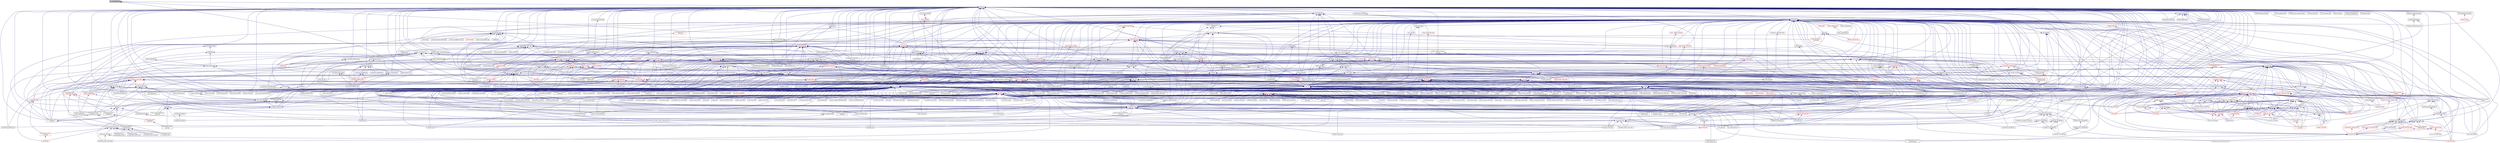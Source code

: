 digraph "is_placeholder.hpp"
{
  edge [fontname="Helvetica",fontsize="10",labelfontname="Helvetica",labelfontsize="10"];
  node [fontname="Helvetica",fontsize="10",shape=record];
  Node18 [label="is_placeholder.hpp",height=0.2,width=0.4,color="black", fillcolor="grey75", style="filled", fontcolor="black"];
  Node18 -> Node19 [dir="back",color="midnightblue",fontsize="10",style="solid",fontname="Helvetica"];
  Node19 [label="traits.hpp",height=0.2,width=0.4,color="black", fillcolor="white", style="filled",URL="$d7/db8/include_2traits_8hpp.html"];
  Node19 -> Node20 [dir="back",color="midnightblue",fontsize="10",style="solid",fontname="Helvetica"];
  Node20 [label="future_range_ambiguity\l_2032.cpp",height=0.2,width=0.4,color="black", fillcolor="white", style="filled",URL="$dc/d4e/future__range__ambiguity__2032_8cpp.html"];
  Node19 -> Node21 [dir="back",color="midnightblue",fontsize="10",style="solid",fontname="Helvetica"];
  Node21 [label="unordered_map.cpp",height=0.2,width=0.4,color="black", fillcolor="white", style="filled",URL="$d1/d75/unordered__map_8cpp.html"];
  Node19 -> Node22 [dir="back",color="midnightblue",fontsize="10",style="solid",fontname="Helvetica"];
  Node22 [label="async_cb_colocated.cpp",height=0.2,width=0.4,color="black", fillcolor="white", style="filled",URL="$d7/d7f/async__cb__colocated_8cpp.html"];
  Node19 -> Node23 [dir="back",color="midnightblue",fontsize="10",style="solid",fontname="Helvetica"];
  Node23 [label="partitioned_vector\l_iter.cpp",height=0.2,width=0.4,color="black", fillcolor="white", style="filled",URL="$dc/ddf/partitioned__vector__iter_8cpp.html"];
  Node18 -> Node24 [dir="back",color="midnightblue",fontsize="10",style="solid",fontname="Helvetica"];
  Node24 [label="bind.hpp",height=0.2,width=0.4,color="black", fillcolor="white", style="filled",URL="$d3/df8/util_2bind_8hpp.html"];
  Node24 -> Node25 [dir="back",color="midnightblue",fontsize="10",style="solid",fontname="Helvetica"];
  Node25 [label="hpx_thread_phase.cpp",height=0.2,width=0.4,color="black", fillcolor="white", style="filled",URL="$d5/dca/hpx__thread__phase_8cpp.html"];
  Node24 -> Node26 [dir="back",color="midnightblue",fontsize="10",style="solid",fontname="Helvetica"];
  Node26 [label="os_thread_num.cpp",height=0.2,width=0.4,color="black", fillcolor="white", style="filled",URL="$d2/dfb/os__thread__num_8cpp.html"];
  Node24 -> Node27 [dir="back",color="midnightblue",fontsize="10",style="solid",fontname="Helvetica"];
  Node27 [label="sine.cpp",height=0.2,width=0.4,color="black", fillcolor="white", style="filled",URL="$d3/d0d/server_2sine_8cpp.html"];
  Node24 -> Node28 [dir="back",color="midnightblue",fontsize="10",style="solid",fontname="Helvetica"];
  Node28 [label="sine.cpp",height=0.2,width=0.4,color="black", fillcolor="white", style="filled",URL="$d5/dd8/sine_8cpp.html"];
  Node24 -> Node29 [dir="back",color="midnightblue",fontsize="10",style="solid",fontname="Helvetica"];
  Node29 [label="qt.cpp",height=0.2,width=0.4,color="black", fillcolor="white", style="filled",URL="$df/d90/qt_8cpp.html"];
  Node24 -> Node30 [dir="back",color="midnightblue",fontsize="10",style="solid",fontname="Helvetica"];
  Node30 [label="throttle.cpp",height=0.2,width=0.4,color="black", fillcolor="white", style="filled",URL="$de/d56/server_2throttle_8cpp.html"];
  Node24 -> Node31 [dir="back",color="midnightblue",fontsize="10",style="solid",fontname="Helvetica"];
  Node31 [label="migrate_from_storage.hpp",height=0.2,width=0.4,color="black", fillcolor="white", style="filled",URL="$d3/d9f/server_2migrate__from__storage_8hpp.html"];
  Node31 -> Node32 [dir="back",color="midnightblue",fontsize="10",style="solid",fontname="Helvetica"];
  Node32 [label="migrate_from_storage.hpp",height=0.2,width=0.4,color="black", fillcolor="white", style="filled",URL="$db/d0f/migrate__from__storage_8hpp.html"];
  Node32 -> Node33 [dir="back",color="midnightblue",fontsize="10",style="solid",fontname="Helvetica"];
  Node33 [label="component_storage.hpp",height=0.2,width=0.4,color="red", fillcolor="white", style="filled",URL="$d4/dfe/include_2component__storage_8hpp.html"];
  Node24 -> Node35 [dir="back",color="midnightblue",fontsize="10",style="solid",fontname="Helvetica"];
  Node35 [label="migrate_to_storage.hpp",height=0.2,width=0.4,color="black", fillcolor="white", style="filled",URL="$d4/d4c/server_2migrate__to__storage_8hpp.html"];
  Node35 -> Node36 [dir="back",color="midnightblue",fontsize="10",style="solid",fontname="Helvetica"];
  Node36 [label="migrate_to_storage.hpp",height=0.2,width=0.4,color="black", fillcolor="white", style="filled",URL="$da/d18/migrate__to__storage_8hpp.html"];
  Node36 -> Node33 [dir="back",color="midnightblue",fontsize="10",style="solid",fontname="Helvetica"];
  Node35 -> Node37 [dir="back",color="midnightblue",fontsize="10",style="solid",fontname="Helvetica"];
  Node37 [label="component_module.cpp",height=0.2,width=0.4,color="black", fillcolor="white", style="filled",URL="$de/dc1/component__storage_2component__module_8cpp.html"];
  Node24 -> Node38 [dir="back",color="midnightblue",fontsize="10",style="solid",fontname="Helvetica"];
  Node38 [label="partitioned_vector\l_decl.hpp",height=0.2,width=0.4,color="black", fillcolor="white", style="filled",URL="$d2/d77/partitioned__vector__decl_8hpp.html"];
  Node38 -> Node39 [dir="back",color="midnightblue",fontsize="10",style="solid",fontname="Helvetica"];
  Node39 [label="partitioned_vector.hpp",height=0.2,width=0.4,color="black", fillcolor="white", style="filled",URL="$dc/d76/components_2containers_2partitioned__vector_2partitioned__vector_8hpp.html"];
  Node39 -> Node40 [dir="back",color="midnightblue",fontsize="10",style="solid",fontname="Helvetica"];
  Node40 [label="coarray.hpp",height=0.2,width=0.4,color="red", fillcolor="white", style="filled",URL="$d0/da7/coarray_8hpp.html"];
  Node39 -> Node43 [dir="back",color="midnightblue",fontsize="10",style="solid",fontname="Helvetica"];
  Node43 [label="partitioned_vector\l_view.hpp",height=0.2,width=0.4,color="red", fillcolor="white", style="filled",URL="$da/dc2/components_2containers_2partitioned__vector_2partitioned__vector__view_8hpp.html"];
  Node43 -> Node40 [dir="back",color="midnightblue",fontsize="10",style="solid",fontname="Helvetica"];
  Node39 -> Node49 [dir="back",color="midnightblue",fontsize="10",style="solid",fontname="Helvetica"];
  Node49 [label="partitioned_vector.hpp",height=0.2,width=0.4,color="red", fillcolor="white", style="filled",URL="$d5/d83/include_2partitioned__vector_8hpp.html"];
  Node49 -> Node50 [dir="back",color="midnightblue",fontsize="10",style="solid",fontname="Helvetica"];
  Node50 [label="partitioned_vector\l_spmd_foreach.cpp",height=0.2,width=0.4,color="black", fillcolor="white", style="filled",URL="$db/d7c/partitioned__vector__spmd__foreach_8cpp.html"];
  Node49 -> Node51 [dir="back",color="midnightblue",fontsize="10",style="solid",fontname="Helvetica"];
  Node51 [label="transpose_serial_vector.cpp",height=0.2,width=0.4,color="black", fillcolor="white", style="filled",URL="$d4/d04/transpose__serial__vector_8cpp.html"];
  Node39 -> Node60 [dir="back",color="midnightblue",fontsize="10",style="solid",fontname="Helvetica"];
  Node60 [label="partitioned_vector\l_component.cpp",height=0.2,width=0.4,color="black", fillcolor="white", style="filled",URL="$dc/db9/partitioned__vector__component_8cpp.html"];
  Node39 -> Node61 [dir="back",color="midnightblue",fontsize="10",style="solid",fontname="Helvetica"];
  Node61 [label="partitioned_vector\l_component_double.cpp",height=0.2,width=0.4,color="black", fillcolor="white", style="filled",URL="$d7/d93/partitioned__vector__component__double_8cpp.html"];
  Node39 -> Node62 [dir="back",color="midnightblue",fontsize="10",style="solid",fontname="Helvetica"];
  Node62 [label="partitioned_vector\l_component_int.cpp",height=0.2,width=0.4,color="black", fillcolor="white", style="filled",URL="$d6/d01/partitioned__vector__component__int_8cpp.html"];
  Node39 -> Node63 [dir="back",color="midnightblue",fontsize="10",style="solid",fontname="Helvetica"];
  Node63 [label="partitioned_vector\l_component_std_string.cpp",height=0.2,width=0.4,color="black", fillcolor="white", style="filled",URL="$d8/df2/partitioned__vector__component__std__string_8cpp.html"];
  Node38 -> Node64 [dir="back",color="midnightblue",fontsize="10",style="solid",fontname="Helvetica"];
  Node64 [label="partitioned_vector\l_component_impl.hpp",height=0.2,width=0.4,color="black", fillcolor="white", style="filled",URL="$d1/d79/partitioned__vector__component__impl_8hpp.html"];
  Node64 -> Node65 [dir="back",color="midnightblue",fontsize="10",style="solid",fontname="Helvetica"];
  Node65 [label="partitioned_vector\l_component.hpp",height=0.2,width=0.4,color="black", fillcolor="white", style="filled",URL="$d6/d38/partitioned__vector__component_8hpp.html"];
  Node65 -> Node60 [dir="back",color="midnightblue",fontsize="10",style="solid",fontname="Helvetica"];
  Node65 -> Node61 [dir="back",color="midnightblue",fontsize="10",style="solid",fontname="Helvetica"];
  Node65 -> Node62 [dir="back",color="midnightblue",fontsize="10",style="solid",fontname="Helvetica"];
  Node65 -> Node63 [dir="back",color="midnightblue",fontsize="10",style="solid",fontname="Helvetica"];
  Node64 -> Node66 [dir="back",color="midnightblue",fontsize="10",style="solid",fontname="Helvetica"];
  Node66 [label="partitioned_vector\l_impl.hpp",height=0.2,width=0.4,color="black", fillcolor="white", style="filled",URL="$d0/db1/partitioned__vector__impl_8hpp.html"];
  Node66 -> Node39 [dir="back",color="midnightblue",fontsize="10",style="solid",fontname="Helvetica"];
  Node38 -> Node66 [dir="back",color="midnightblue",fontsize="10",style="solid",fontname="Helvetica"];
  Node38 -> Node67 [dir="back",color="midnightblue",fontsize="10",style="solid",fontname="Helvetica"];
  Node67 [label="partitioned_vector\l_predef.hpp",height=0.2,width=0.4,color="black", fillcolor="white", style="filled",URL="$d4/dc4/components_2containers_2partitioned__vector_2partitioned__vector__predef_8hpp.html"];
  Node67 -> Node68 [dir="back",color="midnightblue",fontsize="10",style="solid",fontname="Helvetica"];
  Node68 [label="partitioned_vector\l_predef.hpp",height=0.2,width=0.4,color="red", fillcolor="white", style="filled",URL="$db/dea/include_2partitioned__vector__predef_8hpp.html"];
  Node68 -> Node23 [dir="back",color="midnightblue",fontsize="10",style="solid",fontname="Helvetica"];
  Node38 -> Node80 [dir="back",color="midnightblue",fontsize="10",style="solid",fontname="Helvetica"];
  Node80 [label="partitioned_vector.hpp",height=0.2,width=0.4,color="black", fillcolor="white", style="filled",URL="$de/d3e/runtime_2serialization_2partitioned__vector_8hpp.html"];
  Node80 -> Node81 [dir="back",color="midnightblue",fontsize="10",style="solid",fontname="Helvetica"];
  Node81 [label="serialization.hpp",height=0.2,width=0.4,color="red", fillcolor="white", style="filled",URL="$d8/d21/serialization_8hpp.html"];
  Node81 -> Node95 [dir="back",color="midnightblue",fontsize="10",style="solid",fontname="Helvetica"];
  Node95 [label="fractals_struct.cpp",height=0.2,width=0.4,color="black", fillcolor="white", style="filled",URL="$d8/d2f/fractals__struct_8cpp.html"];
  Node81 -> Node96 [dir="back",color="midnightblue",fontsize="10",style="solid",fontname="Helvetica"];
  Node96 [label="pingpong.cpp",height=0.2,width=0.4,color="black", fillcolor="white", style="filled",URL="$dd/d4d/pingpong_8cpp.html"];
  Node81 -> Node97 [dir="back",color="midnightblue",fontsize="10",style="solid",fontname="Helvetica"];
  Node97 [label="sierpinski.cpp",height=0.2,width=0.4,color="black", fillcolor="white", style="filled",URL="$d3/d7e/sierpinski_8cpp.html"];
  Node81 -> Node100 [dir="back",color="midnightblue",fontsize="10",style="solid",fontname="Helvetica"];
  Node100 [label="transpose_block_numa.cpp",height=0.2,width=0.4,color="black", fillcolor="white", style="filled",URL="$dd/d3b/transpose__block__numa_8cpp.html"];
  Node81 -> Node103 [dir="back",color="midnightblue",fontsize="10",style="solid",fontname="Helvetica"];
  Node103 [label="osu_bw.cpp",height=0.2,width=0.4,color="black", fillcolor="white", style="filled",URL="$d4/d20/osu__bw_8cpp.html"];
  Node81 -> Node105 [dir="back",color="midnightblue",fontsize="10",style="solid",fontname="Helvetica"];
  Node105 [label="osu_multi_lat.cpp",height=0.2,width=0.4,color="black", fillcolor="white", style="filled",URL="$d7/d91/osu__multi__lat_8cpp.html"];
  Node81 -> Node110 [dir="back",color="midnightblue",fontsize="10",style="solid",fontname="Helvetica"];
  Node110 [label="zero_copy_parcels_1001.cpp",height=0.2,width=0.4,color="black", fillcolor="white", style="filled",URL="$da/dfd/zero__copy__parcels__1001_8cpp.html"];
  Node24 -> Node66 [dir="back",color="midnightblue",fontsize="10",style="solid",fontname="Helvetica"];
  Node24 -> Node117 [dir="back",color="midnightblue",fontsize="10",style="solid",fontname="Helvetica"];
  Node117 [label="unordered_map.hpp",height=0.2,width=0.4,color="black", fillcolor="white", style="filled",URL="$d9/ddf/hpx_2components_2containers_2unordered_2unordered__map_8hpp.html"];
  Node117 -> Node118 [dir="back",color="midnightblue",fontsize="10",style="solid",fontname="Helvetica"];
  Node118 [label="component_storage.hpp",height=0.2,width=0.4,color="black", fillcolor="white", style="filled",URL="$d6/d36/components_2component__storage_2server_2component__storage_8hpp.html"];
  Node118 -> Node119 [dir="back",color="midnightblue",fontsize="10",style="solid",fontname="Helvetica"];
  Node119 [label="component_storage.hpp",height=0.2,width=0.4,color="black", fillcolor="white", style="filled",URL="$d0/dd6/components_2component__storage_2component__storage_8hpp.html"];
  Node119 -> Node36 [dir="back",color="midnightblue",fontsize="10",style="solid",fontname="Helvetica"];
  Node119 -> Node33 [dir="back",color="midnightblue",fontsize="10",style="solid",fontname="Helvetica"];
  Node119 -> Node120 [dir="back",color="midnightblue",fontsize="10",style="solid",fontname="Helvetica"];
  Node120 [label="component_storage.cpp",height=0.2,width=0.4,color="black", fillcolor="white", style="filled",URL="$d4/ddf/component__storage_8cpp.html"];
  Node118 -> Node31 [dir="back",color="midnightblue",fontsize="10",style="solid",fontname="Helvetica"];
  Node118 -> Node35 [dir="back",color="midnightblue",fontsize="10",style="solid",fontname="Helvetica"];
  Node118 -> Node121 [dir="back",color="midnightblue",fontsize="10",style="solid",fontname="Helvetica"];
  Node121 [label="component_storage_server.cpp",height=0.2,width=0.4,color="black", fillcolor="white", style="filled",URL="$d4/dcb/component__storage__server_8cpp.html"];
  Node117 -> Node122 [dir="back",color="midnightblue",fontsize="10",style="solid",fontname="Helvetica"];
  Node122 [label="unordered_map.hpp",height=0.2,width=0.4,color="black", fillcolor="white", style="filled",URL="$d6/d06/hpx_2include_2unordered__map_8hpp.html"];
  Node122 -> Node21 [dir="back",color="midnightblue",fontsize="10",style="solid",fontname="Helvetica"];
  Node117 -> Node123 [dir="back",color="midnightblue",fontsize="10",style="solid",fontname="Helvetica"];
  Node123 [label="partition_unordered\l_map_component.cpp",height=0.2,width=0.4,color="black", fillcolor="white", style="filled",URL="$d5/d34/partition__unordered__map__component_8cpp.html"];
  Node24 -> Node124 [dir="back",color="midnightblue",fontsize="10",style="solid",fontname="Helvetica"];
  Node124 [label="write_functions.hpp",height=0.2,width=0.4,color="black", fillcolor="white", style="filled",URL="$dd/dad/write__functions_8hpp.html"];
  Node124 -> Node125 [dir="back",color="midnightblue",fontsize="10",style="solid",fontname="Helvetica"];
  Node125 [label="buffer.hpp",height=0.2,width=0.4,color="black", fillcolor="white", style="filled",URL="$da/d1d/buffer_8hpp.html"];
  Node125 -> Node126 [dir="back",color="midnightblue",fontsize="10",style="solid",fontname="Helvetica"];
  Node126 [label="order_output.hpp",height=0.2,width=0.4,color="black", fillcolor="white", style="filled",URL="$da/d4f/order__output_8hpp.html"];
  Node126 -> Node127 [dir="back",color="midnightblue",fontsize="10",style="solid",fontname="Helvetica"];
  Node127 [label="output_stream.hpp",height=0.2,width=0.4,color="black", fillcolor="white", style="filled",URL="$d6/db5/output__stream_8hpp.html"];
  Node127 -> Node128 [dir="back",color="midnightblue",fontsize="10",style="solid",fontname="Helvetica"];
  Node128 [label="ostream.hpp",height=0.2,width=0.4,color="red", fillcolor="white", style="filled",URL="$d1/d38/ostream_8hpp.html"];
  Node128 -> Node228 [dir="back",color="midnightblue",fontsize="10",style="solid",fontname="Helvetica"];
  Node228 [label="component_module.cpp",height=0.2,width=0.4,color="black", fillcolor="white", style="filled",URL="$da/d41/iostreams_2component__module_8cpp.html"];
  Node128 -> Node229 [dir="back",color="midnightblue",fontsize="10",style="solid",fontname="Helvetica"];
  Node229 [label="standard_streams.cpp",height=0.2,width=0.4,color="black", fillcolor="white", style="filled",URL="$da/d60/standard__streams_8cpp.html"];
  Node127 -> Node228 [dir="back",color="midnightblue",fontsize="10",style="solid",fontname="Helvetica"];
  Node127 -> Node232 [dir="back",color="midnightblue",fontsize="10",style="solid",fontname="Helvetica"];
  Node232 [label="output_stream.cpp",height=0.2,width=0.4,color="black", fillcolor="white", style="filled",URL="$d9/d9b/output__stream_8cpp.html"];
  Node125 -> Node127 [dir="back",color="midnightblue",fontsize="10",style="solid",fontname="Helvetica"];
  Node125 -> Node232 [dir="back",color="midnightblue",fontsize="10",style="solid",fontname="Helvetica"];
  Node124 -> Node127 [dir="back",color="midnightblue",fontsize="10",style="solid",fontname="Helvetica"];
  Node24 -> Node233 [dir="back",color="midnightblue",fontsize="10",style="solid",fontname="Helvetica"];
  Node233 [label="hpx_init_impl.hpp",height=0.2,width=0.4,color="black", fillcolor="white", style="filled",URL="$d3/d6b/hpx__init__impl_8hpp.html"];
  Node233 -> Node234 [dir="back",color="midnightblue",fontsize="10",style="solid",fontname="Helvetica"];
  Node234 [label="hpx_init.hpp",height=0.2,width=0.4,color="red", fillcolor="white", style="filled",URL="$d5/df5/hpx__init_8hpp.html"];
  Node234 -> Node235 [dir="back",color="midnightblue",fontsize="10",style="solid",fontname="Helvetica"];
  Node235 [label="1d_stencil_1.cpp",height=0.2,width=0.4,color="black", fillcolor="white", style="filled",URL="$d2/db1/1d__stencil__1_8cpp.html"];
  Node234 -> Node236 [dir="back",color="midnightblue",fontsize="10",style="solid",fontname="Helvetica"];
  Node236 [label="1d_stencil_2.cpp",height=0.2,width=0.4,color="black", fillcolor="white", style="filled",URL="$d3/dd1/1d__stencil__2_8cpp.html"];
  Node234 -> Node237 [dir="back",color="midnightblue",fontsize="10",style="solid",fontname="Helvetica"];
  Node237 [label="1d_stencil_3.cpp",height=0.2,width=0.4,color="black", fillcolor="white", style="filled",URL="$db/d19/1d__stencil__3_8cpp.html"];
  Node234 -> Node238 [dir="back",color="midnightblue",fontsize="10",style="solid",fontname="Helvetica"];
  Node238 [label="1d_stencil_4.cpp",height=0.2,width=0.4,color="black", fillcolor="white", style="filled",URL="$d1/d7d/1d__stencil__4_8cpp.html"];
  Node234 -> Node239 [dir="back",color="midnightblue",fontsize="10",style="solid",fontname="Helvetica"];
  Node239 [label="1d_stencil_4_parallel.cpp",height=0.2,width=0.4,color="black", fillcolor="white", style="filled",URL="$d6/d05/1d__stencil__4__parallel_8cpp.html"];
  Node234 -> Node240 [dir="back",color="midnightblue",fontsize="10",style="solid",fontname="Helvetica"];
  Node240 [label="1d_stencil_4_repart.cpp",height=0.2,width=0.4,color="black", fillcolor="white", style="filled",URL="$d0/d6b/1d__stencil__4__repart_8cpp.html"];
  Node234 -> Node241 [dir="back",color="midnightblue",fontsize="10",style="solid",fontname="Helvetica"];
  Node241 [label="1d_stencil_4_throttle.cpp",height=0.2,width=0.4,color="black", fillcolor="white", style="filled",URL="$d6/de5/1d__stencil__4__throttle_8cpp.html"];
  Node234 -> Node242 [dir="back",color="midnightblue",fontsize="10",style="solid",fontname="Helvetica"];
  Node242 [label="1d_stencil_5.cpp",height=0.2,width=0.4,color="black", fillcolor="white", style="filled",URL="$d7/d2a/1d__stencil__5_8cpp.html"];
  Node234 -> Node243 [dir="back",color="midnightblue",fontsize="10",style="solid",fontname="Helvetica"];
  Node243 [label="1d_stencil_6.cpp",height=0.2,width=0.4,color="black", fillcolor="white", style="filled",URL="$db/de7/1d__stencil__6_8cpp.html"];
  Node234 -> Node244 [dir="back",color="midnightblue",fontsize="10",style="solid",fontname="Helvetica"];
  Node244 [label="1d_stencil_7.cpp",height=0.2,width=0.4,color="black", fillcolor="white", style="filled",URL="$d4/d5a/1d__stencil__7_8cpp.html"];
  Node234 -> Node245 [dir="back",color="midnightblue",fontsize="10",style="solid",fontname="Helvetica"];
  Node245 [label="1d_stencil_8.cpp",height=0.2,width=0.4,color="black", fillcolor="white", style="filled",URL="$df/de0/1d__stencil__8_8cpp.html"];
  Node234 -> Node246 [dir="back",color="midnightblue",fontsize="10",style="solid",fontname="Helvetica"];
  Node246 [label="accumulator_client.cpp",height=0.2,width=0.4,color="black", fillcolor="white", style="filled",URL="$d7/dd0/accumulator__client_8cpp.html"];
  Node234 -> Node247 [dir="back",color="midnightblue",fontsize="10",style="solid",fontname="Helvetica"];
  Node247 [label="template_accumulator\l_client.cpp",height=0.2,width=0.4,color="black", fillcolor="white", style="filled",URL="$df/d93/template__accumulator__client_8cpp.html"];
  Node234 -> Node248 [dir="back",color="midnightblue",fontsize="10",style="solid",fontname="Helvetica"];
  Node248 [label="template_function_accumulator\l_client.cpp",height=0.2,width=0.4,color="black", fillcolor="white", style="filled",URL="$d0/dc6/template__function__accumulator__client_8cpp.html"];
  Node234 -> Node249 [dir="back",color="midnightblue",fontsize="10",style="solid",fontname="Helvetica"];
  Node249 [label="ag_client.cpp",height=0.2,width=0.4,color="black", fillcolor="white", style="filled",URL="$d4/d5d/ag__client_8cpp.html"];
  Node234 -> Node250 [dir="back",color="midnightblue",fontsize="10",style="solid",fontname="Helvetica"];
  Node250 [label="apex_balance.cpp",height=0.2,width=0.4,color="black", fillcolor="white", style="filled",URL="$d4/d8e/apex__balance_8cpp.html"];
  Node234 -> Node251 [dir="back",color="midnightblue",fontsize="10",style="solid",fontname="Helvetica"];
  Node251 [label="apex_fibonacci.cpp",height=0.2,width=0.4,color="black", fillcolor="white", style="filled",URL="$de/de1/apex__fibonacci_8cpp.html"];
  Node234 -> Node252 [dir="back",color="midnightblue",fontsize="10",style="solid",fontname="Helvetica"];
  Node252 [label="apex_policy_engine\l_active_thread_count.cpp",height=0.2,width=0.4,color="black", fillcolor="white", style="filled",URL="$d5/d01/apex__policy__engine__active__thread__count_8cpp.html"];
  Node234 -> Node253 [dir="back",color="midnightblue",fontsize="10",style="solid",fontname="Helvetica"];
  Node253 [label="apex_policy_engine\l_events.cpp",height=0.2,width=0.4,color="black", fillcolor="white", style="filled",URL="$df/d0f/apex__policy__engine__events_8cpp.html"];
  Node234 -> Node254 [dir="back",color="midnightblue",fontsize="10",style="solid",fontname="Helvetica"];
  Node254 [label="apex_policy_engine\l_periodic.cpp",height=0.2,width=0.4,color="black", fillcolor="white", style="filled",URL="$d5/d7b/apex__policy__engine__periodic_8cpp.html"];
  Node234 -> Node133 [dir="back",color="midnightblue",fontsize="10",style="solid",fontname="Helvetica"];
  Node133 [label="async_io_action.cpp",height=0.2,width=0.4,color="black", fillcolor="white", style="filled",URL="$d3/df5/async__io__action_8cpp.html"];
  Node234 -> Node134 [dir="back",color="midnightblue",fontsize="10",style="solid",fontname="Helvetica"];
  Node134 [label="async_io_external.cpp",height=0.2,width=0.4,color="black", fillcolor="white", style="filled",URL="$da/d9a/async__io__external_8cpp.html"];
  Node234 -> Node135 [dir="back",color="midnightblue",fontsize="10",style="solid",fontname="Helvetica"];
  Node135 [label="async_io_low_level.cpp",height=0.2,width=0.4,color="black", fillcolor="white", style="filled",URL="$dc/d10/async__io__low__level_8cpp.html"];
  Node234 -> Node136 [dir="back",color="midnightblue",fontsize="10",style="solid",fontname="Helvetica"];
  Node136 [label="async_io_simple.cpp",height=0.2,width=0.4,color="black", fillcolor="white", style="filled",URL="$da/db7/async__io__simple_8cpp.html"];
  Node234 -> Node25 [dir="back",color="midnightblue",fontsize="10",style="solid",fontname="Helvetica"];
  Node234 -> Node26 [dir="back",color="midnightblue",fontsize="10",style="solid",fontname="Helvetica"];
  Node234 -> Node255 [dir="back",color="midnightblue",fontsize="10",style="solid",fontname="Helvetica"];
  Node255 [label="cancelable_action_client.cpp",height=0.2,width=0.4,color="black", fillcolor="white", style="filled",URL="$d1/db8/cancelable__action__client_8cpp.html"];
  Node234 -> Node256 [dir="back",color="midnightblue",fontsize="10",style="solid",fontname="Helvetica"];
  Node256 [label="cublas_matmul.cpp",height=0.2,width=0.4,color="black", fillcolor="white", style="filled",URL="$dd/d84/cublas__matmul_8cpp.html"];
  Node234 -> Node137 [dir="back",color="midnightblue",fontsize="10",style="solid",fontname="Helvetica"];
  Node137 [label="rnd_future_reduce.cpp",height=0.2,width=0.4,color="black", fillcolor="white", style="filled",URL="$d1/db5/rnd__future__reduce_8cpp.html"];
  Node234 -> Node257 [dir="back",color="midnightblue",fontsize="10",style="solid",fontname="Helvetica"];
  Node257 [label="heartbeat.cpp",height=0.2,width=0.4,color="black", fillcolor="white", style="filled",URL="$d8/d98/heartbeat_8cpp.html"];
  Node234 -> Node138 [dir="back",color="midnightblue",fontsize="10",style="solid",fontname="Helvetica"];
  Node138 [label="heartbeat_console.cpp",height=0.2,width=0.4,color="black", fillcolor="white", style="filled",URL="$da/de8/heartbeat__console_8cpp.html"];
  Node234 -> Node85 [dir="back",color="midnightblue",fontsize="10",style="solid",fontname="Helvetica"];
  Node85 [label="hello_world_client.cpp",height=0.2,width=0.4,color="black", fillcolor="white", style="filled",URL="$d5/da6/hello__world__client_8cpp.html"];
  Node234 -> Node93 [dir="back",color="midnightblue",fontsize="10",style="solid",fontname="Helvetica"];
  Node93 [label="interpolate1d_client.cpp",height=0.2,width=0.4,color="black", fillcolor="white", style="filled",URL="$d4/da6/interpolate1d__client_8cpp.html"];
  Node234 -> Node139 [dir="back",color="midnightblue",fontsize="10",style="solid",fontname="Helvetica"];
  Node139 [label="jacobi.cpp",height=0.2,width=0.4,color="black", fillcolor="white", style="filled",URL="$d2/d27/jacobi_8cpp.html"];
  Node234 -> Node258 [dir="back",color="midnightblue",fontsize="10",style="solid",fontname="Helvetica"];
  Node258 [label="jacobi.cpp",height=0.2,width=0.4,color="black", fillcolor="white", style="filled",URL="$d3/d44/smp_2jacobi_8cpp.html"];
  Node234 -> Node259 [dir="back",color="midnightblue",fontsize="10",style="solid",fontname="Helvetica"];
  Node259 [label="jacobi_nonuniform.cpp",height=0.2,width=0.4,color="black", fillcolor="white", style="filled",URL="$dd/ddc/jacobi__nonuniform_8cpp.html"];
  Node234 -> Node260 [dir="back",color="midnightblue",fontsize="10",style="solid",fontname="Helvetica"];
  Node260 [label="nqueen_client.cpp",height=0.2,width=0.4,color="black", fillcolor="white", style="filled",URL="$d3/d5e/nqueen__client_8cpp.html"];
  Node234 -> Node147 [dir="back",color="midnightblue",fontsize="10",style="solid",fontname="Helvetica"];
  Node147 [label="access_counter_set.cpp",height=0.2,width=0.4,color="black", fillcolor="white", style="filled",URL="$dc/d52/access__counter__set_8cpp.html"];
  Node234 -> Node261 [dir="back",color="midnightblue",fontsize="10",style="solid",fontname="Helvetica"];
  Node261 [label="simplest_performance\l_counter.cpp",height=0.2,width=0.4,color="black", fillcolor="white", style="filled",URL="$d4/d4e/simplest__performance__counter_8cpp.html"];
  Node234 -> Node262 [dir="back",color="midnightblue",fontsize="10",style="solid",fontname="Helvetica"];
  Node262 [label="sine_client.cpp",height=0.2,width=0.4,color="black", fillcolor="white", style="filled",URL="$db/d62/sine__client_8cpp.html"];
  Node234 -> Node29 [dir="back",color="midnightblue",fontsize="10",style="solid",fontname="Helvetica"];
  Node234 -> Node263 [dir="back",color="midnightblue",fontsize="10",style="solid",fontname="Helvetica"];
  Node263 [label="queue_client.cpp",height=0.2,width=0.4,color="black", fillcolor="white", style="filled",URL="$d7/d96/queue__client_8cpp.html"];
  Node234 -> Node148 [dir="back",color="midnightblue",fontsize="10",style="solid",fontname="Helvetica"];
  Node148 [label="1d_wave_equation.cpp",height=0.2,width=0.4,color="black", fillcolor="white", style="filled",URL="$da/dab/1d__wave__equation_8cpp.html"];
  Node234 -> Node149 [dir="back",color="midnightblue",fontsize="10",style="solid",fontname="Helvetica"];
  Node149 [label="allow_unknown_options.cpp",height=0.2,width=0.4,color="black", fillcolor="white", style="filled",URL="$d9/dc9/allow__unknown__options_8cpp.html"];
  Node234 -> Node150 [dir="back",color="midnightblue",fontsize="10",style="solid",fontname="Helvetica"];
  Node150 [label="command_line_handling.cpp",height=0.2,width=0.4,color="black", fillcolor="white", style="filled",URL="$d4/d05/examples_2quickstart_2command__line__handling_8cpp.html"];
  Node234 -> Node264 [dir="back",color="midnightblue",fontsize="10",style="solid",fontname="Helvetica"];
  Node264 [label="composable_guard.cpp",height=0.2,width=0.4,color="black", fillcolor="white", style="filled",URL="$d3/d68/examples_2quickstart_2composable__guard_8cpp.html"];
  Node234 -> Node157 [dir="back",color="midnightblue",fontsize="10",style="solid",fontname="Helvetica"];
  Node157 [label="error_handling.cpp",height=0.2,width=0.4,color="black", fillcolor="white", style="filled",URL="$d9/d96/error__handling_8cpp.html"];
  Node234 -> Node265 [dir="back",color="midnightblue",fontsize="10",style="solid",fontname="Helvetica"];
  Node265 [label="factorial.cpp",height=0.2,width=0.4,color="black", fillcolor="white", style="filled",URL="$d9/d00/factorial_8cpp.html"];
  Node234 -> Node266 [dir="back",color="midnightblue",fontsize="10",style="solid",fontname="Helvetica"];
  Node266 [label="fibonacci.cpp",height=0.2,width=0.4,color="black", fillcolor="white", style="filled",URL="$d9/d89/fibonacci_8cpp.html"];
  Node234 -> Node267 [dir="back",color="midnightblue",fontsize="10",style="solid",fontname="Helvetica"];
  Node267 [label="fibonacci_await.cpp",height=0.2,width=0.4,color="black", fillcolor="white", style="filled",URL="$dc/d1c/fibonacci__await_8cpp.html"];
  Node234 -> Node268 [dir="back",color="midnightblue",fontsize="10",style="solid",fontname="Helvetica"];
  Node268 [label="fibonacci_dataflow.cpp",height=0.2,width=0.4,color="black", fillcolor="white", style="filled",URL="$df/d3d/fibonacci__dataflow_8cpp.html"];
  Node234 -> Node269 [dir="back",color="midnightblue",fontsize="10",style="solid",fontname="Helvetica"];
  Node269 [label="fibonacci_futures.cpp",height=0.2,width=0.4,color="black", fillcolor="white", style="filled",URL="$d6/de3/fibonacci__futures_8cpp.html"];
  Node234 -> Node270 [dir="back",color="midnightblue",fontsize="10",style="solid",fontname="Helvetica"];
  Node270 [label="fibonacci_futures_distributed.cpp",height=0.2,width=0.4,color="black", fillcolor="white", style="filled",URL="$d1/dc9/fibonacci__futures__distributed_8cpp.html"];
  Node234 -> Node271 [dir="back",color="midnightblue",fontsize="10",style="solid",fontname="Helvetica"];
  Node271 [label="fibonacci_one.cpp",height=0.2,width=0.4,color="black", fillcolor="white", style="filled",URL="$d8/d78/fibonacci__one_8cpp.html"];
  Node234 -> Node159 [dir="back",color="midnightblue",fontsize="10",style="solid",fontname="Helvetica"];
  Node159 [label="fractals.cpp",height=0.2,width=0.4,color="black", fillcolor="white", style="filled",URL="$d8/d58/fractals_8cpp.html"];
  Node234 -> Node160 [dir="back",color="midnightblue",fontsize="10",style="solid",fontname="Helvetica"];
  Node160 [label="fractals_executor.cpp",height=0.2,width=0.4,color="black", fillcolor="white", style="filled",URL="$d9/da9/fractals__executor_8cpp.html"];
  Node234 -> Node95 [dir="back",color="midnightblue",fontsize="10",style="solid",fontname="Helvetica"];
  Node234 -> Node272 [dir="back",color="midnightblue",fontsize="10",style="solid",fontname="Helvetica"];
  Node272 [label="interest_calculator.cpp",height=0.2,width=0.4,color="black", fillcolor="white", style="filled",URL="$d2/d86/interest__calculator_8cpp.html"];
  Node234 -> Node273 [dir="back",color="midnightblue",fontsize="10",style="solid",fontname="Helvetica"];
  Node273 [label="latch_local.cpp",height=0.2,width=0.4,color="black", fillcolor="white", style="filled",URL="$dd/dd3/latch__local_8cpp.html"];
  Node234 -> Node274 [dir="back",color="midnightblue",fontsize="10",style="solid",fontname="Helvetica"];
  Node274 [label="latch_remote.cpp",height=0.2,width=0.4,color="black", fillcolor="white", style="filled",URL="$df/d59/latch__remote_8cpp.html"];
  Node234 -> Node275 [dir="back",color="midnightblue",fontsize="10",style="solid",fontname="Helvetica"];
  Node275 [label="non_atomic_rma.cpp",height=0.2,width=0.4,color="black", fillcolor="white", style="filled",URL="$d7/d8b/non__atomic__rma_8cpp.html"];
  Node234 -> Node50 [dir="back",color="midnightblue",fontsize="10",style="solid",fontname="Helvetica"];
  Node234 -> Node96 [dir="back",color="midnightblue",fontsize="10",style="solid",fontname="Helvetica"];
  Node234 -> Node276 [dir="back",color="midnightblue",fontsize="10",style="solid",fontname="Helvetica"];
  Node276 [label="quicksort.cpp",height=0.2,width=0.4,color="black", fillcolor="white", style="filled",URL="$d3/d1e/quicksort_8cpp.html"];
  Node234 -> Node277 [dir="back",color="midnightblue",fontsize="10",style="solid",fontname="Helvetica"];
  Node277 [label="safe_object.cpp",height=0.2,width=0.4,color="black", fillcolor="white", style="filled",URL="$dd/d52/safe__object_8cpp.html"];
  Node234 -> Node97 [dir="back",color="midnightblue",fontsize="10",style="solid",fontname="Helvetica"];
  Node234 -> Node167 [dir="back",color="midnightblue",fontsize="10",style="solid",fontname="Helvetica"];
  Node167 [label="sort_by_key_demo.cpp",height=0.2,width=0.4,color="black", fillcolor="white", style="filled",URL="$da/d20/sort__by__key__demo_8cpp.html"];
  Node234 -> Node168 [dir="back",color="midnightblue",fontsize="10",style="solid",fontname="Helvetica"];
  Node168 [label="timed_futures.cpp",height=0.2,width=0.4,color="black", fillcolor="white", style="filled",URL="$d6/d8d/timed__futures_8cpp.html"];
  Node234 -> Node278 [dir="back",color="midnightblue",fontsize="10",style="solid",fontname="Helvetica"];
  Node278 [label="timed_wake.cpp",height=0.2,width=0.4,color="black", fillcolor="white", style="filled",URL="$d8/df9/timed__wake_8cpp.html"];
  Node234 -> Node169 [dir="back",color="midnightblue",fontsize="10",style="solid",fontname="Helvetica"];
  Node169 [label="vector_counting_dotproduct.cpp",height=0.2,width=0.4,color="black", fillcolor="white", style="filled",URL="$df/de9/vector__counting__dotproduct_8cpp.html"];
  Node234 -> Node170 [dir="back",color="midnightblue",fontsize="10",style="solid",fontname="Helvetica"];
  Node170 [label="vector_zip_dotproduct.cpp",height=0.2,width=0.4,color="black", fillcolor="white", style="filled",URL="$dc/d18/vector__zip__dotproduct_8cpp.html"];
  Node234 -> Node279 [dir="back",color="midnightblue",fontsize="10",style="solid",fontname="Helvetica"];
  Node279 [label="wait_composition.cpp",height=0.2,width=0.4,color="black", fillcolor="white", style="filled",URL="$d6/d13/wait__composition_8cpp.html"];
  Node234 -> Node280 [dir="back",color="midnightblue",fontsize="10",style="solid",fontname="Helvetica"];
  Node280 [label="random_mem_access_client.cpp",height=0.2,width=0.4,color="black", fillcolor="white", style="filled",URL="$df/d1b/random__mem__access__client_8cpp.html"];
  Node234 -> Node171 [dir="back",color="midnightblue",fontsize="10",style="solid",fontname="Helvetica"];
  Node171 [label="oversubscribing_resource\l_partitioner.cpp",height=0.2,width=0.4,color="black", fillcolor="white", style="filled",URL="$dd/dee/oversubscribing__resource__partitioner_8cpp.html"];
  Node234 -> Node172 [dir="back",color="midnightblue",fontsize="10",style="solid",fontname="Helvetica"];
  Node172 [label="simple_resource_partitioner.cpp",height=0.2,width=0.4,color="black", fillcolor="white", style="filled",URL="$d5/df9/simple__resource__partitioner_8cpp.html"];
  Node234 -> Node281 [dir="back",color="midnightblue",fontsize="10",style="solid",fontname="Helvetica"];
  Node281 [label="sheneos_client.cpp",height=0.2,width=0.4,color="black", fillcolor="white", style="filled",URL="$d5/da5/sheneos__client_8cpp.html"];
  Node234 -> Node282 [dir="back",color="midnightblue",fontsize="10",style="solid",fontname="Helvetica"];
  Node282 [label="sheneos_compare.cpp",height=0.2,width=0.4,color="black", fillcolor="white", style="filled",URL="$dc/d11/sheneos__compare_8cpp.html"];
  Node234 -> Node283 [dir="back",color="midnightblue",fontsize="10",style="solid",fontname="Helvetica"];
  Node283 [label="sheneos_test.cpp",height=0.2,width=0.4,color="black", fillcolor="white", style="filled",URL="$d4/d6e/sheneos__test_8cpp.html"];
  Node234 -> Node284 [dir="back",color="midnightblue",fontsize="10",style="solid",fontname="Helvetica"];
  Node284 [label="spell_check_file.cpp",height=0.2,width=0.4,color="black", fillcolor="white", style="filled",URL="$df/df7/spell__check__file_8cpp.html"];
  Node234 -> Node285 [dir="back",color="midnightblue",fontsize="10",style="solid",fontname="Helvetica"];
  Node285 [label="spell_check_simple.cpp",height=0.2,width=0.4,color="black", fillcolor="white", style="filled",URL="$dd/d54/spell__check__simple_8cpp.html"];
  Node234 -> Node286 [dir="back",color="midnightblue",fontsize="10",style="solid",fontname="Helvetica"];
  Node286 [label="spin.cpp",height=0.2,width=0.4,color="black", fillcolor="white", style="filled",URL="$d7/df2/spin_8cpp.html"];
  Node234 -> Node287 [dir="back",color="midnightblue",fontsize="10",style="solid",fontname="Helvetica"];
  Node287 [label="throttle_client.cpp",height=0.2,width=0.4,color="black", fillcolor="white", style="filled",URL="$d0/db7/throttle__client_8cpp.html"];
  Node234 -> Node288 [dir="back",color="midnightblue",fontsize="10",style="solid",fontname="Helvetica"];
  Node288 [label="transpose_await.cpp",height=0.2,width=0.4,color="black", fillcolor="white", style="filled",URL="$de/d68/transpose__await_8cpp.html"];
  Node234 -> Node289 [dir="back",color="midnightblue",fontsize="10",style="solid",fontname="Helvetica"];
  Node289 [label="transpose_block.cpp",height=0.2,width=0.4,color="black", fillcolor="white", style="filled",URL="$d0/de1/transpose__block_8cpp.html"];
  Node234 -> Node100 [dir="back",color="midnightblue",fontsize="10",style="solid",fontname="Helvetica"];
  Node234 -> Node290 [dir="back",color="midnightblue",fontsize="10",style="solid",fontname="Helvetica"];
  Node290 [label="transpose_serial.cpp",height=0.2,width=0.4,color="black", fillcolor="white", style="filled",URL="$db/d74/transpose__serial_8cpp.html"];
  Node234 -> Node291 [dir="back",color="midnightblue",fontsize="10",style="solid",fontname="Helvetica"];
  Node291 [label="transpose_serial_block.cpp",height=0.2,width=0.4,color="black", fillcolor="white", style="filled",URL="$d8/daa/transpose__serial__block_8cpp.html"];
  Node234 -> Node51 [dir="back",color="midnightblue",fontsize="10",style="solid",fontname="Helvetica"];
  Node234 -> Node292 [dir="back",color="midnightblue",fontsize="10",style="solid",fontname="Helvetica"];
  Node292 [label="transpose_smp.cpp",height=0.2,width=0.4,color="black", fillcolor="white", style="filled",URL="$d2/d99/transpose__smp_8cpp.html"];
  Node234 -> Node293 [dir="back",color="midnightblue",fontsize="10",style="solid",fontname="Helvetica"];
  Node293 [label="transpose_smp_block.cpp",height=0.2,width=0.4,color="black", fillcolor="white", style="filled",URL="$da/d4d/transpose__smp__block_8cpp.html"];
  Node234 -> Node174 [dir="back",color="midnightblue",fontsize="10",style="solid",fontname="Helvetica"];
  Node174 [label="simple_central_tuplespace\l_client.cpp",height=0.2,width=0.4,color="black", fillcolor="white", style="filled",URL="$d1/d7b/simple__central__tuplespace__client_8cpp.html"];
  Node234 -> Node233 [dir="back",color="midnightblue",fontsize="10",style="solid",fontname="Helvetica"];
  Node234 -> Node294 [dir="back",color="midnightblue",fontsize="10",style="solid",fontname="Helvetica"];
  Node294 [label="hpx_main.hpp",height=0.2,width=0.4,color="red", fillcolor="white", style="filled",URL="$df/d16/hpx__main_8hpp.html"];
  Node294 -> Node162 [dir="back",color="midnightblue",fontsize="10",style="solid",fontname="Helvetica"];
  Node162 [label="interval_timer.cpp",height=0.2,width=0.4,color="black", fillcolor="white", style="filled",URL="$de/df1/examples_2quickstart_2interval__timer_8cpp.html"];
  Node294 -> Node173 [dir="back",color="midnightblue",fontsize="10",style="solid",fontname="Helvetica"];
  Node173 [label="thread_aware_timer.cpp",height=0.2,width=0.4,color="black", fillcolor="white", style="filled",URL="$df/d11/examples_2thread__aware__timer_2thread__aware__timer_8cpp.html"];
  Node294 -> Node307 [dir="back",color="midnightblue",fontsize="10",style="solid",fontname="Helvetica"];
  Node307 [label="async_unwrap_1037.cpp",height=0.2,width=0.4,color="black", fillcolor="white", style="filled",URL="$d4/d13/async__unwrap__1037_8cpp.html"];
  Node294 -> Node312 [dir="back",color="midnightblue",fontsize="10",style="solid",fontname="Helvetica"];
  Node312 [label="dataflow_recursion\l_1613.cpp",height=0.2,width=0.4,color="black", fillcolor="white", style="filled",URL="$d0/d1f/dataflow__recursion__1613_8cpp.html"];
  Node294 -> Node314 [dir="back",color="midnightblue",fontsize="10",style="solid",fontname="Helvetica"];
  Node314 [label="exception_from_continuation\l_1613.cpp",height=0.2,width=0.4,color="black", fillcolor="white", style="filled",URL="$db/d28/exception__from__continuation__1613_8cpp.html"];
  Node294 -> Node317 [dir="back",color="midnightblue",fontsize="10",style="solid",fontname="Helvetica"];
  Node317 [label="future_790.cpp",height=0.2,width=0.4,color="black", fillcolor="white", style="filled",URL="$de/d3d/future__790_8cpp.html"];
  Node294 -> Node318 [dir="back",color="midnightblue",fontsize="10",style="solid",fontname="Helvetica"];
  Node318 [label="future_serialization\l_1898.cpp",height=0.2,width=0.4,color="black", fillcolor="white", style="filled",URL="$da/dde/future__serialization__1898_8cpp.html"];
  Node294 -> Node320 [dir="back",color="midnightblue",fontsize="10",style="solid",fontname="Helvetica"];
  Node320 [label="future_unwrap_878.cpp",height=0.2,width=0.4,color="black", fillcolor="white", style="filled",URL="$d9/ddf/future__unwrap__878_8cpp.html"];
  Node294 -> Node346 [dir="back",color="midnightblue",fontsize="10",style="solid",fontname="Helvetica"];
  Node346 [label="distribution_policy\l_executor.cpp",height=0.2,width=0.4,color="black", fillcolor="white", style="filled",URL="$da/d92/distribution__policy__executor_8cpp.html"];
  Node294 -> Node347 [dir="back",color="midnightblue",fontsize="10",style="solid",fontname="Helvetica"];
  Node347 [label="distribution_policy\l_executor_v1.cpp",height=0.2,width=0.4,color="black", fillcolor="white", style="filled",URL="$dd/d43/distribution__policy__executor__v1_8cpp.html"];
  Node294 -> Node21 [dir="back",color="midnightblue",fontsize="10",style="solid",fontname="Helvetica"];
  Node294 -> Node23 [dir="back",color="midnightblue",fontsize="10",style="solid",fontname="Helvetica"];
  Node294 -> Node377 [dir="back",color="midnightblue",fontsize="10",style="solid",fontname="Helvetica"];
  Node377 [label="contains_test.cpp",height=0.2,width=0.4,color="black", fillcolor="white", style="filled",URL="$dd/d4f/contains__test_8cpp.html"];
  Node294 -> Node378 [dir="back",color="midnightblue",fontsize="10",style="solid",fontname="Helvetica"];
  Node378 [label="function_args.cpp",height=0.2,width=0.4,color="black", fillcolor="white", style="filled",URL="$dd/d64/function__args_8cpp.html"];
  Node294 -> Node379 [dir="back",color="midnightblue",fontsize="10",style="solid",fontname="Helvetica"];
  Node379 [label="function_arith.cpp",height=0.2,width=0.4,color="black", fillcolor="white", style="filled",URL="$d4/dda/function__arith_8cpp.html"];
  Node294 -> Node380 [dir="back",color="midnightblue",fontsize="10",style="solid",fontname="Helvetica"];
  Node380 [label="function_bind_test.cpp",height=0.2,width=0.4,color="black", fillcolor="white", style="filled",URL="$d8/dc0/function__bind__test_8cpp.html"];
  Node294 -> Node381 [dir="back",color="midnightblue",fontsize="10",style="solid",fontname="Helvetica"];
  Node381 [label="function_ref.cpp",height=0.2,width=0.4,color="black", fillcolor="white", style="filled",URL="$d5/dcc/function__ref_8cpp.html"];
  Node294 -> Node382 [dir="back",color="midnightblue",fontsize="10",style="solid",fontname="Helvetica"];
  Node382 [label="function_test.cpp",height=0.2,width=0.4,color="black", fillcolor="white", style="filled",URL="$d6/d3b/function__test_8cpp.html"];
  Node294 -> Node383 [dir="back",color="midnightblue",fontsize="10",style="solid",fontname="Helvetica"];
  Node383 [label="nothrow_swap.cpp",height=0.2,width=0.4,color="black", fillcolor="white", style="filled",URL="$dc/de3/nothrow__swap_8cpp.html"];
  Node294 -> Node384 [dir="back",color="midnightblue",fontsize="10",style="solid",fontname="Helvetica"];
  Node384 [label="stateless_test.cpp",height=0.2,width=0.4,color="black", fillcolor="white", style="filled",URL="$d5/d21/stateless__test_8cpp.html"];
  Node294 -> Node385 [dir="back",color="midnightblue",fontsize="10",style="solid",fontname="Helvetica"];
  Node385 [label="sum_avg.cpp",height=0.2,width=0.4,color="black", fillcolor="white", style="filled",URL="$d9/d5b/sum__avg_8cpp.html"];
  Node234 -> Node391 [dir="back",color="midnightblue",fontsize="10",style="solid",fontname="Helvetica"];
  Node391 [label="hpx_main_impl.hpp",height=0.2,width=0.4,color="red", fillcolor="white", style="filled",URL="$dc/dd2/hpx__main__impl_8hpp.html"];
  Node234 -> Node860 [dir="back",color="midnightblue",fontsize="10",style="solid",fontname="Helvetica"];
  Node860 [label="hpx_init.cpp",height=0.2,width=0.4,color="black", fillcolor="white", style="filled",URL="$d6/dfa/hpx__init_8cpp.html"];
  Node234 -> Node177 [dir="back",color="midnightblue",fontsize="10",style="solid",fontname="Helvetica"];
  Node177 [label="hpx_heterogeneous_timed\l_task_spawn.cpp",height=0.2,width=0.4,color="black", fillcolor="white", style="filled",URL="$dd/d27/hpx__heterogeneous__timed__task__spawn_8cpp.html"];
  Node234 -> Node456 [dir="back",color="midnightblue",fontsize="10",style="solid",fontname="Helvetica"];
  Node456 [label="htts2_hpx.cpp",height=0.2,width=0.4,color="black", fillcolor="white", style="filled",URL="$d2/daf/htts2__hpx_8cpp.html"];
  Node234 -> Node181 [dir="back",color="midnightblue",fontsize="10",style="solid",fontname="Helvetica"];
  Node181 [label="sizeof.cpp",height=0.2,width=0.4,color="black", fillcolor="white", style="filled",URL="$d3/d0f/sizeof_8cpp.html"];
  Node234 -> Node457 [dir="back",color="midnightblue",fontsize="10",style="solid",fontname="Helvetica"];
  Node457 [label="timed_task_spawn.cpp",height=0.2,width=0.4,color="black", fillcolor="white", style="filled",URL="$df/de1/timed__task__spawn_8cpp.html"];
  Node234 -> Node190 [dir="back",color="midnightblue",fontsize="10",style="solid",fontname="Helvetica"];
  Node190 [label="osu_scatter.cpp",height=0.2,width=0.4,color="black", fillcolor="white", style="filled",URL="$d4/d4c/osu__scatter_8cpp.html"];
  Node234 -> Node823 [dir="back",color="midnightblue",fontsize="10",style="solid",fontname="Helvetica"];
  Node823 [label="create_n_components\l_2323.cpp",height=0.2,width=0.4,color="black", fillcolor="white", style="filled",URL="$d9/d8c/create__n__components__2323_8cpp.html"];
  Node234 -> Node824 [dir="back",color="midnightblue",fontsize="10",style="solid",fontname="Helvetica"];
  Node824 [label="create_remote_component\l_2334.cpp",height=0.2,width=0.4,color="black", fillcolor="white", style="filled",URL="$de/d8c/create__remote__component__2334_8cpp.html"];
  Node234 -> Node903 [dir="back",color="midnightblue",fontsize="10",style="solid",fontname="Helvetica"];
  Node903 [label="lambda_arguments_2403.cpp",height=0.2,width=0.4,color="black", fillcolor="white", style="filled",URL="$d9/d6a/lambda__arguments__2403_8cpp.html"];
  Node234 -> Node904 [dir="back",color="midnightblue",fontsize="10",style="solid",fontname="Helvetica"];
  Node904 [label="lambda_return_type\l_2402.cpp",height=0.2,width=0.4,color="black", fillcolor="white", style="filled",URL="$dc/d13/lambda__return__type__2402_8cpp.html"];
  Node234 -> Node905 [dir="back",color="midnightblue",fontsize="10",style="solid",fontname="Helvetica"];
  Node905 [label="discover_counters_1787.cpp",height=0.2,width=0.4,color="black", fillcolor="white", style="filled",URL="$d0/d7f/discover__counters__1787_8cpp.html"];
  Node234 -> Node504 [dir="back",color="midnightblue",fontsize="10",style="solid",fontname="Helvetica"];
  Node504 [label="block_os_threads_1036.cpp",height=0.2,width=0.4,color="black", fillcolor="white", style="filled",URL="$d7/d92/block__os__threads__1036_8cpp.html"];
  Node234 -> Node507 [dir="back",color="midnightblue",fontsize="10",style="solid",fontname="Helvetica"];
  Node507 [label="thread_suspend_duration.cpp",height=0.2,width=0.4,color="black", fillcolor="white", style="filled",URL="$db/d59/thread__suspend__duration_8cpp.html"];
  Node234 -> Node508 [dir="back",color="midnightblue",fontsize="10",style="solid",fontname="Helvetica"];
  Node508 [label="thread_suspend_pending.cpp",height=0.2,width=0.4,color="black", fillcolor="white", style="filled",URL="$de/d29/thread__suspend__pending_8cpp.html"];
  Node234 -> Node200 [dir="back",color="midnightblue",fontsize="10",style="solid",fontname="Helvetica"];
  Node200 [label="function_serialization\l_728.cpp",height=0.2,width=0.4,color="black", fillcolor="white", style="filled",URL="$d8/db1/function__serialization__728_8cpp.html"];
  Node234 -> Node908 [dir="back",color="midnightblue",fontsize="10",style="solid",fontname="Helvetica"];
  Node908 [label="iarchive_1237.cpp",height=0.2,width=0.4,color="black", fillcolor="white", style="filled",URL="$db/d3c/iarchive__1237_8cpp.html"];
  Node234 -> Node909 [dir="back",color="midnightblue",fontsize="10",style="solid",fontname="Helvetica"];
  Node909 [label="protect_with_nullary\l_pfo.cpp",height=0.2,width=0.4,color="black", fillcolor="white", style="filled",URL="$df/db5/protect__with__nullary__pfo_8cpp.html"];
  Node234 -> Node512 [dir="back",color="midnightblue",fontsize="10",style="solid",fontname="Helvetica"];
  Node512 [label="serialize_buffer_1069.cpp",height=0.2,width=0.4,color="black", fillcolor="white", style="filled",URL="$d4/dc0/serialize__buffer__1069_8cpp.html"];
  Node234 -> Node911 [dir="back",color="midnightblue",fontsize="10",style="solid",fontname="Helvetica"];
  Node911 [label="tuple_serialization\l_803.cpp",height=0.2,width=0.4,color="black", fillcolor="white", style="filled",URL="$de/d61/tuple__serialization__803_8cpp.html"];
  Node234 -> Node110 [dir="back",color="midnightblue",fontsize="10",style="solid",fontname="Helvetica"];
  Node234 -> Node912 [dir="back",color="midnightblue",fontsize="10",style="solid",fontname="Helvetica"];
  Node912 [label="apex_action_count.cpp",height=0.2,width=0.4,color="black", fillcolor="white", style="filled",URL="$d8/de5/apex__action__count_8cpp.html"];
  Node234 -> Node22 [dir="back",color="midnightblue",fontsize="10",style="solid",fontname="Helvetica"];
  Node234 -> Node524 [dir="back",color="midnightblue",fontsize="10",style="solid",fontname="Helvetica"];
  Node524 [label="barrier.cpp",height=0.2,width=0.4,color="black", fillcolor="white", style="filled",URL="$df/d63/tests_2unit_2lcos_2barrier_8cpp.html"];
  Node234 -> Node785 [dir="back",color="midnightblue",fontsize="10",style="solid",fontname="Helvetica"];
  Node785 [label="counting_semaphore.cpp",height=0.2,width=0.4,color="black", fillcolor="white", style="filled",URL="$df/de9/counting__semaphore_8cpp.html"];
  Node234 -> Node529 [dir="back",color="midnightblue",fontsize="10",style="solid",fontname="Helvetica"];
  Node529 [label="local_barrier.cpp",height=0.2,width=0.4,color="black", fillcolor="white", style="filled",URL="$d2/db4/tests_2unit_2lcos_2local__barrier_8cpp.html"];
  Node234 -> Node882 [dir="back",color="midnightblue",fontsize="10",style="solid",fontname="Helvetica"];
  Node882 [label="local_mutex.cpp",height=0.2,width=0.4,color="black", fillcolor="white", style="filled",URL="$d8/d00/local__mutex_8cpp.html"];
  Node234 -> Node922 [dir="back",color="midnightblue",fontsize="10",style="solid",fontname="Helvetica"];
  Node922 [label="make_future.cpp",height=0.2,width=0.4,color="black", fillcolor="white", style="filled",URL="$d8/d4f/make__future_8cpp.html"];
  Node234 -> Node536 [dir="back",color="midnightblue",fontsize="10",style="solid",fontname="Helvetica"];
  Node536 [label="run_guarded.cpp",height=0.2,width=0.4,color="black", fillcolor="white", style="filled",URL="$db/dbb/run__guarded_8cpp.html"];
  Node234 -> Node789 [dir="back",color="midnightblue",fontsize="10",style="solid",fontname="Helvetica"];
  Node789 [label="shared_mutex1.cpp",height=0.2,width=0.4,color="black", fillcolor="white", style="filled",URL="$d8/d57/shared__mutex1_8cpp.html"];
  Node234 -> Node790 [dir="back",color="midnightblue",fontsize="10",style="solid",fontname="Helvetica"];
  Node790 [label="shared_mutex2.cpp",height=0.2,width=0.4,color="black", fillcolor="white", style="filled",URL="$d1/d40/shared__mutex2_8cpp.html"];
  Node234 -> Node791 [dir="back",color="midnightblue",fontsize="10",style="solid",fontname="Helvetica"];
  Node791 [label="sliding_semaphore.cpp",height=0.2,width=0.4,color="black", fillcolor="white", style="filled",URL="$d2/d38/sliding__semaphore_8cpp.html"];
  Node234 -> Node928 [dir="back",color="midnightblue",fontsize="10",style="solid",fontname="Helvetica"];
  Node928 [label="path_elements.cpp",height=0.2,width=0.4,color="black", fillcolor="white", style="filled",URL="$d0/d80/path__elements_8cpp.html"];
  Node234 -> Node743 [dir="back",color="midnightblue",fontsize="10",style="solid",fontname="Helvetica"];
  Node743 [label="serialize_buffer.cpp",height=0.2,width=0.4,color="black", fillcolor="white", style="filled",URL="$d1/d00/serialize__buffer_8cpp.html"];
  Node234 -> Node929 [dir="back",color="midnightblue",fontsize="10",style="solid",fontname="Helvetica"];
  Node929 [label="zero_copy_serialization.cpp",height=0.2,width=0.4,color="black", fillcolor="white", style="filled",URL="$d4/dea/zero__copy__serialization_8cpp.html"];
  Node234 -> Node755 [dir="back",color="midnightblue",fontsize="10",style="solid",fontname="Helvetica"];
  Node755 [label="thread_affinity.cpp",height=0.2,width=0.4,color="black", fillcolor="white", style="filled",URL="$da/dce/thread__affinity_8cpp.html"];
  Node234 -> Node932 [dir="back",color="midnightblue",fontsize="10",style="solid",fontname="Helvetica"];
  Node932 [label="bind_const_test.cpp",height=0.2,width=0.4,color="black", fillcolor="white", style="filled",URL="$df/d49/bind__const__test_8cpp.html"];
  Node234 -> Node933 [dir="back",color="midnightblue",fontsize="10",style="solid",fontname="Helvetica"];
  Node933 [label="bind_cv_test.cpp",height=0.2,width=0.4,color="black", fillcolor="white", style="filled",URL="$dc/d55/bind__cv__test_8cpp.html"];
  Node234 -> Node934 [dir="back",color="midnightblue",fontsize="10",style="solid",fontname="Helvetica"];
  Node934 [label="bind_dm2_test.cpp",height=0.2,width=0.4,color="black", fillcolor="white", style="filled",URL="$d1/d0b/bind__dm2__test_8cpp.html"];
  Node234 -> Node935 [dir="back",color="midnightblue",fontsize="10",style="solid",fontname="Helvetica"];
  Node935 [label="bind_dm3_test.cpp",height=0.2,width=0.4,color="black", fillcolor="white", style="filled",URL="$dc/d3b/bind__dm3__test_8cpp.html"];
  Node234 -> Node936 [dir="back",color="midnightblue",fontsize="10",style="solid",fontname="Helvetica"];
  Node936 [label="bind_dm_test.cpp",height=0.2,width=0.4,color="black", fillcolor="white", style="filled",URL="$dd/df0/bind__dm__test_8cpp.html"];
  Node234 -> Node937 [dir="back",color="midnightblue",fontsize="10",style="solid",fontname="Helvetica"];
  Node937 [label="bind_placeholder_test.cpp",height=0.2,width=0.4,color="black", fillcolor="white", style="filled",URL="$dd/ded/bind__placeholder__test_8cpp.html"];
  Node234 -> Node938 [dir="back",color="midnightblue",fontsize="10",style="solid",fontname="Helvetica"];
  Node938 [label="bind_rv_sp_test.cpp",height=0.2,width=0.4,color="black", fillcolor="white", style="filled",URL="$d6/d8e/bind__rv__sp__test_8cpp.html"];
  Node234 -> Node939 [dir="back",color="midnightblue",fontsize="10",style="solid",fontname="Helvetica"];
  Node939 [label="bind_rvalue_test.cpp",height=0.2,width=0.4,color="black", fillcolor="white", style="filled",URL="$d9/d81/bind__rvalue__test_8cpp.html"];
  Node234 -> Node940 [dir="back",color="midnightblue",fontsize="10",style="solid",fontname="Helvetica"];
  Node940 [label="bind_stateful_test.cpp",height=0.2,width=0.4,color="black", fillcolor="white", style="filled",URL="$d2/db4/bind__stateful__test_8cpp.html"];
  Node234 -> Node941 [dir="back",color="midnightblue",fontsize="10",style="solid",fontname="Helvetica"];
  Node941 [label="bind_test.cpp",height=0.2,width=0.4,color="black", fillcolor="white", style="filled",URL="$d0/dac/bind__test_8cpp.html"];
  Node234 -> Node942 [dir="back",color="midnightblue",fontsize="10",style="solid",fontname="Helvetica"];
  Node942 [label="protect_test.cpp",height=0.2,width=0.4,color="black", fillcolor="white", style="filled",URL="$d3/da2/protect__test_8cpp.html"];
  Node234 -> Node943 [dir="back",color="midnightblue",fontsize="10",style="solid",fontname="Helvetica"];
  Node943 [label="bind_action.cpp",height=0.2,width=0.4,color="black", fillcolor="white", style="filled",URL="$d7/d85/bind__action_8cpp.html"];
  Node234 -> Node804 [dir="back",color="midnightblue",fontsize="10",style="solid",fontname="Helvetica"];
  Node804 [label="unwrap.cpp",height=0.2,width=0.4,color="black", fillcolor="white", style="filled",URL="$df/d62/unwrap_8cpp.html"];
  Node24 -> Node953 [dir="back",color="midnightblue",fontsize="10",style="solid",fontname="Helvetica"];
  Node953 [label="hpx_start_impl.hpp",height=0.2,width=0.4,color="black", fillcolor="white", style="filled",URL="$da/d4f/hpx__start__impl_8hpp.html"];
  Node953 -> Node954 [dir="back",color="midnightblue",fontsize="10",style="solid",fontname="Helvetica"];
  Node954 [label="hpx_start.hpp",height=0.2,width=0.4,color="red", fillcolor="white", style="filled",URL="$d4/d7b/hpx__start_8hpp.html"];
  Node954 -> Node953 [dir="back",color="midnightblue",fontsize="10",style="solid",fontname="Helvetica"];
  Node954 -> Node191 [dir="back",color="midnightblue",fontsize="10",style="solid",fontname="Helvetica"];
  Node191 [label="plain_action_1330.cpp",height=0.2,width=0.4,color="black", fillcolor="white", style="filled",URL="$d4/def/plain__action__1330_8cpp.html"];
  Node24 -> Node956 [dir="back",color="midnightblue",fontsize="10",style="solid",fontname="Helvetica"];
  Node956 [label="bind.hpp",height=0.2,width=0.4,color="black", fillcolor="white", style="filled",URL="$db/df6/include_2bind_8hpp.html"];
  Node956 -> Node943 [dir="back",color="midnightblue",fontsize="10",style="solid",fontname="Helvetica"];
  Node24 -> Node957 [dir="back",color="midnightblue",fontsize="10",style="solid",fontname="Helvetica"];
  Node957 [label="util.hpp",height=0.2,width=0.4,color="black", fillcolor="white", style="filled",URL="$df/d72/include_2util_8hpp.html"];
  Node957 -> Node241 [dir="back",color="midnightblue",fontsize="10",style="solid",fontname="Helvetica"];
  Node957 -> Node810 [dir="back",color="midnightblue",fontsize="10",style="solid",fontname="Helvetica"];
  Node810 [label="allgather_and_gate.hpp",height=0.2,width=0.4,color="red", fillcolor="white", style="filled",URL="$d9/dbb/allgather__and__gate_8hpp.html"];
  Node810 -> Node132 [dir="back",color="midnightblue",fontsize="10",style="solid",fontname="Helvetica"];
  Node132 [label="allgather_and_gate.cpp",height=0.2,width=0.4,color="black", fillcolor="white", style="filled",URL="$d1/d56/allgather__and__gate_8cpp.html"];
  Node810 -> Node249 [dir="back",color="midnightblue",fontsize="10",style="solid",fontname="Helvetica"];
  Node957 -> Node132 [dir="back",color="midnightblue",fontsize="10",style="solid",fontname="Helvetica"];
  Node957 -> Node250 [dir="back",color="midnightblue",fontsize="10",style="solid",fontname="Helvetica"];
  Node957 -> Node251 [dir="back",color="midnightblue",fontsize="10",style="solid",fontname="Helvetica"];
  Node957 -> Node252 [dir="back",color="midnightblue",fontsize="10",style="solid",fontname="Helvetica"];
  Node957 -> Node253 [dir="back",color="midnightblue",fontsize="10",style="solid",fontname="Helvetica"];
  Node957 -> Node254 [dir="back",color="midnightblue",fontsize="10",style="solid",fontname="Helvetica"];
  Node957 -> Node135 [dir="back",color="midnightblue",fontsize="10",style="solid",fontname="Helvetica"];
  Node957 -> Node28 [dir="back",color="midnightblue",fontsize="10",style="solid",fontname="Helvetica"];
  Node957 -> Node265 [dir="back",color="midnightblue",fontsize="10",style="solid",fontname="Helvetica"];
  Node957 -> Node266 [dir="back",color="midnightblue",fontsize="10",style="solid",fontname="Helvetica"];
  Node957 -> Node267 [dir="back",color="midnightblue",fontsize="10",style="solid",fontname="Helvetica"];
  Node957 -> Node268 [dir="back",color="midnightblue",fontsize="10",style="solid",fontname="Helvetica"];
  Node957 -> Node269 [dir="back",color="midnightblue",fontsize="10",style="solid",fontname="Helvetica"];
  Node957 -> Node270 [dir="back",color="midnightblue",fontsize="10",style="solid",fontname="Helvetica"];
  Node957 -> Node271 [dir="back",color="midnightblue",fontsize="10",style="solid",fontname="Helvetica"];
  Node957 -> Node159 [dir="back",color="midnightblue",fontsize="10",style="solid",fontname="Helvetica"];
  Node957 -> Node160 [dir="back",color="midnightblue",fontsize="10",style="solid",fontname="Helvetica"];
  Node957 -> Node95 [dir="back",color="midnightblue",fontsize="10",style="solid",fontname="Helvetica"];
  Node957 -> Node162 [dir="back",color="midnightblue",fontsize="10",style="solid",fontname="Helvetica"];
  Node957 -> Node97 [dir="back",color="midnightblue",fontsize="10",style="solid",fontname="Helvetica"];
  Node957 -> Node284 [dir="back",color="midnightblue",fontsize="10",style="solid",fontname="Helvetica"];
  Node957 -> Node285 [dir="back",color="midnightblue",fontsize="10",style="solid",fontname="Helvetica"];
  Node957 -> Node173 [dir="back",color="midnightblue",fontsize="10",style="solid",fontname="Helvetica"];
  Node957 -> Node403 [dir="back",color="midnightblue",fontsize="10",style="solid",fontname="Helvetica"];
  Node403 [label="hpx.hpp",height=0.2,width=0.4,color="red", fillcolor="white", style="filled",URL="$d0/daa/hpx_8hpp.html"];
  Node403 -> Node235 [dir="back",color="midnightblue",fontsize="10",style="solid",fontname="Helvetica"];
  Node403 -> Node236 [dir="back",color="midnightblue",fontsize="10",style="solid",fontname="Helvetica"];
  Node403 -> Node237 [dir="back",color="midnightblue",fontsize="10",style="solid",fontname="Helvetica"];
  Node403 -> Node238 [dir="back",color="midnightblue",fontsize="10",style="solid",fontname="Helvetica"];
  Node403 -> Node239 [dir="back",color="midnightblue",fontsize="10",style="solid",fontname="Helvetica"];
  Node403 -> Node240 [dir="back",color="midnightblue",fontsize="10",style="solid",fontname="Helvetica"];
  Node403 -> Node241 [dir="back",color="midnightblue",fontsize="10",style="solid",fontname="Helvetica"];
  Node403 -> Node242 [dir="back",color="midnightblue",fontsize="10",style="solid",fontname="Helvetica"];
  Node403 -> Node243 [dir="back",color="midnightblue",fontsize="10",style="solid",fontname="Helvetica"];
  Node403 -> Node244 [dir="back",color="midnightblue",fontsize="10",style="solid",fontname="Helvetica"];
  Node403 -> Node245 [dir="back",color="midnightblue",fontsize="10",style="solid",fontname="Helvetica"];
  Node403 -> Node132 [dir="back",color="midnightblue",fontsize="10",style="solid",fontname="Helvetica"];
  Node403 -> Node249 [dir="back",color="midnightblue",fontsize="10",style="solid",fontname="Helvetica"];
  Node403 -> Node25 [dir="back",color="midnightblue",fontsize="10",style="solid",fontname="Helvetica"];
  Node403 -> Node26 [dir="back",color="midnightblue",fontsize="10",style="solid",fontname="Helvetica"];
  Node403 -> Node255 [dir="back",color="midnightblue",fontsize="10",style="solid",fontname="Helvetica"];
  Node403 -> Node256 [dir="back",color="midnightblue",fontsize="10",style="solid",fontname="Helvetica"];
  Node403 -> Node139 [dir="back",color="midnightblue",fontsize="10",style="solid",fontname="Helvetica"];
  Node403 -> Node144 [dir="back",color="midnightblue",fontsize="10",style="solid",fontname="Helvetica"];
  Node144 [label="stencil_iterator.cpp",height=0.2,width=0.4,color="black", fillcolor="white", style="filled",URL="$d6/de1/server_2stencil__iterator_8cpp.html"];
  Node403 -> Node258 [dir="back",color="midnightblue",fontsize="10",style="solid",fontname="Helvetica"];
  Node403 -> Node259 [dir="back",color="midnightblue",fontsize="10",style="solid",fontname="Helvetica"];
  Node403 -> Node260 [dir="back",color="midnightblue",fontsize="10",style="solid",fontname="Helvetica"];
  Node403 -> Node27 [dir="back",color="midnightblue",fontsize="10",style="solid",fontname="Helvetica"];
  Node403 -> Node28 [dir="back",color="midnightblue",fontsize="10",style="solid",fontname="Helvetica"];
  Node403 -> Node262 [dir="back",color="midnightblue",fontsize="10",style="solid",fontname="Helvetica"];
  Node403 -> Node29 [dir="back",color="midnightblue",fontsize="10",style="solid",fontname="Helvetica"];
  Node403 -> Node263 [dir="back",color="midnightblue",fontsize="10",style="solid",fontname="Helvetica"];
  Node403 -> Node157 [dir="back",color="midnightblue",fontsize="10",style="solid",fontname="Helvetica"];
  Node403 -> Node265 [dir="back",color="midnightblue",fontsize="10",style="solid",fontname="Helvetica"];
  Node403 -> Node272 [dir="back",color="midnightblue",fontsize="10",style="solid",fontname="Helvetica"];
  Node403 -> Node275 [dir="back",color="midnightblue",fontsize="10",style="solid",fontname="Helvetica"];
  Node403 -> Node50 [dir="back",color="midnightblue",fontsize="10",style="solid",fontname="Helvetica"];
  Node403 -> Node276 [dir="back",color="midnightblue",fontsize="10",style="solid",fontname="Helvetica"];
  Node403 -> Node277 [dir="back",color="midnightblue",fontsize="10",style="solid",fontname="Helvetica"];
  Node403 -> Node167 [dir="back",color="midnightblue",fontsize="10",style="solid",fontname="Helvetica"];
  Node403 -> Node278 [dir="back",color="midnightblue",fontsize="10",style="solid",fontname="Helvetica"];
  Node403 -> Node169 [dir="back",color="midnightblue",fontsize="10",style="solid",fontname="Helvetica"];
  Node403 -> Node170 [dir="back",color="midnightblue",fontsize="10",style="solid",fontname="Helvetica"];
  Node403 -> Node280 [dir="back",color="midnightblue",fontsize="10",style="solid",fontname="Helvetica"];
  Node403 -> Node171 [dir="back",color="midnightblue",fontsize="10",style="solid",fontname="Helvetica"];
  Node403 -> Node172 [dir="back",color="midnightblue",fontsize="10",style="solid",fontname="Helvetica"];
  Node403 -> Node436 [dir="back",color="midnightblue",fontsize="10",style="solid",fontname="Helvetica"];
  Node436 [label="partition3d.hpp",height=0.2,width=0.4,color="red", fillcolor="white", style="filled",URL="$d1/d50/partition3d_8hpp.html"];
  Node403 -> Node283 [dir="back",color="midnightblue",fontsize="10",style="solid",fontname="Helvetica"];
  Node403 -> Node286 [dir="back",color="midnightblue",fontsize="10",style="solid",fontname="Helvetica"];
  Node403 -> Node30 [dir="back",color="midnightblue",fontsize="10",style="solid",fontname="Helvetica"];
  Node403 -> Node441 [dir="back",color="midnightblue",fontsize="10",style="solid",fontname="Helvetica"];
  Node441 [label="throttle.hpp",height=0.2,width=0.4,color="black", fillcolor="white", style="filled",URL="$db/dc9/server_2throttle_8hpp.html"];
  Node441 -> Node30 [dir="back",color="midnightblue",fontsize="10",style="solid",fontname="Helvetica"];
  Node441 -> Node442 [dir="back",color="midnightblue",fontsize="10",style="solid",fontname="Helvetica"];
  Node442 [label="throttle.hpp",height=0.2,width=0.4,color="black", fillcolor="white", style="filled",URL="$d5/dec/stubs_2throttle_8hpp.html"];
  Node442 -> Node443 [dir="back",color="midnightblue",fontsize="10",style="solid",fontname="Helvetica"];
  Node443 [label="throttle.hpp",height=0.2,width=0.4,color="red", fillcolor="white", style="filled",URL="$d2/d2e/throttle_8hpp.html"];
  Node443 -> Node287 [dir="back",color="midnightblue",fontsize="10",style="solid",fontname="Helvetica"];
  Node403 -> Node442 [dir="back",color="midnightblue",fontsize="10",style="solid",fontname="Helvetica"];
  Node403 -> Node443 [dir="back",color="midnightblue",fontsize="10",style="solid",fontname="Helvetica"];
  Node403 -> Node288 [dir="back",color="midnightblue",fontsize="10",style="solid",fontname="Helvetica"];
  Node403 -> Node289 [dir="back",color="midnightblue",fontsize="10",style="solid",fontname="Helvetica"];
  Node403 -> Node100 [dir="back",color="midnightblue",fontsize="10",style="solid",fontname="Helvetica"];
  Node403 -> Node290 [dir="back",color="midnightblue",fontsize="10",style="solid",fontname="Helvetica"];
  Node403 -> Node291 [dir="back",color="midnightblue",fontsize="10",style="solid",fontname="Helvetica"];
  Node403 -> Node51 [dir="back",color="midnightblue",fontsize="10",style="solid",fontname="Helvetica"];
  Node403 -> Node292 [dir="back",color="midnightblue",fontsize="10",style="solid",fontname="Helvetica"];
  Node403 -> Node293 [dir="back",color="midnightblue",fontsize="10",style="solid",fontname="Helvetica"];
  Node403 -> Node445 [dir="back",color="midnightblue",fontsize="10",style="solid",fontname="Helvetica"];
  Node445 [label="simple_central_tuplespace.hpp",height=0.2,width=0.4,color="red", fillcolor="white", style="filled",URL="$db/d69/server_2simple__central__tuplespace_8hpp.html"];
  Node403 -> Node449 [dir="back",color="midnightblue",fontsize="10",style="solid",fontname="Helvetica"];
  Node449 [label="tuples_warehouse.hpp",height=0.2,width=0.4,color="black", fillcolor="white", style="filled",URL="$da/de6/tuples__warehouse_8hpp.html"];
  Node449 -> Node445 [dir="back",color="midnightblue",fontsize="10",style="solid",fontname="Helvetica"];
  Node403 -> Node456 [dir="back",color="midnightblue",fontsize="10",style="solid",fontname="Helvetica"];
  Node403 -> Node181 [dir="back",color="midnightblue",fontsize="10",style="solid",fontname="Helvetica"];
  Node403 -> Node457 [dir="back",color="midnightblue",fontsize="10",style="solid",fontname="Helvetica"];
  Node403 -> Node103 [dir="back",color="midnightblue",fontsize="10",style="solid",fontname="Helvetica"];
  Node403 -> Node105 [dir="back",color="midnightblue",fontsize="10",style="solid",fontname="Helvetica"];
  Node403 -> Node190 [dir="back",color="midnightblue",fontsize="10",style="solid",fontname="Helvetica"];
  Node403 -> Node307 [dir="back",color="midnightblue",fontsize="10",style="solid",fontname="Helvetica"];
  Node403 -> Node312 [dir="back",color="midnightblue",fontsize="10",style="solid",fontname="Helvetica"];
  Node403 -> Node314 [dir="back",color="midnightblue",fontsize="10",style="solid",fontname="Helvetica"];
  Node403 -> Node317 [dir="back",color="midnightblue",fontsize="10",style="solid",fontname="Helvetica"];
  Node403 -> Node320 [dir="back",color="midnightblue",fontsize="10",style="solid",fontname="Helvetica"];
  Node403 -> Node504 [dir="back",color="midnightblue",fontsize="10",style="solid",fontname="Helvetica"];
  Node403 -> Node507 [dir="back",color="midnightblue",fontsize="10",style="solid",fontname="Helvetica"];
  Node403 -> Node508 [dir="back",color="midnightblue",fontsize="10",style="solid",fontname="Helvetica"];
  Node403 -> Node512 [dir="back",color="midnightblue",fontsize="10",style="solid",fontname="Helvetica"];
  Node403 -> Node513 [dir="back",color="midnightblue",fontsize="10",style="solid",fontname="Helvetica"];
  Node513 [label="unwrapped_1528.cpp",height=0.2,width=0.4,color="black", fillcolor="white", style="filled",URL="$d7/d63/unwrapped__1528_8cpp.html"];
  Node403 -> Node524 [dir="back",color="midnightblue",fontsize="10",style="solid",fontname="Helvetica"];
  Node403 -> Node529 [dir="back",color="midnightblue",fontsize="10",style="solid",fontname="Helvetica"];
  Node403 -> Node536 [dir="back",color="midnightblue",fontsize="10",style="solid",fontname="Helvetica"];
  Node403 -> Node743 [dir="back",color="midnightblue",fontsize="10",style="solid",fontname="Helvetica"];
  Node957 -> Node181 [dir="back",color="midnightblue",fontsize="10",style="solid",fontname="Helvetica"];
  Node957 -> Node103 [dir="back",color="midnightblue",fontsize="10",style="solid",fontname="Helvetica"];
  Node957 -> Node105 [dir="back",color="midnightblue",fontsize="10",style="solid",fontname="Helvetica"];
  Node957 -> Node958 [dir="back",color="midnightblue",fontsize="10",style="solid",fontname="Helvetica"];
  Node958 [label="test_utils.hpp",height=0.2,width=0.4,color="red", fillcolor="white", style="filled",URL="$d2/d18/performance_2parallel__algorithms_2local_2test__utils_8hpp.html"];
  Node957 -> Node823 [dir="back",color="midnightblue",fontsize="10",style="solid",fontname="Helvetica"];
  Node957 -> Node824 [dir="back",color="midnightblue",fontsize="10",style="solid",fontname="Helvetica"];
  Node957 -> Node903 [dir="back",color="midnightblue",fontsize="10",style="solid",fontname="Helvetica"];
  Node957 -> Node904 [dir="back",color="midnightblue",fontsize="10",style="solid",fontname="Helvetica"];
  Node957 -> Node905 [dir="back",color="midnightblue",fontsize="10",style="solid",fontname="Helvetica"];
  Node957 -> Node200 [dir="back",color="midnightblue",fontsize="10",style="solid",fontname="Helvetica"];
  Node957 -> Node908 [dir="back",color="midnightblue",fontsize="10",style="solid",fontname="Helvetica"];
  Node957 -> Node909 [dir="back",color="midnightblue",fontsize="10",style="solid",fontname="Helvetica"];
  Node957 -> Node911 [dir="back",color="midnightblue",fontsize="10",style="solid",fontname="Helvetica"];
  Node957 -> Node110 [dir="back",color="midnightblue",fontsize="10",style="solid",fontname="Helvetica"];
  Node957 -> Node912 [dir="back",color="midnightblue",fontsize="10",style="solid",fontname="Helvetica"];
  Node957 -> Node346 [dir="back",color="midnightblue",fontsize="10",style="solid",fontname="Helvetica"];
  Node957 -> Node347 [dir="back",color="midnightblue",fontsize="10",style="solid",fontname="Helvetica"];
  Node957 -> Node959 [dir="back",color="midnightblue",fontsize="10",style="solid",fontname="Helvetica"];
  Node959 [label="test_utils.hpp",height=0.2,width=0.4,color="red", fillcolor="white", style="filled",URL="$d5/d53/unit_2parallel_2algorithms_2test__utils_8hpp.html"];
  Node957 -> Node973 [dir="back",color="midnightblue",fontsize="10",style="solid",fontname="Helvetica"];
  Node973 [label="test_utils.hpp",height=0.2,width=0.4,color="red", fillcolor="white", style="filled",URL="$db/d5c/unit_2parallel_2container__algorithms_2test__utils_8hpp.html"];
  Node957 -> Node928 [dir="back",color="midnightblue",fontsize="10",style="solid",fontname="Helvetica"];
  Node957 -> Node377 [dir="back",color="midnightblue",fontsize="10",style="solid",fontname="Helvetica"];
  Node957 -> Node378 [dir="back",color="midnightblue",fontsize="10",style="solid",fontname="Helvetica"];
  Node957 -> Node379 [dir="back",color="midnightblue",fontsize="10",style="solid",fontname="Helvetica"];
  Node957 -> Node380 [dir="back",color="midnightblue",fontsize="10",style="solid",fontname="Helvetica"];
  Node957 -> Node381 [dir="back",color="midnightblue",fontsize="10",style="solid",fontname="Helvetica"];
  Node957 -> Node382 [dir="back",color="midnightblue",fontsize="10",style="solid",fontname="Helvetica"];
  Node957 -> Node383 [dir="back",color="midnightblue",fontsize="10",style="solid",fontname="Helvetica"];
  Node957 -> Node384 [dir="back",color="midnightblue",fontsize="10",style="solid",fontname="Helvetica"];
  Node957 -> Node385 [dir="back",color="midnightblue",fontsize="10",style="solid",fontname="Helvetica"];
  Node24 -> Node976 [dir="back",color="midnightblue",fontsize="10",style="solid",fontname="Helvetica"];
  Node976 [label="async.hpp",height=0.2,width=0.4,color="black", fillcolor="white", style="filled",URL="$d1/da1/lcos_2async_8hpp.html"];
  Node976 -> Node977 [dir="back",color="midnightblue",fontsize="10",style="solid",fontname="Helvetica"];
  Node977 [label="async.hpp",height=0.2,width=0.4,color="black", fillcolor="white", style="filled",URL="$d5/d2c/async_8hpp.html"];
  Node977 -> Node144 [dir="back",color="midnightblue",fontsize="10",style="solid",fontname="Helvetica"];
  Node977 -> Node978 [dir="back",color="midnightblue",fontsize="10",style="solid",fontname="Helvetica"];
  Node978 [label="apply.hpp",height=0.2,width=0.4,color="black", fillcolor="white", style="filled",URL="$d7/d4c/apply_8hpp.html"];
  Node978 -> Node782 [dir="back",color="midnightblue",fontsize="10",style="solid",fontname="Helvetica"];
  Node782 [label="widget.cpp",height=0.2,width=0.4,color="black", fillcolor="white", style="filled",URL="$da/d15/widget_8cpp.html"];
  Node978 -> Node128 [dir="back",color="midnightblue",fontsize="10",style="solid",fontname="Helvetica"];
  Node978 -> Node979 [dir="back",color="midnightblue",fontsize="10",style="solid",fontname="Helvetica"];
  Node979 [label="apply.hpp",height=0.2,width=0.4,color="red", fillcolor="white", style="filled",URL="$d6/d2c/include_2apply_8hpp.html"];
  Node979 -> Node929 [dir="back",color="midnightblue",fontsize="10",style="solid",fontname="Helvetica"];
  Node978 -> Node980 [dir="back",color="midnightblue",fontsize="10",style="solid",fontname="Helvetica"];
  Node980 [label="dataflow.hpp",height=0.2,width=0.4,color="red", fillcolor="white", style="filled",URL="$db/d03/lcos_2dataflow_8hpp.html"];
  Node980 -> Node1135 [dir="back",color="midnightblue",fontsize="10",style="solid",fontname="Helvetica"];
  Node1135 [label="dataflow.hpp",height=0.2,width=0.4,color="red", fillcolor="white", style="filled",URL="$d8/de2/lcos_2local_2dataflow_8hpp.html"];
  Node1135 -> Node1136 [dir="back",color="midnightblue",fontsize="10",style="solid",fontname="Helvetica"];
  Node1136 [label="scan.hpp",height=0.2,width=0.4,color="red", fillcolor="white", style="filled",URL="$de/dc0/scan_8hpp.html"];
  Node980 -> Node1118 [dir="back",color="midnightblue",fontsize="10",style="solid",fontname="Helvetica"];
  Node1118 [label="partition.hpp",height=0.2,width=0.4,color="red", fillcolor="white", style="filled",URL="$db/d01/hpx_2parallel_2algorithms_2partition_8hpp.html"];
  Node980 -> Node1142 [dir="back",color="midnightblue",fontsize="10",style="solid",fontname="Helvetica"];
  Node1142 [label="performance_counter\l_set.hpp",height=0.2,width=0.4,color="red", fillcolor="white", style="filled",URL="$db/d5c/performance__counter__set_8hpp.html"];
  Node1142 -> Node1151 [dir="back",color="midnightblue",fontsize="10",style="solid",fontname="Helvetica"];
  Node1151 [label="performance_counter\l_set.cpp",height=0.2,width=0.4,color="black", fillcolor="white", style="filled",URL="$dd/dcb/performance__counter__set_8cpp.html"];
  Node978 -> Node1152 [dir="back",color="midnightblue",fontsize="10",style="solid",fontname="Helvetica"];
  Node1152 [label="parallel_executor.hpp",height=0.2,width=0.4,color="black", fillcolor="white", style="filled",URL="$d8/d39/parallel__executor_8hpp.html"];
  Node1152 -> Node1153 [dir="back",color="midnightblue",fontsize="10",style="solid",fontname="Helvetica"];
  Node1153 [label="execution_policy.hpp",height=0.2,width=0.4,color="red", fillcolor="white", style="filled",URL="$d4/d36/execution__policy_8hpp.html"];
  Node1153 -> Node1155 [dir="back",color="midnightblue",fontsize="10",style="solid",fontname="Helvetica"];
  Node1155 [label="spmd_block.hpp",height=0.2,width=0.4,color="black", fillcolor="white", style="filled",URL="$d7/d72/lcos_2local_2spmd__block_8hpp.html"];
  Node1155 -> Node1156 [dir="back",color="midnightblue",fontsize="10",style="solid",fontname="Helvetica"];
  Node1156 [label="spmd_block.hpp",height=0.2,width=0.4,color="red", fillcolor="white", style="filled",URL="$d0/d37/parallel_2spmd__block_8hpp.html"];
  Node1153 -> Node1157 [dir="back",color="midnightblue",fontsize="10",style="solid",fontname="Helvetica"];
  Node1157 [label="spmd_block.hpp",height=0.2,width=0.4,color="red", fillcolor="white", style="filled",URL="$d3/d34/lcos_2spmd__block_8hpp.html"];
  Node1157 -> Node40 [dir="back",color="midnightblue",fontsize="10",style="solid",fontname="Helvetica"];
  Node1157 -> Node43 [dir="back",color="midnightblue",fontsize="10",style="solid",fontname="Helvetica"];
  Node1153 -> Node1007 [dir="back",color="midnightblue",fontsize="10",style="solid",fontname="Helvetica"];
  Node1007 [label="copy.hpp",height=0.2,width=0.4,color="red", fillcolor="white", style="filled",URL="$d3/d90/algorithms_2copy_8hpp.html"];
  Node1007 -> Node992 [dir="back",color="midnightblue",fontsize="10",style="solid",fontname="Helvetica"];
  Node992 [label="algorithm.hpp",height=0.2,width=0.4,color="red", fillcolor="white", style="filled",URL="$de/d55/algorithm_8hpp.html"];
  Node1007 -> Node1000 [dir="back",color="midnightblue",fontsize="10",style="solid",fontname="Helvetica"];
  Node1000 [label="reduce_by_key.hpp",height=0.2,width=0.4,color="red", fillcolor="white", style="filled",URL="$d9/d4a/reduce__by__key_8hpp.html"];
  Node1153 -> Node1066 [dir="back",color="midnightblue",fontsize="10",style="solid",fontname="Helvetica"];
  Node1066 [label="count.hpp",height=0.2,width=0.4,color="black", fillcolor="white", style="filled",URL="$d7/d8f/algorithms_2count_8hpp.html"];
  Node1066 -> Node1067 [dir="back",color="midnightblue",fontsize="10",style="solid",fontname="Helvetica"];
  Node1067 [label="parallel_count.hpp",height=0.2,width=0.4,color="red", fillcolor="white", style="filled",URL="$de/d0a/parallel__count_8hpp.html"];
  Node1066 -> Node992 [dir="back",color="midnightblue",fontsize="10",style="solid",fontname="Helvetica"];
  Node1066 -> Node1068 [dir="back",color="midnightblue",fontsize="10",style="solid",fontname="Helvetica"];
  Node1068 [label="count.hpp",height=0.2,width=0.4,color="red", fillcolor="white", style="filled",URL="$d9/dd7/segmented__algorithms_2count_8hpp.html"];
  Node1068 -> Node1067 [dir="back",color="midnightblue",fontsize="10",style="solid",fontname="Helvetica"];
  Node1153 -> Node1161 [dir="back",color="midnightblue",fontsize="10",style="solid",fontname="Helvetica"];
  Node1161 [label="dispatch.hpp",height=0.2,width=0.4,color="red", fillcolor="white", style="filled",URL="$dd/dd9/algorithms_2detail_2dispatch_8hpp.html"];
  Node1161 -> Node1007 [dir="back",color="midnightblue",fontsize="10",style="solid",fontname="Helvetica"];
  Node1161 -> Node1066 [dir="back",color="midnightblue",fontsize="10",style="solid",fontname="Helvetica"];
  Node1161 -> Node1071 [dir="back",color="midnightblue",fontsize="10",style="solid",fontname="Helvetica"];
  Node1071 [label="exclusive_scan.hpp",height=0.2,width=0.4,color="red", fillcolor="white", style="filled",URL="$d8/d31/algorithms_2exclusive__scan_8hpp.html"];
  Node1161 -> Node1082 [dir="back",color="midnightblue",fontsize="10",style="solid",fontname="Helvetica"];
  Node1082 [label="inclusive_scan.hpp",height=0.2,width=0.4,color="red", fillcolor="white", style="filled",URL="$da/dbf/algorithms_2inclusive__scan_8hpp.html"];
  Node1082 -> Node1071 [dir="back",color="midnightblue",fontsize="10",style="solid",fontname="Helvetica"];
  Node1082 -> Node1000 [dir="back",color="midnightblue",fontsize="10",style="solid",fontname="Helvetica"];
  Node1082 -> Node1083 [dir="back",color="midnightblue",fontsize="10",style="solid",fontname="Helvetica"];
  Node1083 [label="transform_inclusive\l_scan.hpp",height=0.2,width=0.4,color="red", fillcolor="white", style="filled",URL="$d2/dc9/algorithms_2transform__inclusive__scan_8hpp.html"];
  Node1083 -> Node1084 [dir="back",color="midnightblue",fontsize="10",style="solid",fontname="Helvetica"];
  Node1084 [label="transform_exclusive\l_scan.hpp",height=0.2,width=0.4,color="red", fillcolor="white", style="filled",URL="$d6/d4e/algorithms_2transform__exclusive__scan_8hpp.html"];
  Node1161 -> Node1087 [dir="back",color="midnightblue",fontsize="10",style="solid",fontname="Helvetica"];
  Node1087 [label="is_heap.hpp",height=0.2,width=0.4,color="red", fillcolor="white", style="filled",URL="$df/d5d/algorithms_2is__heap_8hpp.html"];
  Node1161 -> Node1090 [dir="back",color="midnightblue",fontsize="10",style="solid",fontname="Helvetica"];
  Node1090 [label="is_partitioned.hpp",height=0.2,width=0.4,color="red", fillcolor="white", style="filled",URL="$d8/dcf/is__partitioned_8hpp.html"];
  Node1090 -> Node992 [dir="back",color="midnightblue",fontsize="10",style="solid",fontname="Helvetica"];
  Node1161 -> Node1118 [dir="back",color="midnightblue",fontsize="10",style="solid",fontname="Helvetica"];
  Node1161 -> Node998 [dir="back",color="midnightblue",fontsize="10",style="solid",fontname="Helvetica"];
  Node998 [label="sort.hpp",height=0.2,width=0.4,color="red", fillcolor="white", style="filled",URL="$d3/d10/algorithms_2sort_8hpp.html"];
  Node998 -> Node992 [dir="back",color="midnightblue",fontsize="10",style="solid",fontname="Helvetica"];
  Node998 -> Node1000 [dir="back",color="midnightblue",fontsize="10",style="solid",fontname="Helvetica"];
  Node1161 -> Node1084 [dir="back",color="midnightblue",fontsize="10",style="solid",fontname="Helvetica"];
  Node1161 -> Node1083 [dir="back",color="midnightblue",fontsize="10",style="solid",fontname="Helvetica"];
  Node1161 -> Node1054 [dir="back",color="midnightblue",fontsize="10",style="solid",fontname="Helvetica"];
  Node1054 [label="unique.hpp",height=0.2,width=0.4,color="red", fillcolor="white", style="filled",URL="$d8/d56/algorithms_2unique_8hpp.html"];
  Node1161 -> Node1068 [dir="back",color="midnightblue",fontsize="10",style="solid",fontname="Helvetica"];
  Node1161 -> Node1136 [dir="back",color="midnightblue",fontsize="10",style="solid",fontname="Helvetica"];
  Node1153 -> Node1071 [dir="back",color="midnightblue",fontsize="10",style="solid",fontname="Helvetica"];
  Node1153 -> Node1082 [dir="back",color="midnightblue",fontsize="10",style="solid",fontname="Helvetica"];
  Node1153 -> Node1087 [dir="back",color="midnightblue",fontsize="10",style="solid",fontname="Helvetica"];
  Node1153 -> Node1090 [dir="back",color="midnightblue",fontsize="10",style="solid",fontname="Helvetica"];
  Node1153 -> Node1118 [dir="back",color="midnightblue",fontsize="10",style="solid",fontname="Helvetica"];
  Node1153 -> Node998 [dir="back",color="midnightblue",fontsize="10",style="solid",fontname="Helvetica"];
  Node1153 -> Node1084 [dir="back",color="midnightblue",fontsize="10",style="solid",fontname="Helvetica"];
  Node1153 -> Node1083 [dir="back",color="midnightblue",fontsize="10",style="solid",fontname="Helvetica"];
  Node1153 -> Node1054 [dir="back",color="midnightblue",fontsize="10",style="solid",fontname="Helvetica"];
  Node1153 -> Node1164 [dir="back",color="midnightblue",fontsize="10",style="solid",fontname="Helvetica"];
  Node1164 [label="timed_executors.hpp",height=0.2,width=0.4,color="black", fillcolor="white", style="filled",URL="$da/d91/timed__executors_8hpp.html"];
  Node1164 -> Node1165 [dir="back",color="midnightblue",fontsize="10",style="solid",fontname="Helvetica"];
  Node1165 [label="timed_execution.hpp",height=0.2,width=0.4,color="black", fillcolor="white", style="filled",URL="$da/dc1/timed__execution_8hpp.html"];
  Node1165 -> Node777 [dir="back",color="midnightblue",fontsize="10",style="solid",fontname="Helvetica"];
  Node777 [label="execution.hpp",height=0.2,width=0.4,color="red", fillcolor="white", style="filled",URL="$d7/d7f/execution_8hpp.html"];
  Node1165 -> Node1166 [dir="back",color="midnightblue",fontsize="10",style="solid",fontname="Helvetica"];
  Node1166 [label="thread_timed_execution.hpp",height=0.2,width=0.4,color="black", fillcolor="white", style="filled",URL="$dd/dd0/thread__timed__execution_8hpp.html"];
  Node1166 -> Node777 [dir="back",color="midnightblue",fontsize="10",style="solid",fontname="Helvetica"];
  Node1166 -> Node1167 [dir="back",color="midnightblue",fontsize="10",style="solid",fontname="Helvetica"];
  Node1167 [label="default_executor.hpp",height=0.2,width=0.4,color="black", fillcolor="white", style="filled",URL="$dc/df1/parallel_2executors_2default__executor_8hpp.html"];
  Node1167 -> Node768 [dir="back",color="midnightblue",fontsize="10",style="solid",fontname="Helvetica"];
  Node768 [label="executors.hpp",height=0.2,width=0.4,color="red", fillcolor="white", style="filled",URL="$d6/d4e/parallel_2executors_8hpp.html"];
  Node768 -> Node171 [dir="back",color="midnightblue",fontsize="10",style="solid",fontname="Helvetica"];
  Node768 -> Node172 [dir="back",color="midnightblue",fontsize="10",style="solid",fontname="Helvetica"];
  Node768 -> Node777 [dir="back",color="midnightblue",fontsize="10",style="solid",fontname="Helvetica"];
  Node1166 -> Node1168 [dir="back",color="midnightblue",fontsize="10",style="solid",fontname="Helvetica"];
  Node1168 [label="this_thread_executors.hpp",height=0.2,width=0.4,color="red", fillcolor="white", style="filled",URL="$da/d68/parallel_2executors_2this__thread__executors_8hpp.html"];
  Node1168 -> Node768 [dir="back",color="midnightblue",fontsize="10",style="solid",fontname="Helvetica"];
  Node1166 -> Node1169 [dir="back",color="midnightblue",fontsize="10",style="solid",fontname="Helvetica"];
  Node1169 [label="thread_pool_attached\l_executors.hpp",height=0.2,width=0.4,color="red", fillcolor="white", style="filled",URL="$d8/d41/parallel_2executors_2thread__pool__attached__executors_8hpp.html"];
  Node1169 -> Node1170 [dir="back",color="midnightblue",fontsize="10",style="solid",fontname="Helvetica"];
  Node1170 [label="block_executor.hpp",height=0.2,width=0.4,color="red", fillcolor="white", style="filled",URL="$dc/d6f/block__executor_8hpp.html"];
  Node1169 -> Node768 [dir="back",color="midnightblue",fontsize="10",style="solid",fontname="Helvetica"];
  Node1166 -> Node767 [dir="back",color="midnightblue",fontsize="10",style="solid",fontname="Helvetica"];
  Node767 [label="thread_pool_executors.hpp",height=0.2,width=0.4,color="red", fillcolor="white", style="filled",URL="$d7/dc4/parallel_2executors_2thread__pool__executors_8hpp.html"];
  Node767 -> Node768 [dir="back",color="midnightblue",fontsize="10",style="solid",fontname="Helvetica"];
  Node1166 -> Node845 [dir="back",color="midnightblue",fontsize="10",style="solid",fontname="Helvetica"];
  Node845 [label="thread_pool_os_executors.hpp",height=0.2,width=0.4,color="red", fillcolor="white", style="filled",URL="$d7/dab/parallel_2executors_2thread__pool__os__executors_8hpp.html"];
  Node845 -> Node768 [dir="back",color="midnightblue",fontsize="10",style="solid",fontname="Helvetica"];
  Node1166 -> Node1164 [dir="back",color="midnightblue",fontsize="10",style="solid",fontname="Helvetica"];
  Node1165 -> Node1164 [dir="back",color="midnightblue",fontsize="10",style="solid",fontname="Helvetica"];
  Node1164 -> Node1171 [dir="back",color="midnightblue",fontsize="10",style="solid",fontname="Helvetica"];
  Node1171 [label="timed_execution_fwd.hpp",height=0.2,width=0.4,color="black", fillcolor="white", style="filled",URL="$df/d4e/timed__execution__fwd_8hpp.html"];
  Node1171 -> Node1165 [dir="back",color="midnightblue",fontsize="10",style="solid",fontname="Helvetica"];
  Node1164 -> Node768 [dir="back",color="midnightblue",fontsize="10",style="solid",fontname="Helvetica"];
  Node1153 -> Node1068 [dir="back",color="midnightblue",fontsize="10",style="solid",fontname="Helvetica"];
  Node1153 -> Node1136 [dir="back",color="midnightblue",fontsize="10",style="solid",fontname="Helvetica"];
  Node1153 -> Node1156 [dir="back",color="midnightblue",fontsize="10",style="solid",fontname="Helvetica"];
  Node1153 -> Node1004 [dir="back",color="midnightblue",fontsize="10",style="solid",fontname="Helvetica"];
  Node1004 [label="task_block.hpp",height=0.2,width=0.4,color="red", fillcolor="white", style="filled",URL="$de/db7/task__block_8hpp.html"];
  Node1153 -> Node1172 [dir="back",color="midnightblue",fontsize="10",style="solid",fontname="Helvetica"];
  Node1172 [label="handle_local_exceptions.hpp",height=0.2,width=0.4,color="red", fillcolor="white", style="filled",URL="$dc/df9/handle__local__exceptions_8hpp.html"];
  Node1172 -> Node1118 [dir="back",color="midnightblue",fontsize="10",style="solid",fontname="Helvetica"];
  Node1172 -> Node998 [dir="back",color="midnightblue",fontsize="10",style="solid",fontname="Helvetica"];
  Node1172 -> Node1006 [dir="back",color="midnightblue",fontsize="10",style="solid",fontname="Helvetica"];
  Node1006 [label="foreach_partitioner.hpp",height=0.2,width=0.4,color="red", fillcolor="white", style="filled",URL="$de/deb/foreach__partitioner_8hpp.html"];
  Node1006 -> Node1007 [dir="back",color="midnightblue",fontsize="10",style="solid",fontname="Helvetica"];
  Node1006 -> Node1054 [dir="back",color="midnightblue",fontsize="10",style="solid",fontname="Helvetica"];
  Node1172 -> Node1057 [dir="back",color="midnightblue",fontsize="10",style="solid",fontname="Helvetica"];
  Node1057 [label="partitioner.hpp",height=0.2,width=0.4,color="red", fillcolor="white", style="filled",URL="$d6/d03/parallel_2util_2partitioner_8hpp.html"];
  Node1057 -> Node1066 [dir="back",color="midnightblue",fontsize="10",style="solid",fontname="Helvetica"];
  Node1057 -> Node1071 [dir="back",color="midnightblue",fontsize="10",style="solid",fontname="Helvetica"];
  Node1057 -> Node1082 [dir="back",color="midnightblue",fontsize="10",style="solid",fontname="Helvetica"];
  Node1057 -> Node1087 [dir="back",color="midnightblue",fontsize="10",style="solid",fontname="Helvetica"];
  Node1057 -> Node1090 [dir="back",color="midnightblue",fontsize="10",style="solid",fontname="Helvetica"];
  Node1057 -> Node1084 [dir="back",color="midnightblue",fontsize="10",style="solid",fontname="Helvetica"];
  Node1057 -> Node1083 [dir="back",color="midnightblue",fontsize="10",style="solid",fontname="Helvetica"];
  Node1172 -> Node1106 [dir="back",color="midnightblue",fontsize="10",style="solid",fontname="Helvetica"];
  Node1106 [label="partitioner_with_cleanup.hpp",height=0.2,width=0.4,color="red", fillcolor="white", style="filled",URL="$d5/ded/partitioner__with__cleanup_8hpp.html"];
  Node1172 -> Node1117 [dir="back",color="midnightblue",fontsize="10",style="solid",fontname="Helvetica"];
  Node1117 [label="scan_partitioner.hpp",height=0.2,width=0.4,color="black", fillcolor="white", style="filled",URL="$dd/d59/scan__partitioner_8hpp.html"];
  Node1117 -> Node1007 [dir="back",color="midnightblue",fontsize="10",style="solid",fontname="Helvetica"];
  Node1117 -> Node1071 [dir="back",color="midnightblue",fontsize="10",style="solid",fontname="Helvetica"];
  Node1117 -> Node1082 [dir="back",color="midnightblue",fontsize="10",style="solid",fontname="Helvetica"];
  Node1117 -> Node1118 [dir="back",color="midnightblue",fontsize="10",style="solid",fontname="Helvetica"];
  Node1117 -> Node1084 [dir="back",color="midnightblue",fontsize="10",style="solid",fontname="Helvetica"];
  Node1117 -> Node1083 [dir="back",color="midnightblue",fontsize="10",style="solid",fontname="Helvetica"];
  Node1117 -> Node1054 [dir="back",color="midnightblue",fontsize="10",style="solid",fontname="Helvetica"];
  Node1153 -> Node1173 [dir="back",color="midnightblue",fontsize="10",style="solid",fontname="Helvetica"];
  Node1173 [label="handle_remote_exceptions.hpp",height=0.2,width=0.4,color="red", fillcolor="white", style="filled",URL="$d2/d13/handle__remote__exceptions_8hpp.html"];
  Node1173 -> Node1068 [dir="back",color="midnightblue",fontsize="10",style="solid",fontname="Helvetica"];
  Node1153 -> Node1006 [dir="back",color="midnightblue",fontsize="10",style="solid",fontname="Helvetica"];
  Node1153 -> Node1047 [dir="back",color="midnightblue",fontsize="10",style="solid",fontname="Helvetica"];
  Node1047 [label="numa_allocator.hpp",height=0.2,width=0.4,color="black", fillcolor="white", style="filled",URL="$d7/df0/numa__allocator_8hpp.html"];
  Node1047 -> Node100 [dir="back",color="midnightblue",fontsize="10",style="solid",fontname="Helvetica"];
  Node1153 -> Node1057 [dir="back",color="midnightblue",fontsize="10",style="solid",fontname="Helvetica"];
  Node1153 -> Node1106 [dir="back",color="midnightblue",fontsize="10",style="solid",fontname="Helvetica"];
  Node1153 -> Node1117 [dir="back",color="midnightblue",fontsize="10",style="solid",fontname="Helvetica"];
  Node1152 -> Node1164 [dir="back",color="midnightblue",fontsize="10",style="solid",fontname="Helvetica"];
  Node1152 -> Node768 [dir="back",color="midnightblue",fontsize="10",style="solid",fontname="Helvetica"];
  Node978 -> Node1174 [dir="back",color="midnightblue",fontsize="10",style="solid",fontname="Helvetica"];
  Node1174 [label="sequenced_executor.hpp",height=0.2,width=0.4,color="black", fillcolor="white", style="filled",URL="$d2/dea/sequenced__executor_8hpp.html"];
  Node1174 -> Node1153 [dir="back",color="midnightblue",fontsize="10",style="solid",fontname="Helvetica"];
  Node1174 -> Node1164 [dir="back",color="midnightblue",fontsize="10",style="solid",fontname="Helvetica"];
  Node1174 -> Node768 [dir="back",color="midnightblue",fontsize="10",style="solid",fontname="Helvetica"];
  Node978 -> Node1175 [dir="back",color="midnightblue",fontsize="10",style="solid",fontname="Helvetica"];
  Node1175 [label="thread_execution.hpp",height=0.2,width=0.4,color="black", fillcolor="white", style="filled",URL="$da/d8f/thread__execution_8hpp.html"];
  Node1175 -> Node777 [dir="back",color="midnightblue",fontsize="10",style="solid",fontname="Helvetica"];
  Node1175 -> Node1167 [dir="back",color="midnightblue",fontsize="10",style="solid",fontname="Helvetica"];
  Node1175 -> Node1176 [dir="back",color="midnightblue",fontsize="10",style="solid",fontname="Helvetica"];
  Node1176 [label="service_executors.hpp",height=0.2,width=0.4,color="red", fillcolor="white", style="filled",URL="$db/d5e/parallel_2executors_2service__executors_8hpp.html"];
  Node1176 -> Node768 [dir="back",color="midnightblue",fontsize="10",style="solid",fontname="Helvetica"];
  Node1176 -> Node1177 [dir="back",color="midnightblue",fontsize="10",style="solid",fontname="Helvetica"];
  Node1177 [label="run_as_os_thread.hpp",height=0.2,width=0.4,color="red", fillcolor="white", style="filled",URL="$dc/d43/run__as__os__thread_8hpp.html"];
  Node1175 -> Node1168 [dir="back",color="midnightblue",fontsize="10",style="solid",fontname="Helvetica"];
  Node1175 -> Node1169 [dir="back",color="midnightblue",fontsize="10",style="solid",fontname="Helvetica"];
  Node1175 -> Node767 [dir="back",color="midnightblue",fontsize="10",style="solid",fontname="Helvetica"];
  Node1175 -> Node845 [dir="back",color="midnightblue",fontsize="10",style="solid",fontname="Helvetica"];
  Node978 -> Node860 [dir="back",color="midnightblue",fontsize="10",style="solid",fontname="Helvetica"];
  Node978 -> Node1180 [dir="back",color="midnightblue",fontsize="10",style="solid",fontname="Helvetica"];
  Node1180 [label="composable_guard.cpp",height=0.2,width=0.4,color="black", fillcolor="white", style="filled",URL="$d7/d2d/src_2lcos_2local_2composable__guard_8cpp.html"];
  Node978 -> Node1181 [dir="back",color="midnightblue",fontsize="10",style="solid",fontname="Helvetica"];
  Node1181 [label="performance_counter\l_stub.cpp",height=0.2,width=0.4,color="black", fillcolor="white", style="filled",URL="$df/db0/performance__counter__stub_8cpp.html"];
  Node978 -> Node1182 [dir="back",color="midnightblue",fontsize="10",style="solid",fontname="Helvetica"];
  Node1182 [label="addressing_service.cpp",height=0.2,width=0.4,color="black", fillcolor="white", style="filled",URL="$d7/d38/addressing__service_8cpp.html"];
  Node978 -> Node1183 [dir="back",color="midnightblue",fontsize="10",style="solid",fontname="Helvetica"];
  Node1183 [label="primary_namespace.cpp",height=0.2,width=0.4,color="black", fillcolor="white", style="filled",URL="$d3/dfe/primary__namespace_8cpp.html"];
  Node978 -> Node874 [dir="back",color="midnightblue",fontsize="10",style="solid",fontname="Helvetica"];
  Node874 [label="runtime_support_server.cpp",height=0.2,width=0.4,color="black", fillcolor="white", style="filled",URL="$de/d5c/runtime__support__server_8cpp.html"];
  Node978 -> Node1184 [dir="back",color="midnightblue",fontsize="10",style="solid",fontname="Helvetica"];
  Node1184 [label="memory_block_stubs.cpp",height=0.2,width=0.4,color="black", fillcolor="white", style="filled",URL="$d2/df8/memory__block__stubs_8cpp.html"];
  Node978 -> Node1185 [dir="back",color="midnightblue",fontsize="10",style="solid",fontname="Helvetica"];
  Node1185 [label="memory_stub.cpp",height=0.2,width=0.4,color="black", fillcolor="white", style="filled",URL="$de/ddf/memory__stub_8cpp.html"];
  Node978 -> Node1186 [dir="back",color="midnightblue",fontsize="10",style="solid",fontname="Helvetica"];
  Node1186 [label="runtime_support_stubs.cpp",height=0.2,width=0.4,color="black", fillcolor="white", style="filled",URL="$d8/d9f/runtime__support__stubs_8cpp.html"];
  Node978 -> Node1187 [dir="back",color="midnightblue",fontsize="10",style="solid",fontname="Helvetica"];
  Node1187 [label="get_locality_name.cpp",height=0.2,width=0.4,color="black", fillcolor="white", style="filled",URL="$da/d6f/get__locality__name_8cpp.html"];
  Node978 -> Node1188 [dir="back",color="midnightblue",fontsize="10",style="solid",fontname="Helvetica"];
  Node1188 [label="trigger_lco.cpp",height=0.2,width=0.4,color="black", fillcolor="white", style="filled",URL="$d4/dec/trigger__lco_8cpp.html"];
  Node978 -> Node785 [dir="back",color="midnightblue",fontsize="10",style="solid",fontname="Helvetica"];
  Node978 -> Node789 [dir="back",color="midnightblue",fontsize="10",style="solid",fontname="Helvetica"];
  Node978 -> Node790 [dir="back",color="midnightblue",fontsize="10",style="solid",fontname="Helvetica"];
  Node978 -> Node791 [dir="back",color="midnightblue",fontsize="10",style="solid",fontname="Helvetica"];
  Node977 -> Node66 [dir="back",color="midnightblue",fontsize="10",style="solid",fontname="Helvetica"];
  Node977 -> Node128 [dir="back",color="midnightblue",fontsize="10",style="solid",fontname="Helvetica"];
  Node977 -> Node1189 [dir="back",color="midnightblue",fontsize="10",style="solid",fontname="Helvetica"];
  Node1189 [label="child.hpp",height=0.2,width=0.4,color="red", fillcolor="white", style="filled",URL="$d5/dcf/child_8hpp.html"];
  Node977 -> Node1190 [dir="back",color="midnightblue",fontsize="10",style="solid",fontname="Helvetica"];
  Node1190 [label="async.hpp",height=0.2,width=0.4,color="red", fillcolor="white", style="filled",URL="$d4/d59/include_2async_8hpp.html"];
  Node1190 -> Node132 [dir="back",color="midnightblue",fontsize="10",style="solid",fontname="Helvetica"];
  Node1190 -> Node251 [dir="back",color="midnightblue",fontsize="10",style="solid",fontname="Helvetica"];
  Node1190 -> Node252 [dir="back",color="midnightblue",fontsize="10",style="solid",fontname="Helvetica"];
  Node1190 -> Node253 [dir="back",color="midnightblue",fontsize="10",style="solid",fontname="Helvetica"];
  Node1190 -> Node254 [dir="back",color="midnightblue",fontsize="10",style="solid",fontname="Helvetica"];
  Node1190 -> Node148 [dir="back",color="midnightblue",fontsize="10",style="solid",fontname="Helvetica"];
  Node1190 -> Node265 [dir="back",color="midnightblue",fontsize="10",style="solid",fontname="Helvetica"];
  Node1190 -> Node266 [dir="back",color="midnightblue",fontsize="10",style="solid",fontname="Helvetica"];
  Node1190 -> Node271 [dir="back",color="midnightblue",fontsize="10",style="solid",fontname="Helvetica"];
  Node1190 -> Node276 [dir="back",color="midnightblue",fontsize="10",style="solid",fontname="Helvetica"];
  Node1190 -> Node97 [dir="back",color="midnightblue",fontsize="10",style="solid",fontname="Helvetica"];
  Node1190 -> Node986 [dir="back",color="midnightblue",fontsize="10",style="solid",fontname="Helvetica"];
  Node986 [label="lcos.hpp",height=0.2,width=0.4,color="red", fillcolor="white", style="filled",URL="$d5/deb/lcos_8hpp.html"];
  Node986 -> Node132 [dir="back",color="midnightblue",fontsize="10",style="solid",fontname="Helvetica"];
  Node986 -> Node250 [dir="back",color="midnightblue",fontsize="10",style="solid",fontname="Helvetica"];
  Node986 -> Node252 [dir="back",color="midnightblue",fontsize="10",style="solid",fontname="Helvetica"];
  Node986 -> Node253 [dir="back",color="midnightblue",fontsize="10",style="solid",fontname="Helvetica"];
  Node986 -> Node254 [dir="back",color="midnightblue",fontsize="10",style="solid",fontname="Helvetica"];
  Node986 -> Node257 [dir="back",color="midnightblue",fontsize="10",style="solid",fontname="Helvetica"];
  Node986 -> Node267 [dir="back",color="midnightblue",fontsize="10",style="solid",fontname="Helvetica"];
  Node986 -> Node268 [dir="back",color="midnightblue",fontsize="10",style="solid",fontname="Helvetica"];
  Node986 -> Node269 [dir="back",color="midnightblue",fontsize="10",style="solid",fontname="Helvetica"];
  Node986 -> Node270 [dir="back",color="midnightblue",fontsize="10",style="solid",fontname="Helvetica"];
  Node986 -> Node159 [dir="back",color="midnightblue",fontsize="10",style="solid",fontname="Helvetica"];
  Node986 -> Node160 [dir="back",color="midnightblue",fontsize="10",style="solid",fontname="Helvetica"];
  Node986 -> Node95 [dir="back",color="midnightblue",fontsize="10",style="solid",fontname="Helvetica"];
  Node986 -> Node273 [dir="back",color="midnightblue",fontsize="10",style="solid",fontname="Helvetica"];
  Node986 -> Node274 [dir="back",color="midnightblue",fontsize="10",style="solid",fontname="Helvetica"];
  Node986 -> Node96 [dir="back",color="midnightblue",fontsize="10",style="solid",fontname="Helvetica"];
  Node986 -> Node279 [dir="back",color="midnightblue",fontsize="10",style="solid",fontname="Helvetica"];
  Node986 -> Node282 [dir="back",color="midnightblue",fontsize="10",style="solid",fontname="Helvetica"];
  Node986 -> Node284 [dir="back",color="midnightblue",fontsize="10",style="solid",fontname="Helvetica"];
  Node986 -> Node285 [dir="back",color="midnightblue",fontsize="10",style="solid",fontname="Helvetica"];
  Node986 -> Node174 [dir="back",color="midnightblue",fontsize="10",style="solid",fontname="Helvetica"];
  Node986 -> Node403 [dir="back",color="midnightblue",fontsize="10",style="solid",fontname="Helvetica"];
  Node986 -> Node20 [dir="back",color="midnightblue",fontsize="10",style="solid",fontname="Helvetica"];
  Node986 -> Node200 [dir="back",color="midnightblue",fontsize="10",style="solid",fontname="Helvetica"];
  Node986 -> Node909 [dir="back",color="midnightblue",fontsize="10",style="solid",fontname="Helvetica"];
  Node986 -> Node911 [dir="back",color="midnightblue",fontsize="10",style="solid",fontname="Helvetica"];
  Node986 -> Node110 [dir="back",color="midnightblue",fontsize="10",style="solid",fontname="Helvetica"];
  Node986 -> Node912 [dir="back",color="midnightblue",fontsize="10",style="solid",fontname="Helvetica"];
  Node986 -> Node22 [dir="back",color="midnightblue",fontsize="10",style="solid",fontname="Helvetica"];
  Node986 -> Node524 [dir="back",color="midnightblue",fontsize="10",style="solid",fontname="Helvetica"];
  Node986 -> Node785 [dir="back",color="midnightblue",fontsize="10",style="solid",fontname="Helvetica"];
  Node986 -> Node789 [dir="back",color="midnightblue",fontsize="10",style="solid",fontname="Helvetica"];
  Node986 -> Node790 [dir="back",color="midnightblue",fontsize="10",style="solid",fontname="Helvetica"];
  Node986 -> Node791 [dir="back",color="midnightblue",fontsize="10",style="solid",fontname="Helvetica"];
  Node986 -> Node743 [dir="back",color="midnightblue",fontsize="10",style="solid",fontname="Helvetica"];
  Node986 -> Node755 [dir="back",color="midnightblue",fontsize="10",style="solid",fontname="Helvetica"];
  Node986 -> Node943 [dir="back",color="midnightblue",fontsize="10",style="solid",fontname="Helvetica"];
  Node1190 -> Node823 [dir="back",color="midnightblue",fontsize="10",style="solid",fontname="Helvetica"];
  Node1190 -> Node200 [dir="back",color="midnightblue",fontsize="10",style="solid",fontname="Helvetica"];
  Node1190 -> Node911 [dir="back",color="midnightblue",fontsize="10",style="solid",fontname="Helvetica"];
  Node1190 -> Node110 [dir="back",color="midnightblue",fontsize="10",style="solid",fontname="Helvetica"];
  Node1190 -> Node912 [dir="back",color="midnightblue",fontsize="10",style="solid",fontname="Helvetica"];
  Node1190 -> Node346 [dir="back",color="midnightblue",fontsize="10",style="solid",fontname="Helvetica"];
  Node1190 -> Node347 [dir="back",color="midnightblue",fontsize="10",style="solid",fontname="Helvetica"];
  Node1190 -> Node22 [dir="back",color="midnightblue",fontsize="10",style="solid",fontname="Helvetica"];
  Node1190 -> Node943 [dir="back",color="midnightblue",fontsize="10",style="solid",fontname="Helvetica"];
  Node1190 -> Node804 [dir="back",color="midnightblue",fontsize="10",style="solid",fontname="Helvetica"];
  Node977 -> Node1087 [dir="back",color="midnightblue",fontsize="10",style="solid",fontname="Helvetica"];
  Node977 -> Node1118 [dir="back",color="midnightblue",fontsize="10",style="solid",fontname="Helvetica"];
  Node977 -> Node1152 [dir="back",color="midnightblue",fontsize="10",style="solid",fontname="Helvetica"];
  Node977 -> Node1174 [dir="back",color="midnightblue",fontsize="10",style="solid",fontname="Helvetica"];
  Node977 -> Node1175 [dir="back",color="midnightblue",fontsize="10",style="solid",fontname="Helvetica"];
  Node977 -> Node1004 [dir="back",color="midnightblue",fontsize="10",style="solid",fontname="Helvetica"];
  Node977 -> Node1172 [dir="back",color="midnightblue",fontsize="10",style="solid",fontname="Helvetica"];
  Node977 -> Node1191 [dir="back",color="midnightblue",fontsize="10",style="solid",fontname="Helvetica"];
  Node1191 [label="memory_block.hpp",height=0.2,width=0.4,color="red", fillcolor="white", style="filled",URL="$d2/d7e/stubs_2memory__block_8hpp.html"];
  Node1191 -> Node1184 [dir="back",color="midnightblue",fontsize="10",style="solid",fontname="Helvetica"];
  Node977 -> Node1193 [dir="back",color="midnightblue",fontsize="10",style="solid",fontname="Helvetica"];
  Node1193 [label="runtime_support.hpp",height=0.2,width=0.4,color="red", fillcolor="white", style="filled",URL="$da/d56/stubs_2runtime__support_8hpp.html"];
  Node1193 -> Node806 [dir="back",color="midnightblue",fontsize="10",style="solid",fontname="Helvetica"];
  Node806 [label="components.hpp",height=0.2,width=0.4,color="red", fillcolor="white", style="filled",URL="$d2/d8d/components_8hpp.html"];
  Node806 -> Node810 [dir="back",color="midnightblue",fontsize="10",style="solid",fontname="Helvetica"];
  Node806 -> Node27 [dir="back",color="midnightblue",fontsize="10",style="solid",fontname="Helvetica"];
  Node806 -> Node265 [dir="back",color="midnightblue",fontsize="10",style="solid",fontname="Helvetica"];
  Node806 -> Node273 [dir="back",color="midnightblue",fontsize="10",style="solid",fontname="Helvetica"];
  Node806 -> Node274 [dir="back",color="midnightblue",fontsize="10",style="solid",fontname="Helvetica"];
  Node806 -> Node96 [dir="back",color="midnightblue",fontsize="10",style="solid",fontname="Helvetica"];
  Node806 -> Node282 [dir="back",color="midnightblue",fontsize="10",style="solid",fontname="Helvetica"];
  Node806 -> Node441 [dir="back",color="midnightblue",fontsize="10",style="solid",fontname="Helvetica"];
  Node806 -> Node287 [dir="back",color="midnightblue",fontsize="10",style="solid",fontname="Helvetica"];
  Node806 -> Node445 [dir="back",color="midnightblue",fontsize="10",style="solid",fontname="Helvetica"];
  Node806 -> Node449 [dir="back",color="midnightblue",fontsize="10",style="solid",fontname="Helvetica"];
  Node806 -> Node823 [dir="back",color="midnightblue",fontsize="10",style="solid",fontname="Helvetica"];
  Node806 -> Node824 [dir="back",color="midnightblue",fontsize="10",style="solid",fontname="Helvetica"];
  Node806 -> Node318 [dir="back",color="midnightblue",fontsize="10",style="solid",fontname="Helvetica"];
  Node806 -> Node346 [dir="back",color="midnightblue",fontsize="10",style="solid",fontname="Helvetica"];
  Node806 -> Node347 [dir="back",color="midnightblue",fontsize="10",style="solid",fontname="Helvetica"];
  Node806 -> Node22 [dir="back",color="midnightblue",fontsize="10",style="solid",fontname="Helvetica"];
  Node806 -> Node755 [dir="back",color="midnightblue",fontsize="10",style="solid",fontname="Helvetica"];
  Node1193 -> Node1202 [dir="back",color="midnightblue",fontsize="10",style="solid",fontname="Helvetica"];
  Node1202 [label="copy_component.hpp",height=0.2,width=0.4,color="black", fillcolor="white", style="filled",URL="$d7/d13/server_2copy__component_8hpp.html"];
  Node1202 -> Node1203 [dir="back",color="midnightblue",fontsize="10",style="solid",fontname="Helvetica"];
  Node1203 [label="copy_component.hpp",height=0.2,width=0.4,color="black", fillcolor="white", style="filled",URL="$d4/ddd/copy__component_8hpp.html"];
  Node1203 -> Node38 [dir="back",color="midnightblue",fontsize="10",style="solid",fontname="Helvetica"];
  Node1203 -> Node66 [dir="back",color="midnightblue",fontsize="10",style="solid",fontname="Helvetica"];
  Node1203 -> Node117 [dir="back",color="midnightblue",fontsize="10",style="solid",fontname="Helvetica"];
  Node1203 -> Node806 [dir="back",color="midnightblue",fontsize="10",style="solid",fontname="Helvetica"];
  Node1193 -> Node1204 [dir="back",color="midnightblue",fontsize="10",style="solid",fontname="Helvetica"];
  Node1204 [label="migrate_component.hpp",height=0.2,width=0.4,color="black", fillcolor="white", style="filled",URL="$db/dae/server_2migrate__component_8hpp.html"];
  Node1204 -> Node31 [dir="back",color="midnightblue",fontsize="10",style="solid",fontname="Helvetica"];
  Node1204 -> Node1134 [dir="back",color="midnightblue",fontsize="10",style="solid",fontname="Helvetica"];
  Node1134 [label="migrate_component.hpp",height=0.2,width=0.4,color="black", fillcolor="white", style="filled",URL="$d2/dd9/migrate__component_8hpp.html"];
  Node1134 -> Node806 [dir="back",color="midnightblue",fontsize="10",style="solid",fontname="Helvetica"];
  Node1193 -> Node1205 [dir="back",color="midnightblue",fontsize="10",style="solid",fontname="Helvetica"];
  Node1205 [label="get_ptr.hpp",height=0.2,width=0.4,color="black", fillcolor="white", style="filled",URL="$d0/d2c/get__ptr_8hpp.html"];
  Node1205 -> Node64 [dir="back",color="midnightblue",fontsize="10",style="solid",fontname="Helvetica"];
  Node1205 -> Node38 [dir="back",color="midnightblue",fontsize="10",style="solid",fontname="Helvetica"];
  Node1205 -> Node66 [dir="back",color="midnightblue",fontsize="10",style="solid",fontname="Helvetica"];
  Node1205 -> Node1206 [dir="back",color="midnightblue",fontsize="10",style="solid",fontname="Helvetica"];
  Node1206 [label="partition_unordered\l_map_component.hpp",height=0.2,width=0.4,color="red", fillcolor="white", style="filled",URL="$d8/df3/partition__unordered__map__component_8hpp.html"];
  Node1206 -> Node117 [dir="back",color="midnightblue",fontsize="10",style="solid",fontname="Helvetica"];
  Node1206 -> Node123 [dir="back",color="midnightblue",fontsize="10",style="solid",fontname="Helvetica"];
  Node1205 -> Node117 [dir="back",color="midnightblue",fontsize="10",style="solid",fontname="Helvetica"];
  Node1205 -> Node806 [dir="back",color="midnightblue",fontsize="10",style="solid",fontname="Helvetica"];
  Node1205 -> Node1202 [dir="back",color="midnightblue",fontsize="10",style="solid",fontname="Helvetica"];
  Node1205 -> Node1204 [dir="back",color="midnightblue",fontsize="10",style="solid",fontname="Helvetica"];
  Node1193 -> Node1208 [dir="back",color="midnightblue",fontsize="10",style="solid",fontname="Helvetica"];
  Node1208 [label="counters.cpp",height=0.2,width=0.4,color="black", fillcolor="white", style="filled",URL="$d5/d4d/counters_8cpp.html"];
  Node1193 -> Node1210 [dir="back",color="midnightblue",fontsize="10",style="solid",fontname="Helvetica"];
  Node1210 [label="locality_namespace\l_server.cpp",height=0.2,width=0.4,color="black", fillcolor="white", style="filled",URL="$d5/d0d/locality__namespace__server_8cpp.html"];
  Node1193 -> Node874 [dir="back",color="midnightblue",fontsize="10",style="solid",fontname="Helvetica"];
  Node1193 -> Node1186 [dir="back",color="midnightblue",fontsize="10",style="solid",fontname="Helvetica"];
  Node1193 -> Node1213 [dir="back",color="midnightblue",fontsize="10",style="solid",fontname="Helvetica"];
  Node1213 [label="name.cpp",height=0.2,width=0.4,color="black", fillcolor="white", style="filled",URL="$d3/d43/name_8cpp.html"];
  Node977 -> Node120 [dir="back",color="midnightblue",fontsize="10",style="solid",fontname="Helvetica"];
  Node977 -> Node868 [dir="back",color="midnightblue",fontsize="10",style="solid",fontname="Helvetica"];
  Node868 [label="get_host_targets.cpp",height=0.2,width=0.4,color="black", fillcolor="white", style="filled",URL="$d0/df4/get__host__targets_8cpp.html"];
  Node977 -> Node860 [dir="back",color="midnightblue",fontsize="10",style="solid",fontname="Helvetica"];
  Node977 -> Node1214 [dir="back",color="midnightblue",fontsize="10",style="solid",fontname="Helvetica"];
  Node1214 [label="barrier_node.cpp",height=0.2,width=0.4,color="black", fillcolor="white", style="filled",URL="$d7/da8/barrier__node_8cpp.html"];
  Node977 -> Node1181 [dir="back",color="midnightblue",fontsize="10",style="solid",fontname="Helvetica"];
  Node977 -> Node1215 [dir="back",color="midnightblue",fontsize="10",style="solid",fontname="Helvetica"];
  Node1215 [label="hosted_component_namespace.cpp",height=0.2,width=0.4,color="black", fillcolor="white", style="filled",URL="$da/d68/hosted__component__namespace_8cpp.html"];
  Node977 -> Node1216 [dir="back",color="midnightblue",fontsize="10",style="solid",fontname="Helvetica"];
  Node1216 [label="hosted_locality_namespace.cpp",height=0.2,width=0.4,color="black", fillcolor="white", style="filled",URL="$d4/d5f/hosted__locality__namespace_8cpp.html"];
  Node977 -> Node1217 [dir="back",color="midnightblue",fontsize="10",style="solid",fontname="Helvetica"];
  Node1217 [label="primary_namespace_server.cpp",height=0.2,width=0.4,color="black", fillcolor="white", style="filled",URL="$dd/de5/primary__namespace__server_8cpp.html"];
  Node977 -> Node1218 [dir="back",color="midnightblue",fontsize="10",style="solid",fontname="Helvetica"];
  Node1218 [label="symbol_namespace.cpp",height=0.2,width=0.4,color="black", fillcolor="white", style="filled",URL="$dc/d91/symbol__namespace_8cpp.html"];
  Node977 -> Node1219 [dir="back",color="midnightblue",fontsize="10",style="solid",fontname="Helvetica"];
  Node1219 [label="console_error_sink.cpp",height=0.2,width=0.4,color="black", fillcolor="white", style="filled",URL="$dc/de2/console__error__sink_8cpp.html"];
  Node977 -> Node1184 [dir="back",color="midnightblue",fontsize="10",style="solid",fontname="Helvetica"];
  Node977 -> Node1185 [dir="back",color="midnightblue",fontsize="10",style="solid",fontname="Helvetica"];
  Node977 -> Node1186 [dir="back",color="midnightblue",fontsize="10",style="solid",fontname="Helvetica"];
  Node977 -> Node1187 [dir="back",color="midnightblue",fontsize="10",style="solid",fontname="Helvetica"];
  Node977 -> Node307 [dir="back",color="midnightblue",fontsize="10",style="solid",fontname="Helvetica"];
  Node977 -> Node1195 [dir="back",color="midnightblue",fontsize="10",style="solid",fontname="Helvetica"];
  Node1195 [label="simple_mobile_object.hpp",height=0.2,width=0.4,color="red", fillcolor="white", style="filled",URL="$dc/d2c/simple__mobile__object_8hpp.html"];
  Node976 -> Node1203 [dir="back",color="midnightblue",fontsize="10",style="solid",fontname="Helvetica"];
  Node976 -> Node1134 [dir="back",color="midnightblue",fontsize="10",style="solid",fontname="Helvetica"];
  Node976 -> Node1220 [dir="back",color="midnightblue",fontsize="10",style="solid",fontname="Helvetica"];
  Node1220 [label="counter_creators.cpp",height=0.2,width=0.4,color="black", fillcolor="white", style="filled",URL="$d5/d1b/counter__creators_8cpp.html"];
  Node24 -> Node1221 [dir="back",color="midnightblue",fontsize="10",style="solid",fontname="Helvetica"];
  Node1221 [label="async_colocated.hpp",height=0.2,width=0.4,color="black", fillcolor="white", style="filled",URL="$d3/d0f/async__colocated_8hpp.html"];
  Node1221 -> Node1190 [dir="back",color="midnightblue",fontsize="10",style="solid",fontname="Helvetica"];
  Node1221 -> Node1222 [dir="back",color="midnightblue",fontsize="10",style="solid",fontname="Helvetica"];
  Node1222 [label="broadcast.hpp",height=0.2,width=0.4,color="red", fillcolor="white", style="filled",URL="$d8/d93/hpx_2lcos_2broadcast_8hpp.html"];
  Node1222 -> Node1157 [dir="back",color="midnightblue",fontsize="10",style="solid",fontname="Helvetica"];
  Node1222 -> Node1182 [dir="back",color="midnightblue",fontsize="10",style="solid",fontname="Helvetica"];
  Node1222 -> Node874 [dir="back",color="midnightblue",fontsize="10",style="solid",fontname="Helvetica"];
  Node1221 -> Node1223 [dir="back",color="midnightblue",fontsize="10",style="solid",fontname="Helvetica"];
  Node1223 [label="async_colocated_callback.hpp",height=0.2,width=0.4,color="black", fillcolor="white", style="filled",URL="$d7/df0/async__colocated__callback_8hpp.html"];
  Node1223 -> Node1190 [dir="back",color="midnightblue",fontsize="10",style="solid",fontname="Helvetica"];
  Node1223 -> Node1224 [dir="back",color="midnightblue",fontsize="10",style="solid",fontname="Helvetica"];
  Node1224 [label="colocating_distribution\l_policy.hpp",height=0.2,width=0.4,color="red", fillcolor="white", style="filled",URL="$d2/db5/colocating__distribution__policy_8hpp.html"];
  Node1224 -> Node806 [dir="back",color="midnightblue",fontsize="10",style="solid",fontname="Helvetica"];
  Node1221 -> Node1225 [dir="back",color="midnightblue",fontsize="10",style="solid",fontname="Helvetica"];
  Node1225 [label="fold.hpp",height=0.2,width=0.4,color="red", fillcolor="white", style="filled",URL="$d2/d95/fold_8hpp.html"];
  Node1221 -> Node1226 [dir="back",color="midnightblue",fontsize="10",style="solid",fontname="Helvetica"];
  Node1226 [label="reduce.hpp",height=0.2,width=0.4,color="red", fillcolor="white", style="filled",URL="$d6/d4e/lcos_2reduce_8hpp.html"];
  Node1226 -> Node1206 [dir="back",color="midnightblue",fontsize="10",style="solid",fontname="Helvetica"];
  Node1226 -> Node986 [dir="back",color="midnightblue",fontsize="10",style="solid",fontname="Helvetica"];
  Node1221 -> Node1224 [dir="back",color="midnightblue",fontsize="10",style="solid",fontname="Helvetica"];
  Node1221 -> Node1203 [dir="back",color="midnightblue",fontsize="10",style="solid",fontname="Helvetica"];
  Node1221 -> Node1134 [dir="back",color="midnightblue",fontsize="10",style="solid",fontname="Helvetica"];
  Node24 -> Node1227 [dir="back",color="midnightblue",fontsize="10",style="solid",fontname="Helvetica"];
  Node1227 [label="future_data.hpp",height=0.2,width=0.4,color="black", fillcolor="white", style="filled",URL="$d6/db9/future__data_8hpp.html"];
  Node1227 -> Node1228 [dir="back",color="midnightblue",fontsize="10",style="solid",fontname="Helvetica"];
  Node1228 [label="promise_base.hpp",height=0.2,width=0.4,color="red", fillcolor="white", style="filled",URL="$d0/d70/promise__base_8hpp.html"];
  Node1227 -> Node1238 [dir="back",color="midnightblue",fontsize="10",style="solid",fontname="Helvetica"];
  Node1238 [label="promise_lco.hpp",height=0.2,width=0.4,color="red", fillcolor="white", style="filled",URL="$db/d91/promise__lco_8hpp.html"];
  Node1238 -> Node1228 [dir="back",color="midnightblue",fontsize="10",style="solid",fontname="Helvetica"];
  Node1227 -> Node1240 [dir="back",color="midnightblue",fontsize="10",style="solid",fontname="Helvetica"];
  Node1240 [label="future.hpp",height=0.2,width=0.4,color="black", fillcolor="white", style="filled",URL="$d3/d11/lcos_2future_8hpp.html"];
  Node1240 -> Node257 [dir="back",color="midnightblue",fontsize="10",style="solid",fontname="Helvetica"];
  Node1240 -> Node436 [dir="back",color="midnightblue",fontsize="10",style="solid",fontname="Helvetica"];
  Node1240 -> Node441 [dir="back",color="midnightblue",fontsize="10",style="solid",fontname="Helvetica"];
  Node1240 -> Node442 [dir="back",color="midnightblue",fontsize="10",style="solid",fontname="Helvetica"];
  Node1240 -> Node443 [dir="back",color="midnightblue",fontsize="10",style="solid",fontname="Helvetica"];
  Node1240 -> Node119 [dir="back",color="midnightblue",fontsize="10",style="solid",fontname="Helvetica"];
  Node1240 -> Node32 [dir="back",color="midnightblue",fontsize="10",style="solid",fontname="Helvetica"];
  Node1240 -> Node36 [dir="back",color="midnightblue",fontsize="10",style="solid",fontname="Helvetica"];
  Node1240 -> Node1189 [dir="back",color="midnightblue",fontsize="10",style="solid",fontname="Helvetica"];
  Node1240 -> Node1170 [dir="back",color="midnightblue",fontsize="10",style="solid",fontname="Helvetica"];
  Node1240 -> Node1241 [dir="back",color="midnightblue",fontsize="10",style="solid",fontname="Helvetica"];
  Node1241 [label="default_executor.hpp",height=0.2,width=0.4,color="red", fillcolor="white", style="filled",URL="$dc/db6/compute_2host_2default__executor_8hpp.html"];
  Node1240 -> Node1242 [dir="back",color="midnightblue",fontsize="10",style="solid",fontname="Helvetica"];
  Node1242 [label="target.hpp",height=0.2,width=0.4,color="red", fillcolor="white", style="filled",URL="$d7/dce/host_2target_8hpp.html"];
  Node1242 -> Node1170 [dir="back",color="midnightblue",fontsize="10",style="solid",fontname="Helvetica"];
  Node1242 -> Node1241 [dir="back",color="midnightblue",fontsize="10",style="solid",fontname="Helvetica"];
  Node1242 -> Node982 [dir="back",color="midnightblue",fontsize="10",style="solid",fontname="Helvetica"];
  Node982 [label="target_distribution\l_policy.hpp",height=0.2,width=0.4,color="red", fillcolor="white", style="filled",URL="$d4/d4a/compute_2host_2target__distribution__policy_8hpp.html"];
  Node1242 -> Node868 [dir="back",color="midnightblue",fontsize="10",style="solid",fontname="Helvetica"];
  Node1240 -> Node982 [dir="back",color="midnightblue",fontsize="10",style="solid",fontname="Helvetica"];
  Node1240 -> Node1250 [dir="back",color="midnightblue",fontsize="10",style="solid",fontname="Helvetica"];
  Node1250 [label="future.hpp",height=0.2,width=0.4,color="red", fillcolor="white", style="filled",URL="$d8/dca/include_2future_8hpp.html"];
  Node1240 -> Node988 [dir="back",color="midnightblue",fontsize="10",style="solid",fontname="Helvetica"];
  Node988 [label="local_lcos.hpp",height=0.2,width=0.4,color="red", fillcolor="white", style="filled",URL="$db/d67/local__lcos_8hpp.html"];
  Node988 -> Node810 [dir="back",color="midnightblue",fontsize="10",style="solid",fontname="Helvetica"];
  Node988 -> Node445 [dir="back",color="midnightblue",fontsize="10",style="solid",fontname="Helvetica"];
  Node988 -> Node986 [dir="back",color="midnightblue",fontsize="10",style="solid",fontname="Helvetica"];
  Node988 -> Node529 [dir="back",color="midnightblue",fontsize="10",style="solid",fontname="Helvetica"];
  Node1240 -> Node976 [dir="back",color="midnightblue",fontsize="10",style="solid",fontname="Helvetica"];
  Node1240 -> Node1251 [dir="back",color="midnightblue",fontsize="10",style="solid",fontname="Helvetica"];
  Node1251 [label="async_callback.hpp",height=0.2,width=0.4,color="black", fillcolor="white", style="filled",URL="$de/d47/async__callback_8hpp.html"];
  Node1251 -> Node1190 [dir="back",color="midnightblue",fontsize="10",style="solid",fontname="Helvetica"];
  Node1240 -> Node1252 [dir="back",color="midnightblue",fontsize="10",style="solid",fontname="Helvetica"];
  Node1252 [label="async_callback_fwd.hpp",height=0.2,width=0.4,color="red", fillcolor="white", style="filled",URL="$d2/da2/async__callback__fwd_8hpp.html"];
  Node1252 -> Node1251 [dir="back",color="midnightblue",fontsize="10",style="solid",fontname="Helvetica"];
  Node1240 -> Node1231 [dir="back",color="midnightblue",fontsize="10",style="solid",fontname="Helvetica"];
  Node1231 [label="async_continue.hpp",height=0.2,width=0.4,color="red", fillcolor="white", style="filled",URL="$d9/d8b/async__continue_8hpp.html"];
  Node1231 -> Node977 [dir="back",color="midnightblue",fontsize="10",style="solid",fontname="Helvetica"];
  Node1240 -> Node1254 [dir="back",color="midnightblue",fontsize="10",style="solid",fontname="Helvetica"];
  Node1254 [label="async_continue_fwd.hpp",height=0.2,width=0.4,color="red", fillcolor="white", style="filled",URL="$de/d53/async__continue__fwd_8hpp.html"];
  Node1254 -> Node1231 [dir="back",color="midnightblue",fontsize="10",style="solid",fontname="Helvetica"];
  Node1254 -> Node1221 [dir="back",color="midnightblue",fontsize="10",style="solid",fontname="Helvetica"];
  Node1240 -> Node1256 [dir="back",color="midnightblue",fontsize="10",style="solid",fontname="Helvetica"];
  Node1256 [label="barrier.hpp",height=0.2,width=0.4,color="red", fillcolor="white", style="filled",URL="$dc/de2/lcos_2barrier_8hpp.html"];
  Node1256 -> Node986 [dir="back",color="midnightblue",fontsize="10",style="solid",fontname="Helvetica"];
  Node1256 -> Node1157 [dir="back",color="midnightblue",fontsize="10",style="solid",fontname="Helvetica"];
  Node1256 -> Node874 [dir="back",color="midnightblue",fontsize="10",style="solid",fontname="Helvetica"];
  Node1256 -> Node867 [dir="back",color="midnightblue",fontsize="10",style="solid",fontname="Helvetica"];
  Node867 [label="runtime_impl.cpp",height=0.2,width=0.4,color="black", fillcolor="white", style="filled",URL="$d2/d28/runtime__impl_8cpp.html"];
  Node1240 -> Node1222 [dir="back",color="midnightblue",fontsize="10",style="solid",fontname="Helvetica"];
  Node1240 -> Node1128 [dir="back",color="midnightblue",fontsize="10",style="solid",fontname="Helvetica"];
  Node1128 [label="channel.hpp",height=0.2,width=0.4,color="black", fillcolor="white", style="filled",URL="$db/d20/channel_8hpp.html"];
  Node1128 -> Node986 [dir="back",color="midnightblue",fontsize="10",style="solid",fontname="Helvetica"];
  Node1240 -> Node980 [dir="back",color="midnightblue",fontsize="10",style="solid",fontname="Helvetica"];
  Node1240 -> Node1221 [dir="back",color="midnightblue",fontsize="10",style="solid",fontname="Helvetica"];
  Node1240 -> Node1258 [dir="back",color="midnightblue",fontsize="10",style="solid",fontname="Helvetica"];
  Node1258 [label="async_colocated_fwd.hpp",height=0.2,width=0.4,color="red", fillcolor="white", style="filled",URL="$d5/de4/async__colocated__fwd_8hpp.html"];
  Node1258 -> Node1221 [dir="back",color="midnightblue",fontsize="10",style="solid",fontname="Helvetica"];
  Node1258 -> Node1193 [dir="back",color="midnightblue",fontsize="10",style="solid",fontname="Helvetica"];
  Node1258 -> Node1260 [dir="back",color="midnightblue",fontsize="10",style="solid",fontname="Helvetica"];
  Node1260 [label="stub_base.hpp",height=0.2,width=0.4,color="red", fillcolor="white", style="filled",URL="$d5/d92/stub__base_8hpp.html"];
  Node1260 -> Node442 [dir="back",color="midnightblue",fontsize="10",style="solid",fontname="Helvetica"];
  Node1260 -> Node982 [dir="back",color="midnightblue",fontsize="10",style="solid",fontname="Helvetica"];
  Node1260 -> Node1121 [dir="back",color="midnightblue",fontsize="10",style="solid",fontname="Helvetica"];
  Node1121 [label="binpacking_distribution\l_policy.hpp",height=0.2,width=0.4,color="black", fillcolor="white", style="filled",URL="$d8/d02/binpacking__distribution__policy_8hpp.html"];
  Node1121 -> Node806 [dir="back",color="midnightblue",fontsize="10",style="solid",fontname="Helvetica"];
  Node1260 -> Node1266 [dir="back",color="midnightblue",fontsize="10",style="solid",fontname="Helvetica"];
  Node1266 [label="client_base.hpp",height=0.2,width=0.4,color="red", fillcolor="white", style="filled",URL="$dc/d95/client__base_8hpp.html"];
  Node1266 -> Node119 [dir="back",color="midnightblue",fontsize="10",style="solid",fontname="Helvetica"];
  Node1266 -> Node36 [dir="back",color="midnightblue",fontsize="10",style="solid",fontname="Helvetica"];
  Node1266 -> Node1267 [dir="back",color="midnightblue",fontsize="10",style="solid",fontname="Helvetica"];
  Node1267 [label="partitioned_vector\l_component_decl.hpp",height=0.2,width=0.4,color="red", fillcolor="white", style="filled",URL="$dd/d10/partitioned__vector__component__decl_8hpp.html"];
  Node1267 -> Node65 [dir="back",color="midnightblue",fontsize="10",style="solid",fontname="Helvetica"];
  Node1267 -> Node38 [dir="back",color="midnightblue",fontsize="10",style="solid",fontname="Helvetica"];
  Node1267 -> Node67 [dir="back",color="midnightblue",fontsize="10",style="solid",fontname="Helvetica"];
  Node1266 -> Node64 [dir="back",color="midnightblue",fontsize="10",style="solid",fontname="Helvetica"];
  Node1266 -> Node38 [dir="back",color="midnightblue",fontsize="10",style="solid",fontname="Helvetica"];
  Node1266 -> Node66 [dir="back",color="midnightblue",fontsize="10",style="solid",fontname="Helvetica"];
  Node1266 -> Node1206 [dir="back",color="midnightblue",fontsize="10",style="solid",fontname="Helvetica"];
  Node1266 -> Node117 [dir="back",color="midnightblue",fontsize="10",style="solid",fontname="Helvetica"];
  Node1266 -> Node128 [dir="back",color="midnightblue",fontsize="10",style="solid",fontname="Helvetica"];
  Node1266 -> Node1189 [dir="back",color="midnightblue",fontsize="10",style="solid",fontname="Helvetica"];
  Node1266 -> Node806 [dir="back",color="midnightblue",fontsize="10",style="solid",fontname="Helvetica"];
  Node1266 -> Node976 [dir="back",color="midnightblue",fontsize="10",style="solid",fontname="Helvetica"];
  Node1266 -> Node1251 [dir="back",color="midnightblue",fontsize="10",style="solid",fontname="Helvetica"];
  Node1266 -> Node1128 [dir="back",color="midnightblue",fontsize="10",style="solid",fontname="Helvetica"];
  Node1266 -> Node1262 [dir="back",color="midnightblue",fontsize="10",style="solid",fontname="Helvetica"];
  Node1262 [label="performance_counter.hpp",height=0.2,width=0.4,color="red", fillcolor="white", style="filled",URL="$d9/d4a/hpx_2performance__counters_2performance__counter_8hpp.html"];
  Node1262 -> Node1121 [dir="back",color="midnightblue",fontsize="10",style="solid",fontname="Helvetica"];
  Node1262 -> Node1263 [dir="back",color="midnightblue",fontsize="10",style="solid",fontname="Helvetica"];
  Node1263 [label="performance_counter.cpp",height=0.2,width=0.4,color="black", fillcolor="white", style="filled",URL="$d6/d49/performance__counter_8cpp.html"];
  Node1266 -> Node1290 [dir="back",color="midnightblue",fontsize="10",style="solid",fontname="Helvetica"];
  Node1290 [label="apply.hpp",height=0.2,width=0.4,color="red", fillcolor="white", style="filled",URL="$de/d93/runtime_2applier_2apply_8hpp.html"];
  Node1290 -> Node978 [dir="back",color="midnightblue",fontsize="10",style="solid",fontname="Helvetica"];
  Node1290 -> Node1288 [dir="back",color="midnightblue",fontsize="10",style="solid",fontname="Helvetica"];
  Node1288 [label="applier.hpp",height=0.2,width=0.4,color="red", fillcolor="white", style="filled",URL="$d2/d6f/include_2applier_8hpp.html"];
  Node1290 -> Node1230 [dir="back",color="midnightblue",fontsize="10",style="solid",fontname="Helvetica"];
  Node1230 [label="packaged_action.hpp",height=0.2,width=0.4,color="black", fillcolor="white", style="filled",URL="$dd/d59/packaged__action_8hpp.html"];
  Node1230 -> Node986 [dir="back",color="midnightblue",fontsize="10",style="solid",fontname="Helvetica"];
  Node1230 -> Node1231 [dir="back",color="midnightblue",fontsize="10",style="solid",fontname="Helvetica"];
  Node1230 -> Node1233 [dir="back",color="midnightblue",fontsize="10",style="solid",fontname="Helvetica"];
  Node1233 [label="async_implementations.hpp",height=0.2,width=0.4,color="black", fillcolor="white", style="filled",URL="$d8/df1/async__implementations_8hpp.html"];
  Node1233 -> Node976 [dir="back",color="midnightblue",fontsize="10",style="solid",fontname="Helvetica"];
  Node1233 -> Node1224 [dir="back",color="midnightblue",fontsize="10",style="solid",fontname="Helvetica"];
  Node1230 -> Node1122 [dir="back",color="midnightblue",fontsize="10",style="solid",fontname="Helvetica"];
  Node1122 [label="default_distribution\l_policy.hpp",height=0.2,width=0.4,color="red", fillcolor="white", style="filled",URL="$dd/d99/default__distribution__policy_8hpp.html"];
  Node1122 -> Node806 [dir="back",color="midnightblue",fontsize="10",style="solid",fontname="Helvetica"];
  Node1122 -> Node1124 [dir="back",color="midnightblue",fontsize="10",style="solid",fontname="Helvetica"];
  Node1124 [label="new.hpp",height=0.2,width=0.4,color="red", fillcolor="white", style="filled",URL="$df/d64/runtime_2components_2new_8hpp.html"];
  Node1124 -> Node38 [dir="back",color="midnightblue",fontsize="10",style="solid",fontname="Helvetica"];
  Node1124 -> Node66 [dir="back",color="midnightblue",fontsize="10",style="solid",fontname="Helvetica"];
  Node1124 -> Node117 [dir="back",color="midnightblue",fontsize="10",style="solid",fontname="Helvetica"];
  Node1124 -> Node806 [dir="back",color="midnightblue",fontsize="10",style="solid",fontname="Helvetica"];
  Node1124 -> Node1128 [dir="back",color="midnightblue",fontsize="10",style="solid",fontname="Helvetica"];
  Node1124 -> Node989 [dir="back",color="midnightblue",fontsize="10",style="solid",fontname="Helvetica"];
  Node989 [label="gather.hpp",height=0.2,width=0.4,color="black", fillcolor="white", style="filled",URL="$d8/d2b/gather_8hpp.html"];
  Node989 -> Node245 [dir="back",color="midnightblue",fontsize="10",style="solid",fontname="Helvetica"];
  Node989 -> Node986 [dir="back",color="midnightblue",fontsize="10",style="solid",fontname="Helvetica"];
  Node1124 -> Node120 [dir="back",color="midnightblue",fontsize="10",style="solid",fontname="Helvetica"];
  Node1230 -> Node1133 [dir="back",color="midnightblue",fontsize="10",style="solid",fontname="Helvetica"];
  Node1133 [label="target_distribution\l_policy.hpp",height=0.2,width=0.4,color="black", fillcolor="white", style="filled",URL="$d3/dec/runtime_2components_2target__distribution__policy_8hpp.html"];
  Node1133 -> Node1134 [dir="back",color="midnightblue",fontsize="10",style="solid",fontname="Helvetica"];
  Node1290 -> Node1122 [dir="back",color="midnightblue",fontsize="10",style="solid",fontname="Helvetica"];
  Node1290 -> Node1297 [dir="back",color="midnightblue",fontsize="10",style="solid",fontname="Helvetica"];
  Node1297 [label="bind_action.hpp",height=0.2,width=0.4,color="black", fillcolor="white", style="filled",URL="$d3/d3a/bind__action_8hpp.html"];
  Node1297 -> Node978 [dir="back",color="midnightblue",fontsize="10",style="solid",fontname="Helvetica"];
  Node1297 -> Node977 [dir="back",color="midnightblue",fontsize="10",style="solid",fontname="Helvetica"];
  Node1297 -> Node956 [dir="back",color="midnightblue",fontsize="10",style="solid",fontname="Helvetica"];
  Node1297 -> Node1221 [dir="back",color="midnightblue",fontsize="10",style="solid",fontname="Helvetica"];
  Node1297 -> Node1287 [dir="back",color="midnightblue",fontsize="10",style="solid",fontname="Helvetica"];
  Node1287 [label="apply_colocated.hpp",height=0.2,width=0.4,color="black", fillcolor="white", style="filled",URL="$d1/d23/apply__colocated_8hpp.html"];
  Node1287 -> Node1288 [dir="back",color="midnightblue",fontsize="10",style="solid",fontname="Helvetica"];
  Node1287 -> Node979 [dir="back",color="midnightblue",fontsize="10",style="solid",fontname="Helvetica"];
  Node1287 -> Node1222 [dir="back",color="midnightblue",fontsize="10",style="solid",fontname="Helvetica"];
  Node1287 -> Node1186 [dir="back",color="midnightblue",fontsize="10",style="solid",fontname="Helvetica"];
  Node1297 -> Node1289 [dir="back",color="midnightblue",fontsize="10",style="solid",fontname="Helvetica"];
  Node1289 [label="apply_colocated_callback.hpp",height=0.2,width=0.4,color="black", fillcolor="white", style="filled",URL="$d4/d64/apply__colocated__callback_8hpp.html"];
  Node1289 -> Node1288 [dir="back",color="midnightblue",fontsize="10",style="solid",fontname="Helvetica"];
  Node1289 -> Node979 [dir="back",color="midnightblue",fontsize="10",style="solid",fontname="Helvetica"];
  Node1297 -> Node860 [dir="back",color="midnightblue",fontsize="10",style="solid",fontname="Helvetica"];
  Node1297 -> Node1298 [dir="back",color="midnightblue",fontsize="10",style="solid",fontname="Helvetica"];
  Node1298 [label="broadcast.hpp",height=0.2,width=0.4,color="black", fillcolor="white", style="filled",URL="$d8/da9/tests_2performance_2network_2osu_2broadcast_8hpp.html"];
  Node1290 -> Node1217 [dir="back",color="midnightblue",fontsize="10",style="solid",fontname="Helvetica"];
  Node1290 -> Node1219 [dir="back",color="midnightblue",fontsize="10",style="solid",fontname="Helvetica"];
  Node1290 -> Node865 [dir="back",color="midnightblue",fontsize="10",style="solid",fontname="Helvetica"];
  Node865 [label="console_logging.cpp",height=0.2,width=0.4,color="black", fillcolor="white", style="filled",URL="$d3/d78/console__logging_8cpp.html"];
  Node1266 -> Node1304 [dir="back",color="midnightblue",fontsize="10",style="solid",fontname="Helvetica"];
  Node1304 [label="client.hpp",height=0.2,width=0.4,color="black", fillcolor="white", style="filled",URL="$d8/d9b/runtime_2components_2client_8hpp.html"];
  Node1304 -> Node806 [dir="back",color="midnightblue",fontsize="10",style="solid",fontname="Helvetica"];
  Node1266 -> Node1224 [dir="back",color="midnightblue",fontsize="10",style="solid",fontname="Helvetica"];
  Node1266 -> Node1134 [dir="back",color="midnightblue",fontsize="10",style="solid",fontname="Helvetica"];
  Node1266 -> Node1124 [dir="back",color="midnightblue",fontsize="10",style="solid",fontname="Helvetica"];
  Node1266 -> Node1205 [dir="back",color="midnightblue",fontsize="10",style="solid",fontname="Helvetica"];
  Node1260 -> Node1224 [dir="back",color="midnightblue",fontsize="10",style="solid",fontname="Helvetica"];
  Node1260 -> Node1122 [dir="back",color="midnightblue",fontsize="10",style="solid",fontname="Helvetica"];
  Node1260 -> Node1124 [dir="back",color="midnightblue",fontsize="10",style="solid",fontname="Helvetica"];
  Node1260 -> Node1191 [dir="back",color="midnightblue",fontsize="10",style="solid",fontname="Helvetica"];
  Node1260 -> Node1133 [dir="back",color="midnightblue",fontsize="10",style="solid",fontname="Helvetica"];
  Node1240 -> Node1305 [dir="back",color="midnightblue",fontsize="10",style="solid",fontname="Helvetica"];
  Node1305 [label="async_implementations\l_fwd.hpp",height=0.2,width=0.4,color="black", fillcolor="white", style="filled",URL="$d1/d00/async__implementations__fwd_8hpp.html"];
  Node1305 -> Node1251 [dir="back",color="midnightblue",fontsize="10",style="solid",fontname="Helvetica"];
  Node1305 -> Node1233 [dir="back",color="midnightblue",fontsize="10",style="solid",fontname="Helvetica"];
  Node1305 -> Node1260 [dir="back",color="midnightblue",fontsize="10",style="solid",fontname="Helvetica"];
  Node1305 -> Node1133 [dir="back",color="midnightblue",fontsize="10",style="solid",fontname="Helvetica"];
  Node1240 -> Node1306 [dir="back",color="midnightblue",fontsize="10",style="solid",fontname="Helvetica"];
  Node1306 [label="barrier_node.hpp",height=0.2,width=0.4,color="red", fillcolor="white", style="filled",URL="$d9/dbf/barrier__node_8hpp.html"];
  Node1306 -> Node1214 [dir="back",color="midnightblue",fontsize="10",style="solid",fontname="Helvetica"];
  Node1306 -> Node874 [dir="back",color="midnightblue",fontsize="10",style="solid",fontname="Helvetica"];
  Node1240 -> Node1225 [dir="back",color="midnightblue",fontsize="10",style="solid",fontname="Helvetica"];
  Node1240 -> Node1307 [dir="back",color="midnightblue",fontsize="10",style="solid",fontname="Helvetica"];
  Node1307 [label="future_wait.hpp",height=0.2,width=0.4,color="red", fillcolor="white", style="filled",URL="$d2/dc6/future__wait_8hpp.html"];
  Node1307 -> Node29 [dir="back",color="midnightblue",fontsize="10",style="solid",fontname="Helvetica"];
  Node1307 -> Node148 [dir="back",color="midnightblue",fontsize="10",style="solid",fontname="Helvetica"];
  Node1240 -> Node989 [dir="back",color="midnightblue",fontsize="10",style="solid",fontname="Helvetica"];
  Node1240 -> Node1308 [dir="back",color="midnightblue",fontsize="10",style="solid",fontname="Helvetica"];
  Node1308 [label="channel.hpp",height=0.2,width=0.4,color="red", fillcolor="white", style="filled",URL="$dd/dc4/local_2channel_8hpp.html"];
  Node1308 -> Node988 [dir="back",color="midnightblue",fontsize="10",style="solid",fontname="Helvetica"];
  Node1240 -> Node1310 [dir="back",color="midnightblue",fontsize="10",style="solid",fontname="Helvetica"];
  Node1310 [label="conditional_trigger.hpp",height=0.2,width=0.4,color="red", fillcolor="white", style="filled",URL="$db/d7a/conditional__trigger_8hpp.html"];
  Node1240 -> Node1135 [dir="back",color="midnightblue",fontsize="10",style="solid",fontname="Helvetica"];
  Node1240 -> Node1313 [dir="back",color="midnightblue",fontsize="10",style="solid",fontname="Helvetica"];
  Node1313 [label="futures_factory.hpp",height=0.2,width=0.4,color="black", fillcolor="white", style="filled",URL="$d1/d67/futures__factory_8hpp.html"];
  Node1313 -> Node977 [dir="back",color="midnightblue",fontsize="10",style="solid",fontname="Helvetica"];
  Node1313 -> Node1307 [dir="back",color="midnightblue",fontsize="10",style="solid",fontname="Helvetica"];
  Node1313 -> Node1314 [dir="back",color="midnightblue",fontsize="10",style="solid",fontname="Helvetica"];
  Node1314 [label="when_any.hpp",height=0.2,width=0.4,color="black", fillcolor="white", style="filled",URL="$dc/dff/when__any_8hpp.html"];
  Node1314 -> Node986 [dir="back",color="midnightblue",fontsize="10",style="solid",fontname="Helvetica"];
  Node1314 -> Node1314 [dir="back",color="midnightblue",fontsize="10",style="solid",fontname="Helvetica"];
  Node1313 -> Node1315 [dir="back",color="midnightblue",fontsize="10",style="solid",fontname="Helvetica"];
  Node1315 [label="when_some.hpp",height=0.2,width=0.4,color="black", fillcolor="white", style="filled",URL="$de/dc8/when__some_8hpp.html"];
  Node1315 -> Node986 [dir="back",color="midnightblue",fontsize="10",style="solid",fontname="Helvetica"];
  Node1315 -> Node1316 [dir="back",color="midnightblue",fontsize="10",style="solid",fontname="Helvetica"];
  Node1316 [label="when_all.hpp",height=0.2,width=0.4,color="red", fillcolor="white", style="filled",URL="$d5/d43/when__all_8hpp.html"];
  Node1316 -> Node137 [dir="back",color="midnightblue",fontsize="10",style="solid",fontname="Helvetica"];
  Node1316 -> Node38 [dir="back",color="midnightblue",fontsize="10",style="solid",fontname="Helvetica"];
  Node1316 -> Node66 [dir="back",color="midnightblue",fontsize="10",style="solid",fontname="Helvetica"];
  Node1316 -> Node1170 [dir="back",color="midnightblue",fontsize="10",style="solid",fontname="Helvetica"];
  Node1316 -> Node986 [dir="back",color="midnightblue",fontsize="10",style="solid",fontname="Helvetica"];
  Node1316 -> Node1222 [dir="back",color="midnightblue",fontsize="10",style="solid",fontname="Helvetica"];
  Node1316 -> Node1225 [dir="back",color="midnightblue",fontsize="10",style="solid",fontname="Helvetica"];
  Node1316 -> Node1226 [dir="back",color="midnightblue",fontsize="10",style="solid",fontname="Helvetica"];
  Node1316 -> Node1152 [dir="back",color="midnightblue",fontsize="10",style="solid",fontname="Helvetica"];
  Node1316 -> Node1004 [dir="back",color="midnightblue",fontsize="10",style="solid",fontname="Helvetica"];
  Node1316 -> Node1214 [dir="back",color="midnightblue",fontsize="10",style="solid",fontname="Helvetica"];
  Node1315 -> Node1317 [dir="back",color="midnightblue",fontsize="10",style="solid",fontname="Helvetica"];
  Node1317 [label="when_each.hpp",height=0.2,width=0.4,color="black", fillcolor="white", style="filled",URL="$d8/d04/when__each_8hpp.html"];
  Node1317 -> Node986 [dir="back",color="midnightblue",fontsize="10",style="solid",fontname="Helvetica"];
  Node1317 -> Node1318 [dir="back",color="midnightblue",fontsize="10",style="solid",fontname="Helvetica"];
  Node1318 [label="wait_each.hpp",height=0.2,width=0.4,color="red", fillcolor="white", style="filled",URL="$d5/da9/wait__each_8hpp.html"];
  Node1318 -> Node986 [dir="back",color="midnightblue",fontsize="10",style="solid",fontname="Helvetica"];
  Node1313 -> Node1319 [dir="back",color="midnightblue",fontsize="10",style="solid",fontname="Helvetica"];
  Node1319 [label="future_data.cpp",height=0.2,width=0.4,color="black", fillcolor="white", style="filled",URL="$d6/d62/future__data_8cpp.html"];
  Node1240 -> Node1320 [dir="back",color="midnightblue",fontsize="10",style="solid",fontname="Helvetica"];
  Node1320 [label="packaged_continuation.hpp",height=0.2,width=0.4,color="black", fillcolor="white", style="filled",URL="$de/d69/packaged__continuation_8hpp.html"];
  Node1320 -> Node144 [dir="back",color="midnightblue",fontsize="10",style="solid",fontname="Helvetica"];
  Node1320 -> Node988 [dir="back",color="midnightblue",fontsize="10",style="solid",fontname="Helvetica"];
  Node1320 -> Node1240 [dir="back",color="midnightblue",fontsize="10",style="solid",fontname="Helvetica"];
  Node1320 -> Node1321 [dir="back",color="midnightblue",fontsize="10",style="solid",fontname="Helvetica"];
  Node1321 [label="split_future.hpp",height=0.2,width=0.4,color="black", fillcolor="white", style="filled",URL="$dc/d45/split__future_8hpp.html"];
  Node1321 -> Node986 [dir="back",color="midnightblue",fontsize="10",style="solid",fontname="Helvetica"];
  Node1320 -> Node1208 [dir="back",color="midnightblue",fontsize="10",style="solid",fontname="Helvetica"];
  Node1240 -> Node1322 [dir="back",color="midnightblue",fontsize="10",style="solid",fontname="Helvetica"];
  Node1322 [label="packaged_task.hpp",height=0.2,width=0.4,color="red", fillcolor="white", style="filled",URL="$d2/d15/packaged__task_8hpp.html"];
  Node1322 -> Node988 [dir="back",color="midnightblue",fontsize="10",style="solid",fontname="Helvetica"];
  Node1322 -> Node1308 [dir="back",color="midnightblue",fontsize="10",style="solid",fontname="Helvetica"];
  Node1322 -> Node1166 [dir="back",color="midnightblue",fontsize="10",style="solid",fontname="Helvetica"];
  Node1322 -> Node874 [dir="back",color="midnightblue",fontsize="10",style="solid",fontname="Helvetica"];
  Node1240 -> Node1324 [dir="back",color="midnightblue",fontsize="10",style="solid",fontname="Helvetica"];
  Node1324 [label="promise.hpp",height=0.2,width=0.4,color="red", fillcolor="white", style="filled",URL="$d6/dd5/local_2promise_8hpp.html"];
  Node1324 -> Node988 [dir="back",color="midnightblue",fontsize="10",style="solid",fontname="Helvetica"];
  Node1324 -> Node1306 [dir="back",color="midnightblue",fontsize="10",style="solid",fontname="Helvetica"];
  Node1324 -> Node1228 [dir="back",color="midnightblue",fontsize="10",style="solid",fontname="Helvetica"];
  Node1324 -> Node1310 [dir="back",color="midnightblue",fontsize="10",style="solid",fontname="Helvetica"];
  Node1324 -> Node1322 [dir="back",color="midnightblue",fontsize="10",style="solid",fontname="Helvetica"];
  Node1324 -> Node1325 [dir="back",color="midnightblue",fontsize="10",style="solid",fontname="Helvetica"];
  Node1325 [label="receive_buffer.hpp",height=0.2,width=0.4,color="black", fillcolor="white", style="filled",URL="$d3/dfa/receive__buffer_8hpp.html"];
  Node1325 -> Node988 [dir="back",color="midnightblue",fontsize="10",style="solid",fontname="Helvetica"];
  Node1325 -> Node1308 [dir="back",color="midnightblue",fontsize="10",style="solid",fontname="Helvetica"];
  Node1324 -> Node1326 [dir="back",color="midnightblue",fontsize="10",style="solid",fontname="Helvetica"];
  Node1326 [label="migration_support.hpp",height=0.2,width=0.4,color="black", fillcolor="white", style="filled",URL="$dc/d7a/migration__support_8hpp.html"];
  Node1326 -> Node806 [dir="back",color="midnightblue",fontsize="10",style="solid",fontname="Helvetica"];
  Node1324 -> Node1327 [dir="back",color="midnightblue",fontsize="10",style="solid",fontname="Helvetica"];
  Node1327 [label="preprocess.hpp",height=0.2,width=0.4,color="red", fillcolor="white", style="filled",URL="$d1/d55/preprocess_8hpp.html"];
  Node1327 -> Node929 [dir="back",color="midnightblue",fontsize="10",style="solid",fontname="Helvetica"];
  Node1324 -> Node1334 [dir="back",color="midnightblue",fontsize="10",style="solid",fontname="Helvetica"];
  Node1334 [label="thread_aware_timer.hpp",height=0.2,width=0.4,color="red", fillcolor="white", style="filled",URL="$d7/dc8/thread__aware__timer_8hpp.html"];
  Node1334 -> Node957 [dir="back",color="midnightblue",fontsize="10",style="solid",fontname="Helvetica"];
  Node1324 -> Node875 [dir="back",color="midnightblue",fontsize="10",style="solid",fontname="Helvetica"];
  Node875 [label="parcelhandler.cpp",height=0.2,width=0.4,color="black", fillcolor="white", style="filled",URL="$da/d2d/parcelhandler_8cpp.html"];
  Node1240 -> Node1325 [dir="back",color="midnightblue",fontsize="10",style="solid",fontname="Helvetica"];
  Node1240 -> Node1155 [dir="back",color="midnightblue",fontsize="10",style="solid",fontname="Helvetica"];
  Node1240 -> Node1226 [dir="back",color="midnightblue",fontsize="10",style="solid",fontname="Helvetica"];
  Node1240 -> Node1321 [dir="back",color="midnightblue",fontsize="10",style="solid",fontname="Helvetica"];
  Node1240 -> Node1157 [dir="back",color="midnightblue",fontsize="10",style="solid",fontname="Helvetica"];
  Node1240 -> Node1336 [dir="back",color="midnightblue",fontsize="10",style="solid",fontname="Helvetica"];
  Node1336 [label="wait_all.hpp",height=0.2,width=0.4,color="red", fillcolor="white", style="filled",URL="$d4/d69/wait__all_8hpp.html"];
  Node1336 -> Node249 [dir="back",color="midnightblue",fontsize="10",style="solid",fontname="Helvetica"];
  Node1336 -> Node280 [dir="back",color="midnightblue",fontsize="10",style="solid",fontname="Helvetica"];
  Node1336 -> Node38 [dir="back",color="midnightblue",fontsize="10",style="solid",fontname="Helvetica"];
  Node1336 -> Node66 [dir="back",color="midnightblue",fontsize="10",style="solid",fontname="Helvetica"];
  Node1336 -> Node117 [dir="back",color="midnightblue",fontsize="10",style="solid",fontname="Helvetica"];
  Node1336 -> Node986 [dir="back",color="midnightblue",fontsize="10",style="solid",fontname="Helvetica"];
  Node1336 -> Node1307 [dir="back",color="midnightblue",fontsize="10",style="solid",fontname="Helvetica"];
  Node1336 -> Node1337 [dir="back",color="midnightblue",fontsize="10",style="solid",fontname="Helvetica"];
  Node1337 [label="execution.hpp",height=0.2,width=0.4,color="black", fillcolor="white", style="filled",URL="$dd/da9/executors_2execution_8hpp.html"];
  Node1337 -> Node978 [dir="back",color="midnightblue",fontsize="10",style="solid",fontname="Helvetica"];
  Node1337 -> Node977 [dir="back",color="midnightblue",fontsize="10",style="solid",fontname="Helvetica"];
  Node1337 -> Node1170 [dir="back",color="midnightblue",fontsize="10",style="solid",fontname="Helvetica"];
  Node1337 -> Node980 [dir="back",color="midnightblue",fontsize="10",style="solid",fontname="Helvetica"];
  Node1337 -> Node1320 [dir="back",color="midnightblue",fontsize="10",style="solid",fontname="Helvetica"];
  Node1337 -> Node1161 [dir="back",color="midnightblue",fontsize="10",style="solid",fontname="Helvetica"];
  Node1337 -> Node1087 [dir="back",color="midnightblue",fontsize="10",style="solid",fontname="Helvetica"];
  Node1337 -> Node1118 [dir="back",color="midnightblue",fontsize="10",style="solid",fontname="Helvetica"];
  Node1337 -> Node1000 [dir="back",color="midnightblue",fontsize="10",style="solid",fontname="Helvetica"];
  Node1337 -> Node998 [dir="back",color="midnightblue",fontsize="10",style="solid",fontname="Helvetica"];
  Node1337 -> Node777 [dir="back",color="midnightblue",fontsize="10",style="solid",fontname="Helvetica"];
  Node1337 -> Node1153 [dir="back",color="midnightblue",fontsize="10",style="solid",fontname="Helvetica"];
  Node1337 -> Node1338 [dir="back",color="midnightblue",fontsize="10",style="solid",fontname="Helvetica"];
  Node1338 [label="execution_information.hpp",height=0.2,width=0.4,color="red", fillcolor="white", style="filled",URL="$db/dbf/execution__information_8hpp.html"];
  Node1338 -> Node1118 [dir="back",color="midnightblue",fontsize="10",style="solid",fontname="Helvetica"];
  Node1338 -> Node777 [dir="back",color="midnightblue",fontsize="10",style="solid",fontname="Helvetica"];
  Node1338 -> Node1341 [dir="back",color="midnightblue",fontsize="10",style="solid",fontname="Helvetica"];
  Node1341 [label="chunk_size.hpp",height=0.2,width=0.4,color="black", fillcolor="white", style="filled",URL="$dc/d37/chunk__size_8hpp.html"];
  Node1341 -> Node1006 [dir="back",color="midnightblue",fontsize="10",style="solid",fontname="Helvetica"];
  Node1341 -> Node1057 [dir="back",color="midnightblue",fontsize="10",style="solid",fontname="Helvetica"];
  Node1341 -> Node1106 [dir="back",color="midnightblue",fontsize="10",style="solid",fontname="Helvetica"];
  Node1341 -> Node1117 [dir="back",color="midnightblue",fontsize="10",style="solid",fontname="Helvetica"];
  Node1338 -> Node1047 [dir="back",color="midnightblue",fontsize="10",style="solid",fontname="Helvetica"];
  Node1337 -> Node1175 [dir="back",color="midnightblue",fontsize="10",style="solid",fontname="Helvetica"];
  Node1337 -> Node1165 [dir="back",color="midnightblue",fontsize="10",style="solid",fontname="Helvetica"];
  Node1337 -> Node1164 [dir="back",color="midnightblue",fontsize="10",style="solid",fontname="Helvetica"];
  Node1337 -> Node1136 [dir="back",color="midnightblue",fontsize="10",style="solid",fontname="Helvetica"];
  Node1337 -> Node1004 [dir="back",color="midnightblue",fontsize="10",style="solid",fontname="Helvetica"];
  Node1337 -> Node1006 [dir="back",color="midnightblue",fontsize="10",style="solid",fontname="Helvetica"];
  Node1337 -> Node1057 [dir="back",color="midnightblue",fontsize="10",style="solid",fontname="Helvetica"];
  Node1337 -> Node1106 [dir="back",color="midnightblue",fontsize="10",style="solid",fontname="Helvetica"];
  Node1337 -> Node1117 [dir="back",color="midnightblue",fontsize="10",style="solid",fontname="Helvetica"];
  Node1337 -> Node1177 [dir="back",color="midnightblue",fontsize="10",style="solid",fontname="Helvetica"];
  Node1336 -> Node1006 [dir="back",color="midnightblue",fontsize="10",style="solid",fontname="Helvetica"];
  Node1336 -> Node1047 [dir="back",color="midnightblue",fontsize="10",style="solid",fontname="Helvetica"];
  Node1336 -> Node1057 [dir="back",color="midnightblue",fontsize="10",style="solid",fontname="Helvetica"];
  Node1336 -> Node1106 [dir="back",color="midnightblue",fontsize="10",style="solid",fontname="Helvetica"];
  Node1336 -> Node1117 [dir="back",color="midnightblue",fontsize="10",style="solid",fontname="Helvetica"];
  Node1336 -> Node1182 [dir="back",color="midnightblue",fontsize="10",style="solid",fontname="Helvetica"];
  Node1336 -> Node1217 [dir="back",color="midnightblue",fontsize="10",style="solid",fontname="Helvetica"];
  Node1336 -> Node874 [dir="back",color="midnightblue",fontsize="10",style="solid",fontname="Helvetica"];
  Node1336 -> Node1150 [dir="back",color="midnightblue",fontsize="10",style="solid",fontname="Helvetica"];
  Node1150 [label="query_counters.cpp",height=0.2,width=0.4,color="black", fillcolor="white", style="filled",URL="$dc/d8d/query__counters_8cpp.html"];
  Node1240 -> Node1342 [dir="back",color="midnightblue",fontsize="10",style="solid",fontname="Helvetica"];
  Node1342 [label="wait_any.hpp",height=0.2,width=0.4,color="red", fillcolor="white", style="filled",URL="$d2/d1c/wait__any_8hpp.html"];
  Node1342 -> Node986 [dir="back",color="midnightblue",fontsize="10",style="solid",fontname="Helvetica"];
  Node1240 -> Node1343 [dir="back",color="midnightblue",fontsize="10",style="solid",fontname="Helvetica"];
  Node1343 [label="wait_some.hpp",height=0.2,width=0.4,color="black", fillcolor="white", style="filled",URL="$d7/de3/wait__some_8hpp.html"];
  Node1343 -> Node986 [dir="back",color="midnightblue",fontsize="10",style="solid",fontname="Helvetica"];
  Node1343 -> Node1342 [dir="back",color="midnightblue",fontsize="10",style="solid",fontname="Helvetica"];
  Node1240 -> Node1316 [dir="back",color="midnightblue",fontsize="10",style="solid",fontname="Helvetica"];
  Node1240 -> Node1314 [dir="back",color="midnightblue",fontsize="10",style="solid",fontname="Helvetica"];
  Node1240 -> Node1315 [dir="back",color="midnightblue",fontsize="10",style="solid",fontname="Helvetica"];
  Node1240 -> Node1161 [dir="back",color="midnightblue",fontsize="10",style="solid",fontname="Helvetica"];
  Node1240 -> Node1087 [dir="back",color="midnightblue",fontsize="10",style="solid",fontname="Helvetica"];
  Node1240 -> Node1090 [dir="back",color="midnightblue",fontsize="10",style="solid",fontname="Helvetica"];
  Node1240 -> Node1118 [dir="back",color="midnightblue",fontsize="10",style="solid",fontname="Helvetica"];
  Node1240 -> Node1344 [dir="back",color="midnightblue",fontsize="10",style="solid",fontname="Helvetica"];
  Node1344 [label="exception_list.hpp",height=0.2,width=0.4,color="red", fillcolor="white", style="filled",URL="$d8/da4/parallel_2exception__list_8hpp.html"];
  Node1344 -> Node1161 [dir="back",color="midnightblue",fontsize="10",style="solid",fontname="Helvetica"];
  Node1344 -> Node1118 [dir="back",color="midnightblue",fontsize="10",style="solid",fontname="Helvetica"];
  Node1344 -> Node998 [dir="back",color="midnightblue",fontsize="10",style="solid",fontname="Helvetica"];
  Node1344 -> Node1174 [dir="back",color="midnightblue",fontsize="10",style="solid",fontname="Helvetica"];
  Node1344 -> Node1004 [dir="back",color="midnightblue",fontsize="10",style="solid",fontname="Helvetica"];
  Node1240 -> Node1346 [dir="back",color="midnightblue",fontsize="10",style="solid",fontname="Helvetica"];
  Node1346 [label="distribution_policy\l_executor.hpp",height=0.2,width=0.4,color="black", fillcolor="white", style="filled",URL="$dd/d52/distribution__policy__executor_8hpp.html"];
  Node1346 -> Node768 [dir="back",color="midnightblue",fontsize="10",style="solid",fontname="Helvetica"];
  Node1240 -> Node1337 [dir="back",color="midnightblue",fontsize="10",style="solid",fontname="Helvetica"];
  Node1240 -> Node1152 [dir="back",color="midnightblue",fontsize="10",style="solid",fontname="Helvetica"];
  Node1240 -> Node1174 [dir="back",color="midnightblue",fontsize="10",style="solid",fontname="Helvetica"];
  Node1240 -> Node1175 [dir="back",color="midnightblue",fontsize="10",style="solid",fontname="Helvetica"];
  Node1240 -> Node1166 [dir="back",color="midnightblue",fontsize="10",style="solid",fontname="Helvetica"];
  Node1240 -> Node1165 [dir="back",color="midnightblue",fontsize="10",style="solid",fontname="Helvetica"];
  Node1240 -> Node1164 [dir="back",color="midnightblue",fontsize="10",style="solid",fontname="Helvetica"];
  Node1240 -> Node1136 [dir="back",color="midnightblue",fontsize="10",style="solid",fontname="Helvetica"];
  Node1240 -> Node1156 [dir="back",color="midnightblue",fontsize="10",style="solid",fontname="Helvetica"];
  Node1240 -> Node1004 [dir="back",color="midnightblue",fontsize="10",style="solid",fontname="Helvetica"];
  Node1240 -> Node1347 [dir="back",color="midnightblue",fontsize="10",style="solid",fontname="Helvetica"];
  Node1347 [label="algorithm_result.hpp",height=0.2,width=0.4,color="red", fillcolor="white", style="filled",URL="$d2/d36/algorithm__result_8hpp.html"];
  Node1347 -> Node1007 [dir="back",color="midnightblue",fontsize="10",style="solid",fontname="Helvetica"];
  Node1347 -> Node1066 [dir="back",color="midnightblue",fontsize="10",style="solid",fontname="Helvetica"];
  Node1347 -> Node1161 [dir="back",color="midnightblue",fontsize="10",style="solid",fontname="Helvetica"];
  Node1347 -> Node1071 [dir="back",color="midnightblue",fontsize="10",style="solid",fontname="Helvetica"];
  Node1347 -> Node1082 [dir="back",color="midnightblue",fontsize="10",style="solid",fontname="Helvetica"];
  Node1347 -> Node1087 [dir="back",color="midnightblue",fontsize="10",style="solid",fontname="Helvetica"];
  Node1347 -> Node1090 [dir="back",color="midnightblue",fontsize="10",style="solid",fontname="Helvetica"];
  Node1347 -> Node1118 [dir="back",color="midnightblue",fontsize="10",style="solid",fontname="Helvetica"];
  Node1347 -> Node998 [dir="back",color="midnightblue",fontsize="10",style="solid",fontname="Helvetica"];
  Node1347 -> Node1084 [dir="back",color="midnightblue",fontsize="10",style="solid",fontname="Helvetica"];
  Node1347 -> Node1083 [dir="back",color="midnightblue",fontsize="10",style="solid",fontname="Helvetica"];
  Node1347 -> Node1054 [dir="back",color="midnightblue",fontsize="10",style="solid",fontname="Helvetica"];
  Node1347 -> Node1068 [dir="back",color="midnightblue",fontsize="10",style="solid",fontname="Helvetica"];
  Node1347 -> Node1136 [dir="back",color="midnightblue",fontsize="10",style="solid",fontname="Helvetica"];
  Node1347 -> Node1004 [dir="back",color="midnightblue",fontsize="10",style="solid",fontname="Helvetica"];
  Node1347 -> Node1117 [dir="back",color="midnightblue",fontsize="10",style="solid",fontname="Helvetica"];
  Node1240 -> Node1341 [dir="back",color="midnightblue",fontsize="10",style="solid",fontname="Helvetica"];
  Node1240 -> Node1173 [dir="back",color="midnightblue",fontsize="10",style="solid",fontname="Helvetica"];
  Node1240 -> Node1047 [dir="back",color="midnightblue",fontsize="10",style="solid",fontname="Helvetica"];
  Node1240 -> Node1348 [dir="back",color="midnightblue",fontsize="10",style="solid",fontname="Helvetica"];
  Node1348 [label="zip_iterator.hpp",height=0.2,width=0.4,color="red", fillcolor="white", style="filled",URL="$d9/d08/parallel_2util_2zip__iterator_8hpp.html"];
  Node1348 -> Node1007 [dir="back",color="midnightblue",fontsize="10",style="solid",fontname="Helvetica"];
  Node1348 -> Node1118 [dir="back",color="midnightblue",fontsize="10",style="solid",fontname="Helvetica"];
  Node1348 -> Node1000 [dir="back",color="midnightblue",fontsize="10",style="solid",fontname="Helvetica"];
  Node1348 -> Node1054 [dir="back",color="midnightblue",fontsize="10",style="solid",fontname="Helvetica"];
  Node1240 -> Node1349 [dir="back",color="midnightblue",fontsize="10",style="solid",fontname="Helvetica"];
  Node1349 [label="counters.hpp",height=0.2,width=0.4,color="red", fillcolor="white", style="filled",URL="$dc/da2/counters_8hpp.html"];
  Node1349 -> Node27 [dir="back",color="midnightblue",fontsize="10",style="solid",fontname="Helvetica"];
  Node1349 -> Node1262 [dir="back",color="midnightblue",fontsize="10",style="solid",fontname="Helvetica"];
  Node1349 -> Node1142 [dir="back",color="midnightblue",fontsize="10",style="solid",fontname="Helvetica"];
  Node1349 -> Node1392 [dir="back",color="midnightblue",fontsize="10",style="solid",fontname="Helvetica"];
  Node1392 [label="runtime_support.hpp",height=0.2,width=0.4,color="black", fillcolor="white", style="filled",URL="$d0/d55/server_2runtime__support_8hpp.html"];
  Node1392 -> Node1371 [dir="back",color="midnightblue",fontsize="10",style="solid",fontname="Helvetica"];
  Node1371 [label="latch.hpp",height=0.2,width=0.4,color="red", fillcolor="white", style="filled",URL="$df/d32/server_2latch_8hpp.html"];
  Node1392 -> Node1191 [dir="back",color="midnightblue",fontsize="10",style="solid",fontname="Helvetica"];
  Node1392 -> Node1193 [dir="back",color="midnightblue",fontsize="10",style="solid",fontname="Helvetica"];
  Node1392 -> Node1210 [dir="back",color="midnightblue",fontsize="10",style="solid",fontname="Helvetica"];
  Node1392 -> Node1217 [dir="back",color="midnightblue",fontsize="10",style="solid",fontname="Helvetica"];
  Node1392 -> Node873 [dir="back",color="midnightblue",fontsize="10",style="solid",fontname="Helvetica"];
  Node873 [label="applier.cpp",height=0.2,width=0.4,color="black", fillcolor="white", style="filled",URL="$d9/d76/applier_8cpp.html"];
  Node1392 -> Node1219 [dir="back",color="midnightblue",fontsize="10",style="solid",fontname="Helvetica"];
  Node1392 -> Node874 [dir="back",color="midnightblue",fontsize="10",style="solid",fontname="Helvetica"];
  Node1392 -> Node879 [dir="back",color="midnightblue",fontsize="10",style="solid",fontname="Helvetica"];
  Node879 [label="runtime.cpp",height=0.2,width=0.4,color="black", fillcolor="white", style="filled",URL="$d3/dc3/runtime_8cpp.html"];
  Node1349 -> Node863 [dir="back",color="midnightblue",fontsize="10",style="solid",fontname="Helvetica"];
  Node863 [label="threadmanager.hpp",height=0.2,width=0.4,color="red", fillcolor="white", style="filled",URL="$d4/d5d/runtime_2threads_2threadmanager_8hpp.html"];
  Node863 -> Node395 [dir="back",color="midnightblue",fontsize="10",style="solid",fontname="Helvetica"];
  Node395 [label="scheduled_thread_pool\l_impl.hpp",height=0.2,width=0.4,color="red", fillcolor="white", style="filled",URL="$d7/da2/scheduled__thread__pool__impl_8hpp.html"];
  Node395 -> Node171 [dir="back",color="midnightblue",fontsize="10",style="solid",fontname="Helvetica"];
  Node395 -> Node172 [dir="back",color="midnightblue",fontsize="10",style="solid",fontname="Helvetica"];
  Node863 -> Node866 [dir="back",color="midnightblue",fontsize="10",style="solid",fontname="Helvetica"];
  Node866 [label="runtime_impl.hpp",height=0.2,width=0.4,color="red", fillcolor="white", style="filled",URL="$d3/d66/runtime__impl_8hpp.html"];
  Node866 -> Node860 [dir="back",color="midnightblue",fontsize="10",style="solid",fontname="Helvetica"];
  Node866 -> Node867 [dir="back",color="midnightblue",fontsize="10",style="solid",fontname="Helvetica"];
  Node863 -> Node868 [dir="back",color="midnightblue",fontsize="10",style="solid",fontname="Helvetica"];
  Node863 -> Node873 [dir="back",color="midnightblue",fontsize="10",style="solid",fontname="Helvetica"];
  Node863 -> Node874 [dir="back",color="midnightblue",fontsize="10",style="solid",fontname="Helvetica"];
  Node863 -> Node875 [dir="back",color="midnightblue",fontsize="10",style="solid",fontname="Helvetica"];
  Node863 -> Node876 [dir="back",color="midnightblue",fontsize="10",style="solid",fontname="Helvetica"];
  Node876 [label="customized_pool_executors.cpp",height=0.2,width=0.4,color="black", fillcolor="white", style="filled",URL="$d9/d69/customized__pool__executors_8cpp.html"];
  Node863 -> Node877 [dir="back",color="midnightblue",fontsize="10",style="solid",fontname="Helvetica"];
  Node877 [label="thread.cpp",height=0.2,width=0.4,color="black", fillcolor="white", style="filled",URL="$db/dde/src_2runtime_2threads_2thread_8cpp.html"];
  Node863 -> Node878 [dir="back",color="midnightblue",fontsize="10",style="solid",fontname="Helvetica"];
  Node878 [label="thread_executor.cpp",height=0.2,width=0.4,color="black", fillcolor="white", style="filled",URL="$d3/d4e/thread__executor_8cpp.html"];
  Node863 -> Node854 [dir="back",color="midnightblue",fontsize="10",style="solid",fontname="Helvetica"];
  Node854 [label="threadmanager.cpp",height=0.2,width=0.4,color="black", fillcolor="white", style="filled",URL="$d5/d57/threadmanager_8cpp.html"];
  Node863 -> Node879 [dir="back",color="midnightblue",fontsize="10",style="solid",fontname="Helvetica"];
  Node863 -> Node867 [dir="back",color="midnightblue",fontsize="10",style="solid",fontname="Helvetica"];
  Node863 -> Node881 [dir="back",color="midnightblue",fontsize="10",style="solid",fontname="Helvetica"];
  Node881 [label="command_line_handling.cpp",height=0.2,width=0.4,color="black", fillcolor="white", style="filled",URL="$db/d06/src_2util_2command__line__handling_8cpp.html"];
  Node863 -> Node882 [dir="back",color="midnightblue",fontsize="10",style="solid",fontname="Helvetica"];
  Node1349 -> Node1405 [dir="back",color="midnightblue",fontsize="10",style="solid",fontname="Helvetica"];
  Node1405 [label="activate_counters.hpp",height=0.2,width=0.4,color="red", fillcolor="white", style="filled",URL="$d1/dab/activate__counters_8hpp.html"];
  Node1405 -> Node957 [dir="back",color="midnightblue",fontsize="10",style="solid",fontname="Helvetica"];
  Node1349 -> Node1220 [dir="back",color="midnightblue",fontsize="10",style="solid",fontname="Helvetica"];
  Node1349 -> Node1208 [dir="back",color="midnightblue",fontsize="10",style="solid",fontname="Helvetica"];
  Node1349 -> Node1264 [dir="back",color="midnightblue",fontsize="10",style="solid",fontname="Helvetica"];
  Node1264 [label="statistics_counter.cpp",height=0.2,width=0.4,color="black", fillcolor="white", style="filled",URL="$d1/d91/statistics__counter_8cpp.html"];
  Node1349 -> Node1182 [dir="back",color="midnightblue",fontsize="10",style="solid",fontname="Helvetica"];
  Node1349 -> Node1285 [dir="back",color="midnightblue",fontsize="10",style="solid",fontname="Helvetica"];
  Node1285 [label="component_namespace\l_server.cpp",height=0.2,width=0.4,color="black", fillcolor="white", style="filled",URL="$d1/d34/component__namespace__server_8cpp.html"];
  Node1349 -> Node1210 [dir="back",color="midnightblue",fontsize="10",style="solid",fontname="Helvetica"];
  Node1349 -> Node1217 [dir="back",color="midnightblue",fontsize="10",style="solid",fontname="Helvetica"];
  Node1349 -> Node1354 [dir="back",color="midnightblue",fontsize="10",style="solid",fontname="Helvetica"];
  Node1354 [label="symbol_namespace_server.cpp",height=0.2,width=0.4,color="black", fillcolor="white", style="filled",URL="$d4/de1/symbol__namespace__server_8cpp.html"];
  Node1349 -> Node1186 [dir="back",color="midnightblue",fontsize="10",style="solid",fontname="Helvetica"];
  Node1349 -> Node875 [dir="back",color="midnightblue",fontsize="10",style="solid",fontname="Helvetica"];
  Node1349 -> Node854 [dir="back",color="midnightblue",fontsize="10",style="solid",fontname="Helvetica"];
  Node1349 -> Node879 [dir="back",color="midnightblue",fontsize="10",style="solid",fontname="Helvetica"];
  Node1349 -> Node1150 [dir="back",color="midnightblue",fontsize="10",style="solid",fontname="Helvetica"];
  Node1240 -> Node1262 [dir="back",color="midnightblue",fontsize="10",style="solid",fontname="Helvetica"];
  Node1240 -> Node1142 [dir="back",color="midnightblue",fontsize="10",style="solid",fontname="Helvetica"];
  Node1240 -> Node1406 [dir="back",color="midnightblue",fontsize="10",style="solid",fontname="Helvetica"];
  Node1406 [label="trigger.hpp",height=0.2,width=0.4,color="black", fillcolor="white", style="filled",URL="$dc/d24/runtime_2actions_2trigger_8hpp.html"];
  Node1406 -> Node1407 [dir="back",color="midnightblue",fontsize="10",style="solid",fontname="Helvetica"];
  Node1407 [label="continuation.hpp",height=0.2,width=0.4,color="red", fillcolor="white", style="filled",URL="$d3/d82/continuation_8hpp.html"];
  Node1407 -> Node27 [dir="back",color="midnightblue",fontsize="10",style="solid",fontname="Helvetica"];
  Node1407 -> Node30 [dir="back",color="midnightblue",fontsize="10",style="solid",fontname="Helvetica"];
  Node1407 -> Node443 [dir="back",color="midnightblue",fontsize="10",style="solid",fontname="Helvetica"];
  Node1407 -> Node1293 [dir="back",color="midnightblue",fontsize="10",style="solid",fontname="Helvetica"];
  Node1293 [label="actions.hpp",height=0.2,width=0.4,color="red", fillcolor="white", style="filled",URL="$d4/dad/actions_8hpp.html"];
  Node1293 -> Node241 [dir="back",color="midnightblue",fontsize="10",style="solid",fontname="Helvetica"];
  Node1293 -> Node248 [dir="back",color="midnightblue",fontsize="10",style="solid",fontname="Helvetica"];
  Node1293 -> Node810 [dir="back",color="midnightblue",fontsize="10",style="solid",fontname="Helvetica"];
  Node1293 -> Node250 [dir="back",color="midnightblue",fontsize="10",style="solid",fontname="Helvetica"];
  Node1293 -> Node251 [dir="back",color="midnightblue",fontsize="10",style="solid",fontname="Helvetica"];
  Node1293 -> Node252 [dir="back",color="midnightblue",fontsize="10",style="solid",fontname="Helvetica"];
  Node1293 -> Node253 [dir="back",color="midnightblue",fontsize="10",style="solid",fontname="Helvetica"];
  Node1293 -> Node254 [dir="back",color="midnightblue",fontsize="10",style="solid",fontname="Helvetica"];
  Node1293 -> Node133 [dir="back",color="midnightblue",fontsize="10",style="solid",fontname="Helvetica"];
  Node1293 -> Node93 [dir="back",color="midnightblue",fontsize="10",style="solid",fontname="Helvetica"];
  Node1293 -> Node265 [dir="back",color="midnightblue",fontsize="10",style="solid",fontname="Helvetica"];
  Node1293 -> Node266 [dir="back",color="midnightblue",fontsize="10",style="solid",fontname="Helvetica"];
  Node1293 -> Node267 [dir="back",color="midnightblue",fontsize="10",style="solid",fontname="Helvetica"];
  Node1293 -> Node268 [dir="back",color="midnightblue",fontsize="10",style="solid",fontname="Helvetica"];
  Node1293 -> Node269 [dir="back",color="midnightblue",fontsize="10",style="solid",fontname="Helvetica"];
  Node1293 -> Node270 [dir="back",color="midnightblue",fontsize="10",style="solid",fontname="Helvetica"];
  Node1293 -> Node271 [dir="back",color="midnightblue",fontsize="10",style="solid",fontname="Helvetica"];
  Node1293 -> Node159 [dir="back",color="midnightblue",fontsize="10",style="solid",fontname="Helvetica"];
  Node1293 -> Node160 [dir="back",color="midnightblue",fontsize="10",style="solid",fontname="Helvetica"];
  Node1293 -> Node95 [dir="back",color="midnightblue",fontsize="10",style="solid",fontname="Helvetica"];
  Node1293 -> Node96 [dir="back",color="midnightblue",fontsize="10",style="solid",fontname="Helvetica"];
  Node1293 -> Node97 [dir="back",color="midnightblue",fontsize="10",style="solid",fontname="Helvetica"];
  Node1293 -> Node282 [dir="back",color="midnightblue",fontsize="10",style="solid",fontname="Helvetica"];
  Node1293 -> Node284 [dir="back",color="midnightblue",fontsize="10",style="solid",fontname="Helvetica"];
  Node1293 -> Node285 [dir="back",color="midnightblue",fontsize="10",style="solid",fontname="Helvetica"];
  Node1293 -> Node174 [dir="back",color="midnightblue",fontsize="10",style="solid",fontname="Helvetica"];
  Node1293 -> Node986 [dir="back",color="midnightblue",fontsize="10",style="solid",fontname="Helvetica"];
  Node1293 -> Node191 [dir="back",color="midnightblue",fontsize="10",style="solid",fontname="Helvetica"];
  Node1293 -> Node823 [dir="back",color="midnightblue",fontsize="10",style="solid",fontname="Helvetica"];
  Node1293 -> Node318 [dir="back",color="midnightblue",fontsize="10",style="solid",fontname="Helvetica"];
  Node1293 -> Node200 [dir="back",color="midnightblue",fontsize="10",style="solid",fontname="Helvetica"];
  Node1293 -> Node909 [dir="back",color="midnightblue",fontsize="10",style="solid",fontname="Helvetica"];
  Node1293 -> Node911 [dir="back",color="midnightblue",fontsize="10",style="solid",fontname="Helvetica"];
  Node1293 -> Node110 [dir="back",color="midnightblue",fontsize="10",style="solid",fontname="Helvetica"];
  Node1293 -> Node912 [dir="back",color="midnightblue",fontsize="10",style="solid",fontname="Helvetica"];
  Node1293 -> Node346 [dir="back",color="midnightblue",fontsize="10",style="solid",fontname="Helvetica"];
  Node1293 -> Node347 [dir="back",color="midnightblue",fontsize="10",style="solid",fontname="Helvetica"];
  Node1293 -> Node743 [dir="back",color="midnightblue",fontsize="10",style="solid",fontname="Helvetica"];
  Node1293 -> Node929 [dir="back",color="midnightblue",fontsize="10",style="solid",fontname="Helvetica"];
  Node1293 -> Node755 [dir="back",color="midnightblue",fontsize="10",style="solid",fontname="Helvetica"];
  Node1407 -> Node1408 [dir="back",color="midnightblue",fontsize="10",style="solid",fontname="Helvetica"];
  Node1408 [label="action_invoke_no_more\l_than.hpp",height=0.2,width=0.4,color="black", fillcolor="white", style="filled",URL="$d6/ded/action__invoke__no__more__than_8hpp.html"];
  Node1408 -> Node1293 [dir="back",color="midnightblue",fontsize="10",style="solid",fontname="Helvetica"];
  Node1407 -> Node1368 [dir="back",color="midnightblue",fontsize="10",style="solid",fontname="Helvetica"];
  Node1368 [label="basic_action.hpp",height=0.2,width=0.4,color="black", fillcolor="white", style="filled",URL="$d1/d7e/basic__action_8hpp.html"];
  Node1368 -> Node118 [dir="back",color="midnightblue",fontsize="10",style="solid",fontname="Helvetica"];
  Node1368 -> Node1206 [dir="back",color="midnightblue",fontsize="10",style="solid",fontname="Helvetica"];
  Node1368 -> Node1369 [dir="back",color="midnightblue",fontsize="10",style="solid",fontname="Helvetica"];
  Node1369 [label="base_lco.hpp",height=0.2,width=0.4,color="red", fillcolor="white", style="filled",URL="$de/daa/base__lco_8hpp.html"];
  Node1369 -> Node986 [dir="back",color="midnightblue",fontsize="10",style="solid",fontname="Helvetica"];
  Node1369 -> Node1370 [dir="back",color="midnightblue",fontsize="10",style="solid",fontname="Helvetica"];
  Node1370 [label="base_lco_with_value.hpp",height=0.2,width=0.4,color="red", fillcolor="white", style="filled",URL="$d2/df5/base__lco__with__value_8hpp.html"];
  Node1370 -> Node986 [dir="back",color="midnightblue",fontsize="10",style="solid",fontname="Helvetica"];
  Node1370 -> Node1238 [dir="back",color="midnightblue",fontsize="10",style="solid",fontname="Helvetica"];
  Node1370 -> Node1371 [dir="back",color="midnightblue",fontsize="10",style="solid",fontname="Helvetica"];
  Node1370 -> Node1372 [dir="back",color="midnightblue",fontsize="10",style="solid",fontname="Helvetica"];
  Node1372 [label="hosted_locality_namespace.hpp",height=0.2,width=0.4,color="black", fillcolor="white", style="filled",URL="$db/d52/hosted__locality__namespace_8hpp.html"];
  Node1372 -> Node1284 [dir="back",color="midnightblue",fontsize="10",style="solid",fontname="Helvetica"];
  Node1284 [label="big_boot_barrier.cpp",height=0.2,width=0.4,color="black", fillcolor="white", style="filled",URL="$d9/d5e/big__boot__barrier_8cpp.html"];
  Node1372 -> Node1216 [dir="back",color="midnightblue",fontsize="10",style="solid",fontname="Helvetica"];
  Node1370 -> Node1374 [dir="back",color="midnightblue",fontsize="10",style="solid",fontname="Helvetica"];
  Node1374 [label="distributed_metadata\l_base.hpp",height=0.2,width=0.4,color="black", fillcolor="white", style="filled",URL="$de/dea/distributed__metadata__base_8hpp.html"];
  Node1374 -> Node38 [dir="back",color="midnightblue",fontsize="10",style="solid",fontname="Helvetica"];
  Node1374 -> Node66 [dir="back",color="midnightblue",fontsize="10",style="solid",fontname="Helvetica"];
  Node1374 -> Node117 [dir="back",color="midnightblue",fontsize="10",style="solid",fontname="Helvetica"];
  Node1374 -> Node806 [dir="back",color="midnightblue",fontsize="10",style="solid",fontname="Helvetica"];
  Node1370 -> Node1377 [dir="back",color="midnightblue",fontsize="10",style="solid",fontname="Helvetica"];
  Node1377 [label="memory_block.hpp",height=0.2,width=0.4,color="red", fillcolor="white", style="filled",URL="$de/d11/server_2memory__block_8hpp.html"];
  Node1377 -> Node1191 [dir="back",color="midnightblue",fontsize="10",style="solid",fontname="Helvetica"];
  Node1377 -> Node874 [dir="back",color="midnightblue",fontsize="10",style="solid",fontname="Helvetica"];
  Node1377 -> Node879 [dir="back",color="midnightblue",fontsize="10",style="solid",fontname="Helvetica"];
  Node1370 -> Node229 [dir="back",color="midnightblue",fontsize="10",style="solid",fontname="Helvetica"];
  Node1370 -> Node1378 [dir="back",color="midnightblue",fontsize="10",style="solid",fontname="Helvetica"];
  Node1378 [label="base_lco.cpp",height=0.2,width=0.4,color="black", fillcolor="white", style="filled",URL="$de/dcd/base__lco_8cpp.html"];
  Node1370 -> Node1275 [dir="back",color="midnightblue",fontsize="10",style="solid",fontname="Helvetica"];
  Node1275 [label="component_namespace.cpp",height=0.2,width=0.4,color="black", fillcolor="white", style="filled",URL="$db/dca/component__namespace_8cpp.html"];
  Node1370 -> Node1183 [dir="back",color="midnightblue",fontsize="10",style="solid",fontname="Helvetica"];
  Node1370 -> Node1354 [dir="back",color="midnightblue",fontsize="10",style="solid",fontname="Helvetica"];
  Node1370 -> Node1218 [dir="back",color="midnightblue",fontsize="10",style="solid",fontname="Helvetica"];
  Node1370 -> Node1379 [dir="back",color="midnightblue",fontsize="10",style="solid",fontname="Helvetica"];
  Node1379 [label="console_error_sink\l_server.cpp",height=0.2,width=0.4,color="black", fillcolor="white", style="filled",URL="$dc/d83/console__error__sink__server_8cpp.html"];
  Node1370 -> Node929 [dir="back",color="midnightblue",fontsize="10",style="solid",fontname="Helvetica"];
  Node1369 -> Node1306 [dir="back",color="midnightblue",fontsize="10",style="solid",fontname="Helvetica"];
  Node1369 -> Node1378 [dir="back",color="midnightblue",fontsize="10",style="solid",fontname="Helvetica"];
  Node1369 -> Node1188 [dir="back",color="midnightblue",fontsize="10",style="solid",fontname="Helvetica"];
  Node1368 -> Node1370 [dir="back",color="midnightblue",fontsize="10",style="solid",fontname="Helvetica"];
  Node1368 -> Node1383 [dir="back",color="midnightblue",fontsize="10",style="solid",fontname="Helvetica"];
  Node1383 [label="component_action.hpp",height=0.2,width=0.4,color="red", fillcolor="white", style="filled",URL="$d9/da6/component__action_8hpp.html"];
  Node1383 -> Node441 [dir="back",color="midnightblue",fontsize="10",style="solid",fontname="Helvetica"];
  Node1383 -> Node445 [dir="back",color="midnightblue",fontsize="10",style="solid",fontname="Helvetica"];
  Node1383 -> Node449 [dir="back",color="midnightblue",fontsize="10",style="solid",fontname="Helvetica"];
  Node1383 -> Node118 [dir="back",color="midnightblue",fontsize="10",style="solid",fontname="Helvetica"];
  Node1383 -> Node1267 [dir="back",color="midnightblue",fontsize="10",style="solid",fontname="Helvetica"];
  Node1383 -> Node1206 [dir="back",color="midnightblue",fontsize="10",style="solid",fontname="Helvetica"];
  Node1383 -> Node127 [dir="back",color="midnightblue",fontsize="10",style="solid",fontname="Helvetica"];
  Node1383 -> Node1293 [dir="back",color="midnightblue",fontsize="10",style="solid",fontname="Helvetica"];
  Node1383 -> Node1369 [dir="back",color="midnightblue",fontsize="10",style="solid",fontname="Helvetica"];
  Node1383 -> Node1370 [dir="back",color="midnightblue",fontsize="10",style="solid",fontname="Helvetica"];
  Node1383 -> Node1374 [dir="back",color="midnightblue",fontsize="10",style="solid",fontname="Helvetica"];
  Node1383 -> Node1377 [dir="back",color="midnightblue",fontsize="10",style="solid",fontname="Helvetica"];
  Node1383 -> Node1392 [dir="back",color="midnightblue",fontsize="10",style="solid",fontname="Helvetica"];
  Node1383 -> Node1218 [dir="back",color="midnightblue",fontsize="10",style="solid",fontname="Helvetica"];
  Node1368 -> Node1394 [dir="back",color="midnightblue",fontsize="10",style="solid",fontname="Helvetica"];
  Node1394 [label="plain_action.hpp",height=0.2,width=0.4,color="red", fillcolor="white", style="filled",URL="$d7/d19/plain__action_8hpp.html"];
  Node1394 -> Node257 [dir="back",color="midnightblue",fontsize="10",style="solid",fontname="Helvetica"];
  Node1394 -> Node148 [dir="back",color="midnightblue",fontsize="10",style="solid",fontname="Helvetica"];
  Node1394 -> Node272 [dir="back",color="midnightblue",fontsize="10",style="solid",fontname="Helvetica"];
  Node1394 -> Node275 [dir="back",color="midnightblue",fontsize="10",style="solid",fontname="Helvetica"];
  Node1394 -> Node276 [dir="back",color="midnightblue",fontsize="10",style="solid",fontname="Helvetica"];
  Node1394 -> Node1206 [dir="back",color="midnightblue",fontsize="10",style="solid",fontname="Helvetica"];
  Node1394 -> Node1293 [dir="back",color="midnightblue",fontsize="10",style="solid",fontname="Helvetica"];
  Node1394 -> Node1222 [dir="back",color="midnightblue",fontsize="10",style="solid",fontname="Helvetica"];
  Node1394 -> Node1203 [dir="back",color="midnightblue",fontsize="10",style="solid",fontname="Helvetica"];
  Node1394 -> Node1134 [dir="back",color="midnightblue",fontsize="10",style="solid",fontname="Helvetica"];
  Node1394 -> Node1202 [dir="back",color="midnightblue",fontsize="10",style="solid",fontname="Helvetica"];
  Node1394 -> Node1204 [dir="back",color="midnightblue",fontsize="10",style="solid",fontname="Helvetica"];
  Node1394 -> Node229 [dir="back",color="midnightblue",fontsize="10",style="solid",fontname="Helvetica"];
  Node1394 -> Node868 [dir="back",color="midnightblue",fontsize="10",style="solid",fontname="Helvetica"];
  Node1394 -> Node860 [dir="back",color="midnightblue",fontsize="10",style="solid",fontname="Helvetica"];
  Node1394 -> Node1284 [dir="back",color="midnightblue",fontsize="10",style="solid",fontname="Helvetica"];
  Node1394 -> Node874 [dir="back",color="midnightblue",fontsize="10",style="solid",fontname="Helvetica"];
  Node1394 -> Node1187 [dir="back",color="midnightblue",fontsize="10",style="solid",fontname="Helvetica"];
  Node1368 -> Node1399 [dir="back",color="midnightblue",fontsize="10",style="solid",fontname="Helvetica"];
  Node1399 [label="invoke_function.hpp",height=0.2,width=0.4,color="black", fillcolor="white", style="filled",URL="$d4/dad/invoke__function_8hpp.html"];
  Node1399 -> Node806 [dir="back",color="midnightblue",fontsize="10",style="solid",fontname="Helvetica"];
  Node1399 -> Node1346 [dir="back",color="midnightblue",fontsize="10",style="solid",fontname="Helvetica"];
  Node1368 -> Node1400 [dir="back",color="midnightblue",fontsize="10",style="solid",fontname="Helvetica"];
  Node1400 [label="encode_parcels.hpp",height=0.2,width=0.4,color="black", fillcolor="white", style="filled",URL="$df/d06/encode__parcels_8hpp.html"];
  Node1400 -> Node1330 [dir="back",color="midnightblue",fontsize="10",style="solid",fontname="Helvetica"];
  Node1330 [label="parcelport_impl.hpp",height=0.2,width=0.4,color="black", fillcolor="white", style="filled",URL="$d3/d76/parcelport__impl_8hpp.html"];
  Node1330 -> Node1331 [dir="back",color="midnightblue",fontsize="10",style="solid",fontname="Helvetica"];
  Node1331 [label="connection_handler.hpp",height=0.2,width=0.4,color="black", fillcolor="white", style="filled",URL="$d6/d71/plugins_2parcelport_2libfabric_2connection__handler_8hpp.html"];
  Node1331 -> Node885 [dir="back",color="midnightblue",fontsize="10",style="solid",fontname="Helvetica"];
  Node885 [label="parcelport_libfabric.cpp",height=0.2,width=0.4,color="black", fillcolor="white", style="filled",URL="$de/d4f/parcelport__libfabric_8cpp.html"];
  Node1331 -> Node886 [dir="back",color="midnightblue",fontsize="10",style="solid",fontname="Helvetica"];
  Node886 [label="parcelport_libfabric.hpp",height=0.2,width=0.4,color="red", fillcolor="white", style="filled",URL="$d2/da5/parcelport__libfabric_8hpp.html"];
  Node886 -> Node885 [dir="back",color="midnightblue",fontsize="10",style="solid",fontname="Helvetica"];
  Node1330 -> Node1234 [dir="back",color="midnightblue",fontsize="10",style="solid",fontname="Helvetica"];
  Node1234 [label="libfabric_controller.hpp",height=0.2,width=0.4,color="black", fillcolor="white", style="filled",URL="$d7/d78/libfabric__controller_8hpp.html"];
  Node1234 -> Node885 [dir="back",color="midnightblue",fontsize="10",style="solid",fontname="Helvetica"];
  Node1234 -> Node886 [dir="back",color="midnightblue",fontsize="10",style="solid",fontname="Helvetica"];
  Node1330 -> Node885 [dir="back",color="midnightblue",fontsize="10",style="solid",fontname="Helvetica"];
  Node1330 -> Node886 [dir="back",color="midnightblue",fontsize="10",style="solid",fontname="Helvetica"];
  Node1330 -> Node1332 [dir="back",color="midnightblue",fontsize="10",style="solid",fontname="Helvetica"];
  Node1332 [label="connection_handler.hpp",height=0.2,width=0.4,color="black", fillcolor="white", style="filled",URL="$db/d66/plugins_2parcelport_2verbs_2connection__handler_8hpp.html"];
  Node1400 -> Node885 [dir="back",color="midnightblue",fontsize="10",style="solid",fontname="Helvetica"];
  Node1368 -> Node37 [dir="back",color="midnightblue",fontsize="10",style="solid",fontname="Helvetica"];
  Node1368 -> Node228 [dir="back",color="midnightblue",fontsize="10",style="solid",fontname="Helvetica"];
  Node1368 -> Node1378 [dir="back",color="midnightblue",fontsize="10",style="solid",fontname="Helvetica"];
  Node1368 -> Node1275 [dir="back",color="midnightblue",fontsize="10",style="solid",fontname="Helvetica"];
  Node1368 -> Node1379 [dir="back",color="midnightblue",fontsize="10",style="solid",fontname="Helvetica"];
  Node1407 -> Node1383 [dir="back",color="midnightblue",fontsize="10",style="solid",fontname="Helvetica"];
  Node1407 -> Node1394 [dir="back",color="midnightblue",fontsize="10",style="solid",fontname="Helvetica"];
  Node1407 -> Node1208 [dir="back",color="midnightblue",fontsize="10",style="solid",fontname="Helvetica"];
  Node1407 -> Node1352 [dir="back",color="midnightblue",fontsize="10",style="solid",fontname="Helvetica"];
  Node1352 [label="manage_counter.cpp",height=0.2,width=0.4,color="black", fillcolor="white", style="filled",URL="$d2/df8/manage__counter_8cpp.html"];
  Node1407 -> Node1353 [dir="back",color="midnightblue",fontsize="10",style="solid",fontname="Helvetica"];
  Node1353 [label="manage_counter_type.cpp",height=0.2,width=0.4,color="black", fillcolor="white", style="filled",URL="$df/d34/manage__counter__type_8cpp.html"];
  Node1407 -> Node1263 [dir="back",color="midnightblue",fontsize="10",style="solid",fontname="Helvetica"];
  Node1407 -> Node1264 [dir="back",color="midnightblue",fontsize="10",style="solid",fontname="Helvetica"];
  Node1407 -> Node1181 [dir="back",color="midnightblue",fontsize="10",style="solid",fontname="Helvetica"];
  Node1407 -> Node1183 [dir="back",color="midnightblue",fontsize="10",style="solid",fontname="Helvetica"];
  Node1407 -> Node1285 [dir="back",color="midnightblue",fontsize="10",style="solid",fontname="Helvetica"];
  Node1407 -> Node1210 [dir="back",color="midnightblue",fontsize="10",style="solid",fontname="Helvetica"];
  Node1407 -> Node1217 [dir="back",color="midnightblue",fontsize="10",style="solid",fontname="Helvetica"];
  Node1407 -> Node873 [dir="back",color="midnightblue",fontsize="10",style="solid",fontname="Helvetica"];
  Node1407 -> Node1219 [dir="back",color="midnightblue",fontsize="10",style="solid",fontname="Helvetica"];
  Node1407 -> Node865 [dir="back",color="midnightblue",fontsize="10",style="solid",fontname="Helvetica"];
  Node1407 -> Node1379 [dir="back",color="midnightblue",fontsize="10",style="solid",fontname="Helvetica"];
  Node1407 -> Node874 [dir="back",color="midnightblue",fontsize="10",style="solid",fontname="Helvetica"];
  Node1407 -> Node875 [dir="back",color="midnightblue",fontsize="10",style="solid",fontname="Helvetica"];
  Node1407 -> Node854 [dir="back",color="midnightblue",fontsize="10",style="solid",fontname="Helvetica"];
  Node1407 -> Node1150 [dir="back",color="midnightblue",fontsize="10",style="solid",fontname="Helvetica"];
  Node1240 -> Node1411 [dir="back",color="midnightblue",fontsize="10",style="solid",fontname="Helvetica"];
  Node1411 [label="component_namespace.hpp",height=0.2,width=0.4,color="red", fillcolor="white", style="filled",URL="$d8/deb/component__namespace_8hpp.html"];
  Node1411 -> Node1386 [dir="back",color="midnightblue",fontsize="10",style="solid",fontname="Helvetica"];
  Node1386 [label="bootstrap_component\l_namespace.hpp",height=0.2,width=0.4,color="red", fillcolor="white", style="filled",URL="$dd/d07/bootstrap__component__namespace_8hpp.html"];
  Node1386 -> Node1182 [dir="back",color="midnightblue",fontsize="10",style="solid",fontname="Helvetica"];
  Node1411 -> Node1412 [dir="back",color="midnightblue",fontsize="10",style="solid",fontname="Helvetica"];
  Node1412 [label="hosted_component_namespace.hpp",height=0.2,width=0.4,color="black", fillcolor="white", style="filled",URL="$df/d5d/hosted__component__namespace_8hpp.html"];
  Node1412 -> Node1284 [dir="back",color="midnightblue",fontsize="10",style="solid",fontname="Helvetica"];
  Node1412 -> Node1215 [dir="back",color="midnightblue",fontsize="10",style="solid",fontname="Helvetica"];
  Node1411 -> Node1182 [dir="back",color="midnightblue",fontsize="10",style="solid",fontname="Helvetica"];
  Node1411 -> Node1275 [dir="back",color="midnightblue",fontsize="10",style="solid",fontname="Helvetica"];
  Node1240 -> Node1386 [dir="back",color="midnightblue",fontsize="10",style="solid",fontname="Helvetica"];
  Node1240 -> Node1389 [dir="back",color="midnightblue",fontsize="10",style="solid",fontname="Helvetica"];
  Node1389 [label="bootstrap_locality\l_namespace.hpp",height=0.2,width=0.4,color="red", fillcolor="white", style="filled",URL="$dc/d7f/bootstrap__locality__namespace_8hpp.html"];
  Node1389 -> Node1182 [dir="back",color="midnightblue",fontsize="10",style="solid",fontname="Helvetica"];
  Node1240 -> Node1412 [dir="back",color="midnightblue",fontsize="10",style="solid",fontname="Helvetica"];
  Node1240 -> Node1372 [dir="back",color="midnightblue",fontsize="10",style="solid",fontname="Helvetica"];
  Node1240 -> Node1413 [dir="back",color="midnightblue",fontsize="10",style="solid",fontname="Helvetica"];
  Node1413 [label="locality_namespace.hpp",height=0.2,width=0.4,color="red", fillcolor="white", style="filled",URL="$d5/d9c/locality__namespace_8hpp.html"];
  Node1413 -> Node1389 [dir="back",color="midnightblue",fontsize="10",style="solid",fontname="Helvetica"];
  Node1413 -> Node1372 [dir="back",color="midnightblue",fontsize="10",style="solid",fontname="Helvetica"];
  Node1413 -> Node1182 [dir="back",color="midnightblue",fontsize="10",style="solid",fontname="Helvetica"];
  Node1240 -> Node1414 [dir="back",color="midnightblue",fontsize="10",style="solid",fontname="Helvetica"];
  Node1414 [label="symbol_namespace.hpp",height=0.2,width=0.4,color="red", fillcolor="white", style="filled",URL="$d9/d04/symbol__namespace_8hpp.html"];
  Node1414 -> Node1182 [dir="back",color="midnightblue",fontsize="10",style="solid",fontname="Helvetica"];
  Node1414 -> Node1284 [dir="back",color="midnightblue",fontsize="10",style="solid",fontname="Helvetica"];
  Node1414 -> Node1218 [dir="back",color="midnightblue",fontsize="10",style="solid",fontname="Helvetica"];
  Node1240 -> Node1415 [dir="back",color="midnightblue",fontsize="10",style="solid",fontname="Helvetica"];
  Node1415 [label="basename_registration.hpp",height=0.2,width=0.4,color="red", fillcolor="white", style="filled",URL="$d9/d29/basename__registration_8hpp.html"];
  Node1415 -> Node989 [dir="back",color="midnightblue",fontsize="10",style="solid",fontname="Helvetica"];
  Node1240 -> Node1121 [dir="back",color="midnightblue",fontsize="10",style="solid",fontname="Helvetica"];
  Node1240 -> Node1304 [dir="back",color="midnightblue",fontsize="10",style="solid",fontname="Helvetica"];
  Node1240 -> Node1266 [dir="back",color="midnightblue",fontsize="10",style="solid",fontname="Helvetica"];
  Node1240 -> Node1224 [dir="back",color="midnightblue",fontsize="10",style="solid",fontname="Helvetica"];
  Node1240 -> Node1203 [dir="back",color="midnightblue",fontsize="10",style="solid",fontname="Helvetica"];
  Node1240 -> Node1122 [dir="back",color="midnightblue",fontsize="10",style="solid",fontname="Helvetica"];
  Node1240 -> Node1134 [dir="back",color="midnightblue",fontsize="10",style="solid",fontname="Helvetica"];
  Node1240 -> Node1124 [dir="back",color="midnightblue",fontsize="10",style="solid",fontname="Helvetica"];
  Node1240 -> Node1374 [dir="back",color="midnightblue",fontsize="10",style="solid",fontname="Helvetica"];
  Node1240 -> Node1326 [dir="back",color="midnightblue",fontsize="10",style="solid",fontname="Helvetica"];
  Node1240 -> Node1376 [dir="back",color="midnightblue",fontsize="10",style="solid",fontname="Helvetica"];
  Node1376 [label="memory.hpp",height=0.2,width=0.4,color="black", fillcolor="white", style="filled",URL="$d1/da6/runtime_2components_2stubs_2memory_8hpp.html"];
  Node1376 -> Node1185 [dir="back",color="midnightblue",fontsize="10",style="solid",fontname="Helvetica"];
  Node1240 -> Node1193 [dir="back",color="midnightblue",fontsize="10",style="solid",fontname="Helvetica"];
  Node1240 -> Node1260 [dir="back",color="midnightblue",fontsize="10",style="solid",fontname="Helvetica"];
  Node1240 -> Node1133 [dir="back",color="midnightblue",fontsize="10",style="solid",fontname="Helvetica"];
  Node1240 -> Node1468 [dir="back",color="midnightblue",fontsize="10",style="solid",fontname="Helvetica"];
  Node1468 [label="get_colocation_id.hpp",height=0.2,width=0.4,color="red", fillcolor="white", style="filled",URL="$dc/d74/get__colocation__id_8hpp.html"];
  Node1468 -> Node1186 [dir="back",color="midnightblue",fontsize="10",style="solid",fontname="Helvetica"];
  Node1240 -> Node1469 [dir="back",color="midnightblue",fontsize="10",style="solid",fontname="Helvetica"];
  Node1469 [label="get_locality_name.hpp",height=0.2,width=0.4,color="red", fillcolor="white", style="filled",URL="$d2/d32/get__locality__name_8hpp.html"];
  Node1469 -> Node1187 [dir="back",color="midnightblue",fontsize="10",style="solid",fontname="Helvetica"];
  Node1240 -> Node1470 [dir="back",color="midnightblue",fontsize="10",style="solid",fontname="Helvetica"];
  Node1470 [label="split_gid.hpp",height=0.2,width=0.4,color="black", fillcolor="white", style="filled",URL="$d3/d76/split__gid_8hpp.html"];
  Node1470 -> Node1403 [dir="back",color="midnightblue",fontsize="10",style="solid",fontname="Helvetica"];
  Node1403 [label="put_parcel.hpp",height=0.2,width=0.4,color="black", fillcolor="white", style="filled",URL="$df/d9a/put__parcel_8hpp.html"];
  Node1403 -> Node1329 [dir="back",color="midnightblue",fontsize="10",style="solid",fontname="Helvetica"];
  Node1329 [label="big_boot_barrier.hpp",height=0.2,width=0.4,color="black", fillcolor="white", style="filled",URL="$d4/d0b/big__boot__barrier_8hpp.html"];
  Node1329 -> Node1182 [dir="back",color="midnightblue",fontsize="10",style="solid",fontname="Helvetica"];
  Node1329 -> Node1284 [dir="back",color="midnightblue",fontsize="10",style="solid",fontname="Helvetica"];
  Node1329 -> Node867 [dir="back",color="midnightblue",fontsize="10",style="solid",fontname="Helvetica"];
  Node1403 -> Node1290 [dir="back",color="midnightblue",fontsize="10",style="solid",fontname="Helvetica"];
  Node1470 -> Node1182 [dir="back",color="midnightblue",fontsize="10",style="solid",fontname="Helvetica"];
  Node1470 -> Node1354 [dir="back",color="midnightblue",fontsize="10",style="solid",fontname="Helvetica"];
  Node1470 -> Node1213 [dir="back",color="midnightblue",fontsize="10",style="solid",fontname="Helvetica"];
  Node1240 -> Node1327 [dir="back",color="midnightblue",fontsize="10",style="solid",fontname="Helvetica"];
  Node1240 -> Node1405 [dir="back",color="midnightblue",fontsize="10",style="solid",fontname="Helvetica"];
  Node1240 -> Node1297 [dir="back",color="midnightblue",fontsize="10",style="solid",fontname="Helvetica"];
  Node1240 -> Node1471 [dir="back",color="midnightblue",fontsize="10",style="solid",fontname="Helvetica"];
  Node1471 [label="tagged_pair.hpp",height=0.2,width=0.4,color="red", fillcolor="white", style="filled",URL="$da/d7e/tagged__pair_8hpp.html"];
  Node1471 -> Node1007 [dir="back",color="midnightblue",fontsize="10",style="solid",fontname="Helvetica"];
  Node1471 -> Node1054 [dir="back",color="midnightblue",fontsize="10",style="solid",fontname="Helvetica"];
  Node1471 -> Node1348 [dir="back",color="midnightblue",fontsize="10",style="solid",fontname="Helvetica"];
  Node1240 -> Node1472 [dir="back",color="midnightblue",fontsize="10",style="solid",fontname="Helvetica"];
  Node1472 [label="tagged_tuple.hpp",height=0.2,width=0.4,color="red", fillcolor="white", style="filled",URL="$d3/df2/tagged__tuple_8hpp.html"];
  Node1472 -> Node1118 [dir="back",color="midnightblue",fontsize="10",style="solid",fontname="Helvetica"];
  Node1240 -> Node1334 [dir="back",color="midnightblue",fontsize="10",style="solid",fontname="Helvetica"];
  Node1240 -> Node1234 [dir="back",color="midnightblue",fontsize="10",style="solid",fontname="Helvetica"];
  Node1240 -> Node1235 [dir="back",color="midnightblue",fontsize="10",style="solid",fontname="Helvetica"];
  Node1235 [label="rdma_controller.hpp",height=0.2,width=0.4,color="black", fillcolor="white", style="filled",URL="$d8/d5c/rdma__controller_8hpp.html"];
  Node1240 -> Node1236 [dir="back",color="midnightblue",fontsize="10",style="solid",fontname="Helvetica"];
  Node1236 [label="verbs_endpoint.hpp",height=0.2,width=0.4,color="red", fillcolor="white", style="filled",URL="$dd/db4/verbs__endpoint_8hpp.html"];
  Node1236 -> Node1235 [dir="back",color="midnightblue",fontsize="10",style="solid",fontname="Helvetica"];
  Node1240 -> Node868 [dir="back",color="midnightblue",fontsize="10",style="solid",fontname="Helvetica"];
  Node1240 -> Node1214 [dir="back",color="midnightblue",fontsize="10",style="solid",fontname="Helvetica"];
  Node1240 -> Node1151 [dir="back",color="midnightblue",fontsize="10",style="solid",fontname="Helvetica"];
  Node1240 -> Node1217 [dir="back",color="midnightblue",fontsize="10",style="solid",fontname="Helvetica"];
  Node1240 -> Node1213 [dir="back",color="midnightblue",fontsize="10",style="solid",fontname="Helvetica"];
  Node1240 -> Node877 [dir="back",color="midnightblue",fontsize="10",style="solid",fontname="Helvetica"];
  Node1240 -> Node191 [dir="back",color="midnightblue",fontsize="10",style="solid",fontname="Helvetica"];
  Node1240 -> Node307 [dir="back",color="midnightblue",fontsize="10",style="solid",fontname="Helvetica"];
  Node1240 -> Node312 [dir="back",color="midnightblue",fontsize="10",style="solid",fontname="Helvetica"];
  Node1240 -> Node314 [dir="back",color="midnightblue",fontsize="10",style="solid",fontname="Helvetica"];
  Node1240 -> Node317 [dir="back",color="midnightblue",fontsize="10",style="solid",fontname="Helvetica"];
  Node1240 -> Node318 [dir="back",color="midnightblue",fontsize="10",style="solid",fontname="Helvetica"];
  Node1240 -> Node320 [dir="back",color="midnightblue",fontsize="10",style="solid",fontname="Helvetica"];
  Node1240 -> Node513 [dir="back",color="midnightblue",fontsize="10",style="solid",fontname="Helvetica"];
  Node1240 -> Node922 [dir="back",color="midnightblue",fontsize="10",style="solid",fontname="Helvetica"];
  Node1240 -> Node1473 [dir="back",color="midnightblue",fontsize="10",style="solid",fontname="Helvetica"];
  Node1473 [label="pack_traversal.cpp",height=0.2,width=0.4,color="black", fillcolor="white", style="filled",URL="$d2/d81/pack__traversal_8cpp.html"];
  Node1240 -> Node804 [dir="back",color="midnightblue",fontsize="10",style="solid",fontname="Helvetica"];
  Node1227 -> Node1313 [dir="back",color="midnightblue",fontsize="10",style="solid",fontname="Helvetica"];
  Node1227 -> Node1320 [dir="back",color="midnightblue",fontsize="10",style="solid",fontname="Helvetica"];
  Node1227 -> Node1322 [dir="back",color="midnightblue",fontsize="10",style="solid",fontname="Helvetica"];
  Node1227 -> Node1324 [dir="back",color="midnightblue",fontsize="10",style="solid",fontname="Helvetica"];
  Node1227 -> Node1321 [dir="back",color="midnightblue",fontsize="10",style="solid",fontname="Helvetica"];
  Node1227 -> Node1336 [dir="back",color="midnightblue",fontsize="10",style="solid",fontname="Helvetica"];
  Node1227 -> Node1316 [dir="back",color="midnightblue",fontsize="10",style="solid",fontname="Helvetica"];
  Node1227 -> Node1317 [dir="back",color="midnightblue",fontsize="10",style="solid",fontname="Helvetica"];
  Node1227 -> Node1474 [dir="back",color="midnightblue",fontsize="10",style="solid",fontname="Helvetica"];
  Node1474 [label="serialization_access\l_data.hpp",height=0.2,width=0.4,color="red", fillcolor="white", style="filled",URL="$d0/dbb/serialization__access__data_8hpp.html"];
  Node1474 -> Node1327 [dir="back",color="midnightblue",fontsize="10",style="solid",fontname="Helvetica"];
  Node1227 -> Node1319 [dir="back",color="midnightblue",fontsize="10",style="solid",fontname="Helvetica"];
  Node1227 -> Node877 [dir="back",color="midnightblue",fontsize="10",style="solid",fontname="Helvetica"];
  Node24 -> Node1240 [dir="back",color="midnightblue",fontsize="10",style="solid",fontname="Helvetica"];
  Node24 -> Node1320 [dir="back",color="midnightblue",fontsize="10",style="solid",fontname="Helvetica"];
  Node24 -> Node1555 [dir="back",color="midnightblue",fontsize="10",style="solid",fontname="Helvetica"];
  Node1555 [label="reinitializable_static.hpp",height=0.2,width=0.4,color="black", fillcolor="white", style="filled",URL="$dd/d01/lcos_2local_2reinitializable__static_8hpp.html"];
  Node24 -> Node1230 [dir="back",color="midnightblue",fontsize="10",style="solid",fontname="Helvetica"];
  Node24 -> Node1317 [dir="back",color="midnightblue",fontsize="10",style="solid",fontname="Helvetica"];
  Node24 -> Node1066 [dir="back",color="midnightblue",fontsize="10",style="solid",fontname="Helvetica"];
  Node24 -> Node1337 [dir="back",color="midnightblue",fontsize="10",style="solid",fontname="Helvetica"];
  Node24 -> Node1152 [dir="back",color="midnightblue",fontsize="10",style="solid",fontname="Helvetica"];
  Node24 -> Node1175 [dir="back",color="midnightblue",fontsize="10",style="solid",fontname="Helvetica"];
  Node24 -> Node1164 [dir="back",color="midnightblue",fontsize="10",style="solid",fontname="Helvetica"];
  Node24 -> Node1117 [dir="back",color="midnightblue",fontsize="10",style="solid",fontname="Helvetica"];
  Node24 -> Node1408 [dir="back",color="midnightblue",fontsize="10",style="solid",fontname="Helvetica"];
  Node24 -> Node1368 [dir="back",color="midnightblue",fontsize="10",style="solid",fontname="Helvetica"];
  Node24 -> Node1556 [dir="back",color="midnightblue",fontsize="10",style="solid",fontname="Helvetica"];
  Node1556 [label="continuation2_impl.hpp",height=0.2,width=0.4,color="black", fillcolor="white", style="filled",URL="$d2/d7e/continuation2__impl_8hpp.html"];
  Node1556 -> Node1292 [dir="back",color="midnightblue",fontsize="10",style="solid",fontname="Helvetica"];
  Node1292 [label="make_continuation.hpp",height=0.2,width=0.4,color="red", fillcolor="white", style="filled",URL="$d3/dec/make__continuation_8hpp.html"];
  Node1292 -> Node1293 [dir="back",color="midnightblue",fontsize="10",style="solid",fontname="Helvetica"];
  Node24 -> Node1406 [dir="back",color="midnightblue",fontsize="10",style="solid",fontname="Helvetica"];
  Node24 -> Node1287 [dir="back",color="midnightblue",fontsize="10",style="solid",fontname="Helvetica"];
  Node24 -> Node1289 [dir="back",color="midnightblue",fontsize="10",style="solid",fontname="Helvetica"];
  Node24 -> Node1410 [dir="back",color="midnightblue",fontsize="10",style="solid",fontname="Helvetica"];
  Node1410 [label="register_apply_colocated.hpp",height=0.2,width=0.4,color="black", fillcolor="white", style="filled",URL="$dc/df5/register__apply__colocated_8hpp.html"];
  Node1410 -> Node1287 [dir="back",color="midnightblue",fontsize="10",style="solid",fontname="Helvetica"];
  Node1410 -> Node1289 [dir="back",color="midnightblue",fontsize="10",style="solid",fontname="Helvetica"];
  Node1410 -> Node1193 [dir="back",color="midnightblue",fontsize="10",style="solid",fontname="Helvetica"];
  Node24 -> Node1557 [dir="back",color="midnightblue",fontsize="10",style="solid",fontname="Helvetica"];
  Node1557 [label="create_component.hpp",height=0.2,width=0.4,color="black", fillcolor="white", style="filled",URL="$dd/d8b/create__component_8hpp.html"];
  Node1557 -> Node806 [dir="back",color="midnightblue",fontsize="10",style="solid",fontname="Helvetica"];
  Node1557 -> Node1274 [dir="back",color="midnightblue",fontsize="10",style="solid",fontname="Helvetica"];
  Node1274 [label="component_factory.hpp",height=0.2,width=0.4,color="red", fillcolor="white", style="filled",URL="$d4/d2b/component__factory_8hpp.html"];
  Node1274 -> Node30 [dir="back",color="midnightblue",fontsize="10",style="solid",fontname="Helvetica"];
  Node1274 -> Node64 [dir="back",color="midnightblue",fontsize="10",style="solid",fontname="Helvetica"];
  Node1274 -> Node1206 [dir="back",color="midnightblue",fontsize="10",style="solid",fontname="Helvetica"];
  Node1274 -> Node806 [dir="back",color="midnightblue",fontsize="10",style="solid",fontname="Helvetica"];
  Node1274 -> Node37 [dir="back",color="midnightblue",fontsize="10",style="solid",fontname="Helvetica"];
  Node1274 -> Node60 [dir="back",color="midnightblue",fontsize="10",style="solid",fontname="Helvetica"];
  Node1274 -> Node123 [dir="back",color="midnightblue",fontsize="10",style="solid",fontname="Helvetica"];
  Node1274 -> Node228 [dir="back",color="midnightblue",fontsize="10",style="solid",fontname="Helvetica"];
  Node1274 -> Node1275 [dir="back",color="midnightblue",fontsize="10",style="solid",fontname="Helvetica"];
  Node1274 -> Node1183 [dir="back",color="midnightblue",fontsize="10",style="solid",fontname="Helvetica"];
  Node1274 -> Node1218 [dir="back",color="midnightblue",fontsize="10",style="solid",fontname="Helvetica"];
  Node1557 -> Node1278 [dir="back",color="midnightblue",fontsize="10",style="solid",fontname="Helvetica"];
  Node1278 [label="derived_component_factory.hpp",height=0.2,width=0.4,color="red", fillcolor="white", style="filled",URL="$d5/d26/derived__component__factory_8hpp.html"];
  Node1278 -> Node806 [dir="back",color="midnightblue",fontsize="10",style="solid",fontname="Helvetica"];
  Node1278 -> Node1264 [dir="back",color="midnightblue",fontsize="10",style="solid",fontname="Helvetica"];
  Node1557 -> Node1124 [dir="back",color="midnightblue",fontsize="10",style="solid",fontname="Helvetica"];
  Node1557 -> Node1392 [dir="back",color="midnightblue",fontsize="10",style="solid",fontname="Helvetica"];
  Node1557 -> Node229 [dir="back",color="midnightblue",fontsize="10",style="solid",fontname="Helvetica"];
  Node1557 -> Node1145 [dir="back",color="midnightblue",fontsize="10",style="solid",fontname="Helvetica"];
  Node1145 [label="registry.cpp",height=0.2,width=0.4,color="black", fillcolor="white", style="filled",URL="$d6/d72/registry_8cpp.html"];
  Node1557 -> Node874 [dir="back",color="midnightblue",fontsize="10",style="solid",fontname="Helvetica"];
  Node24 -> Node1558 [dir="back",color="midnightblue",fontsize="10",style="solid",fontname="Helvetica"];
  Node1558 [label="locking_hook.hpp",height=0.2,width=0.4,color="black", fillcolor="white", style="filled",URL="$d3/dff/locking__hook_8hpp.html"];
  Node1558 -> Node445 [dir="back",color="midnightblue",fontsize="10",style="solid",fontname="Helvetica"];
  Node1558 -> Node449 [dir="back",color="midnightblue",fontsize="10",style="solid",fontname="Helvetica"];
  Node1558 -> Node1267 [dir="back",color="midnightblue",fontsize="10",style="solid",fontname="Helvetica"];
  Node1558 -> Node64 [dir="back",color="midnightblue",fontsize="10",style="solid",fontname="Helvetica"];
  Node1558 -> Node1206 [dir="back",color="midnightblue",fontsize="10",style="solid",fontname="Helvetica"];
  Node1558 -> Node806 [dir="back",color="midnightblue",fontsize="10",style="solid",fontname="Helvetica"];
  Node24 -> Node1326 [dir="back",color="midnightblue",fontsize="10",style="solid",fontname="Helvetica"];
  Node24 -> Node1392 [dir="back",color="midnightblue",fontsize="10",style="solid",fontname="Helvetica"];
  Node24 -> Node1205 [dir="back",color="midnightblue",fontsize="10",style="solid",fontname="Helvetica"];
  Node24 -> Node1424 [dir="back",color="midnightblue",fontsize="10",style="solid",fontname="Helvetica"];
  Node1424 [label="parcelhandler.hpp",height=0.2,width=0.4,color="black", fillcolor="white", style="filled",URL="$da/d9b/parcelhandler_8hpp.html"];
  Node1424 -> Node1425 [dir="back",color="midnightblue",fontsize="10",style="solid",fontname="Helvetica"];
  Node1425 [label="parcelset.hpp",height=0.2,width=0.4,color="red", fillcolor="white", style="filled",URL="$d3/df9/parcelset_8hpp.html"];
  Node1424 -> Node1426 [dir="back",color="midnightblue",fontsize="10",style="solid",fontname="Helvetica"];
  Node1426 [label="parcelport_factory.hpp",height=0.2,width=0.4,color="black", fillcolor="white", style="filled",URL="$d6/d96/parcelport__factory_8hpp.html"];
  Node1426 -> Node885 [dir="back",color="midnightblue",fontsize="10",style="solid",fontname="Helvetica"];
  Node1426 -> Node886 [dir="back",color="midnightblue",fontsize="10",style="solid",fontname="Helvetica"];
  Node1424 -> Node1329 [dir="back",color="midnightblue",fontsize="10",style="solid",fontname="Helvetica"];
  Node1424 -> Node1403 [dir="back",color="midnightblue",fontsize="10",style="solid",fontname="Helvetica"];
  Node1424 -> Node866 [dir="back",color="midnightblue",fontsize="10",style="solid",fontname="Helvetica"];
  Node1424 -> Node873 [dir="back",color="midnightblue",fontsize="10",style="solid",fontname="Helvetica"];
  Node1424 -> Node1427 [dir="back",color="midnightblue",fontsize="10",style="solid",fontname="Helvetica"];
  Node1427 [label="parcel_route_handler.cpp",height=0.2,width=0.4,color="black", fillcolor="white", style="filled",URL="$db/d86/parcel__route__handler_8cpp.html"];
  Node1424 -> Node1428 [dir="back",color="midnightblue",fontsize="10",style="solid",fontname="Helvetica"];
  Node1428 [label="locality.cpp",height=0.2,width=0.4,color="black", fillcolor="white", style="filled",URL="$d0/d07/locality_8cpp.html"];
  Node1424 -> Node1201 [dir="back",color="midnightblue",fontsize="10",style="solid",fontname="Helvetica"];
  Node1201 [label="parcel.cpp",height=0.2,width=0.4,color="black", fillcolor="white", style="filled",URL="$d1/d05/parcel_8cpp.html"];
  Node1424 -> Node875 [dir="back",color="midnightblue",fontsize="10",style="solid",fontname="Helvetica"];
  Node1424 -> Node1429 [dir="back",color="midnightblue",fontsize="10",style="solid",fontname="Helvetica"];
  Node1429 [label="set_parcel_write_handler.cpp",height=0.2,width=0.4,color="black", fillcolor="white", style="filled",URL="$d3/dba/src_2runtime_2set__parcel__write__handler_8cpp.html"];
  Node1424 -> Node881 [dir="back",color="midnightblue",fontsize="10",style="solid",fontname="Helvetica"];
  Node1424 -> Node1430 [dir="back",color="midnightblue",fontsize="10",style="solid",fontname="Helvetica"];
  Node1430 [label="runtime_configuration.cpp",height=0.2,width=0.4,color="black", fillcolor="white", style="filled",URL="$d5/def/runtime__configuration_8cpp.html"];
  Node24 -> Node1330 [dir="back",color="midnightblue",fontsize="10",style="solid",fontname="Helvetica"];
  Node24 -> Node1403 [dir="back",color="midnightblue",fontsize="10",style="solid",fontname="Helvetica"];
  Node24 -> Node1512 [dir="back",color="midnightblue",fontsize="10",style="solid",fontname="Helvetica"];
  Node1512 [label="serialize_buffer.hpp",height=0.2,width=0.4,color="black", fillcolor="white", style="filled",URL="$d3/d5e/serialize__buffer_8hpp.html"];
  Node1512 -> Node81 [dir="back",color="midnightblue",fontsize="10",style="solid",fontname="Helvetica"];
  Node1512 -> Node1481 [dir="back",color="midnightblue",fontsize="10",style="solid",fontname="Helvetica"];
  Node1481 [label="manage_object_action.hpp",height=0.2,width=0.4,color="red", fillcolor="white", style="filled",URL="$de/dd2/manage__object__action_8hpp.html"];
  Node1481 -> Node1293 [dir="back",color="midnightblue",fontsize="10",style="solid",fontname="Helvetica"];
  Node1481 -> Node1377 [dir="back",color="midnightblue",fontsize="10",style="solid",fontname="Helvetica"];
  Node1481 -> Node1392 [dir="back",color="midnightblue",fontsize="10",style="solid",fontname="Helvetica"];
  Node1481 -> Node1193 [dir="back",color="midnightblue",fontsize="10",style="solid",fontname="Helvetica"];
  Node1481 -> Node1186 [dir="back",color="midnightblue",fontsize="10",style="solid",fontname="Helvetica"];
  Node1512 -> Node190 [dir="back",color="midnightblue",fontsize="10",style="solid",fontname="Helvetica"];
  Node1512 -> Node512 [dir="back",color="midnightblue",fontsize="10",style="solid",fontname="Helvetica"];
  Node1512 -> Node743 [dir="back",color="midnightblue",fontsize="10",style="solid",fontname="Helvetica"];
  Node1512 -> Node929 [dir="back",color="midnightblue",fontsize="10",style="solid",fontname="Helvetica"];
  Node24 -> Node1431 [dir="back",color="midnightblue",fontsize="10",style="solid",fontname="Helvetica"];
  Node1431 [label="periodic_maintenance.hpp",height=0.2,width=0.4,color="black", fillcolor="white", style="filled",URL="$d4/deb/periodic__maintenance_8hpp.html"];
  Node1431 -> Node1432 [dir="back",color="midnightblue",fontsize="10",style="solid",fontname="Helvetica"];
  Node1432 [label="scheduling_loop.hpp",height=0.2,width=0.4,color="black", fillcolor="white", style="filled",URL="$d7/d64/scheduling__loop_8hpp.html"];
  Node1432 -> Node395 [dir="back",color="midnightblue",fontsize="10",style="solid",fontname="Helvetica"];
  Node1432 -> Node843 [dir="back",color="midnightblue",fontsize="10",style="solid",fontname="Helvetica"];
  Node843 [label="thread_pool_executors.cpp",height=0.2,width=0.4,color="black", fillcolor="white", style="filled",URL="$d8/ddd/src_2runtime_2threads_2executors_2thread__pool__executors_8cpp.html"];
  Node24 -> Node850 [dir="back",color="midnightblue",fontsize="10",style="solid",fontname="Helvetica"];
  Node850 [label="set_thread_state.hpp",height=0.2,width=0.4,color="black", fillcolor="white", style="filled",URL="$d6/d98/set__thread__state_8hpp.html"];
  Node850 -> Node395 [dir="back",color="midnightblue",fontsize="10",style="solid",fontname="Helvetica"];
  Node850 -> Node851 [dir="back",color="midnightblue",fontsize="10",style="solid",fontname="Helvetica"];
  Node851 [label="thread_pool_base.cpp",height=0.2,width=0.4,color="black", fillcolor="white", style="filled",URL="$da/de2/thread__pool__base_8cpp.html"];
  Node850 -> Node852 [dir="back",color="midnightblue",fontsize="10",style="solid",fontname="Helvetica"];
  Node852 [label="current_executor.cpp",height=0.2,width=0.4,color="black", fillcolor="white", style="filled",URL="$d4/d27/current__executor_8cpp.html"];
  Node850 -> Node843 [dir="back",color="midnightblue",fontsize="10",style="solid",fontname="Helvetica"];
  Node850 -> Node853 [dir="back",color="midnightblue",fontsize="10",style="solid",fontname="Helvetica"];
  Node853 [label="thread_helpers.cpp",height=0.2,width=0.4,color="black", fillcolor="white", style="filled",URL="$d7/d5f/thread__helpers_8cpp.html"];
  Node850 -> Node854 [dir="back",color="midnightblue",fontsize="10",style="solid",fontname="Helvetica"];
  Node24 -> Node1297 [dir="back",color="midnightblue",fontsize="10",style="solid",fontname="Helvetica"];
  Node24 -> Node1559 [dir="back",color="midnightblue",fontsize="10",style="solid",fontname="Helvetica"];
  Node1559 [label="block_profiler.hpp",height=0.2,width=0.4,color="black", fillcolor="white", style="filled",URL="$d5/dc3/block__profiler_8hpp.html"];
  Node1559 -> Node1560 [dir="back",color="midnightblue",fontsize="10",style="solid",fontname="Helvetica"];
  Node1560 [label="thread_queue.hpp",height=0.2,width=0.4,color="red", fillcolor="white", style="filled",URL="$d1/d01/thread__queue_8hpp.html"];
  Node1559 -> Node863 [dir="back",color="midnightblue",fontsize="10",style="solid",fontname="Helvetica"];
  Node1559 -> Node854 [dir="back",color="midnightblue",fontsize="10",style="solid",fontname="Helvetica"];
  Node24 -> Node1561 [dir="back",color="midnightblue",fontsize="10",style="solid",fontname="Helvetica"];
  Node1561 [label="on_dedicated_thread.hpp",height=0.2,width=0.4,color="black", fillcolor="white", style="filled",URL="$d6/d2d/on__dedicated__thread_8hpp.html"];
  Node1561 -> Node1562 [dir="back",color="midnightblue",fontsize="10",style="solid",fontname="Helvetica"];
  Node1562 [label="format_ts.hpp",height=0.2,width=0.4,color="red", fillcolor="white", style="filled",URL="$d0/d09/format__ts_8hpp.html"];
  Node24 -> Node1566 [dir="back",color="midnightblue",fontsize="10",style="solid",fontname="Helvetica"];
  Node1566 [label="one_size_heap_list.hpp",height=0.2,width=0.4,color="black", fillcolor="white", style="filled",URL="$dc/de8/one__size__heap__list_8hpp.html"];
  Node1566 -> Node1567 [dir="back",color="midnightblue",fontsize="10",style="solid",fontname="Helvetica"];
  Node1567 [label="wrapper_heap_list.hpp",height=0.2,width=0.4,color="black", fillcolor="white", style="filled",URL="$d1/d8f/wrapper__heap__list_8hpp.html"];
  Node1567 -> Node1423 [dir="back",color="midnightblue",fontsize="10",style="solid",fontname="Helvetica"];
  Node1423 [label="managed_component_base.hpp",height=0.2,width=0.4,color="red", fillcolor="white", style="filled",URL="$d9/d8b/managed__component__base_8hpp.html"];
  Node1423 -> Node806 [dir="back",color="midnightblue",fontsize="10",style="solid",fontname="Helvetica"];
  Node1423 -> Node1256 [dir="back",color="midnightblue",fontsize="10",style="solid",fontname="Helvetica"];
  Node1423 -> Node1369 [dir="back",color="midnightblue",fontsize="10",style="solid",fontname="Helvetica"];
  Node1423 -> Node1370 [dir="back",color="midnightblue",fontsize="10",style="solid",fontname="Helvetica"];
  Node1423 -> Node1306 [dir="back",color="midnightblue",fontsize="10",style="solid",fontname="Helvetica"];
  Node1423 -> Node1228 [dir="back",color="midnightblue",fontsize="10",style="solid",fontname="Helvetica"];
  Node1423 -> Node1238 [dir="back",color="midnightblue",fontsize="10",style="solid",fontname="Helvetica"];
  Node1423 -> Node1371 [dir="back",color="midnightblue",fontsize="10",style="solid",fontname="Helvetica"];
  Node1423 -> Node1377 [dir="back",color="midnightblue",fontsize="10",style="solid",fontname="Helvetica"];
  Node1423 -> Node1284 [dir="back",color="midnightblue",fontsize="10",style="solid",fontname="Helvetica"];
  Node1567 -> Node1377 [dir="back",color="midnightblue",fontsize="10",style="solid",fontname="Helvetica"];
  Node24 -> Node1568 [dir="back",color="midnightblue",fontsize="10",style="solid",fontname="Helvetica"];
  Node1568 [label="reinitializable_static.hpp",height=0.2,width=0.4,color="black", fillcolor="white", style="filled",URL="$db/d9b/util_2reinitializable__static_8hpp.html"];
  Node1568 -> Node1481 [dir="back",color="midnightblue",fontsize="10",style="solid",fontname="Helvetica"];
  Node1568 -> Node1423 [dir="back",color="midnightblue",fontsize="10",style="solid",fontname="Helvetica"];
  Node1568 -> Node1377 [dir="back",color="midnightblue",fontsize="10",style="solid",fontname="Helvetica"];
  Node1568 -> Node1559 [dir="back",color="midnightblue",fontsize="10",style="solid",fontname="Helvetica"];
  Node1568 -> Node1284 [dir="back",color="midnightblue",fontsize="10",style="solid",fontname="Helvetica"];
  Node1568 -> Node865 [dir="back",color="midnightblue",fontsize="10",style="solid",fontname="Helvetica"];
  Node1568 -> Node1569 [dir="back",color="midnightblue",fontsize="10",style="solid",fontname="Helvetica"];
  Node1569 [label="console_error_sink\l_singleton.cpp",height=0.2,width=0.4,color="black", fillcolor="white", style="filled",URL="$dd/d8b/console__error__sink__singleton_8cpp.html"];
  Node1568 -> Node1570 [dir="back",color="midnightblue",fontsize="10",style="solid",fontname="Helvetica"];
  Node1570 [label="coroutine_impl.cpp",height=0.2,width=0.4,color="black", fillcolor="white", style="filled",URL="$de/da7/coroutine__impl_8cpp.html"];
  Node1568 -> Node1571 [dir="back",color="midnightblue",fontsize="10",style="solid",fontname="Helvetica"];
  Node1571 [label="resource_manager.cpp",height=0.2,width=0.4,color="black", fillcolor="white", style="filled",URL="$d0/d1f/src_2runtime_2threads_2resource__manager_8cpp.html"];
  Node1568 -> Node878 [dir="back",color="midnightblue",fontsize="10",style="solid",fontname="Helvetica"];
  Node1568 -> Node1572 [dir="back",color="midnightblue",fontsize="10",style="solid",fontname="Helvetica"];
  Node1572 [label="static_reinit.cpp",height=0.2,width=0.4,color="black", fillcolor="white", style="filled",URL="$d9/d86/static__reinit_8cpp.html"];
  Node24 -> Node232 [dir="back",color="midnightblue",fontsize="10",style="solid",fontname="Helvetica"];
  Node24 -> Node860 [dir="back",color="midnightblue",fontsize="10",style="solid",fontname="Helvetica"];
  Node24 -> Node1180 [dir="back",color="midnightblue",fontsize="10",style="solid",fontname="Helvetica"];
  Node24 -> Node1208 [dir="back",color="midnightblue",fontsize="10",style="solid",fontname="Helvetica"];
  Node24 -> Node1352 [dir="back",color="midnightblue",fontsize="10",style="solid",fontname="Helvetica"];
  Node24 -> Node1353 [dir="back",color="midnightblue",fontsize="10",style="solid",fontname="Helvetica"];
  Node24 -> Node1263 [dir="back",color="midnightblue",fontsize="10",style="solid",fontname="Helvetica"];
  Node24 -> Node1151 [dir="back",color="midnightblue",fontsize="10",style="solid",fontname="Helvetica"];
  Node24 -> Node1145 [dir="back",color="midnightblue",fontsize="10",style="solid",fontname="Helvetica"];
  Node24 -> Node1264 [dir="back",color="midnightblue",fontsize="10",style="solid",fontname="Helvetica"];
  Node24 -> Node1182 [dir="back",color="midnightblue",fontsize="10",style="solid",fontname="Helvetica"];
  Node24 -> Node1284 [dir="back",color="midnightblue",fontsize="10",style="solid",fontname="Helvetica"];
  Node24 -> Node1285 [dir="back",color="midnightblue",fontsize="10",style="solid",fontname="Helvetica"];
  Node24 -> Node1210 [dir="back",color="midnightblue",fontsize="10",style="solid",fontname="Helvetica"];
  Node24 -> Node1217 [dir="back",color="midnightblue",fontsize="10",style="solid",fontname="Helvetica"];
  Node24 -> Node1354 [dir="back",color="midnightblue",fontsize="10",style="solid",fontname="Helvetica"];
  Node24 -> Node1213 [dir="back",color="midnightblue",fontsize="10",style="solid",fontname="Helvetica"];
  Node24 -> Node875 [dir="back",color="midnightblue",fontsize="10",style="solid",fontname="Helvetica"];
  Node24 -> Node851 [dir="back",color="midnightblue",fontsize="10",style="solid",fontname="Helvetica"];
  Node24 -> Node852 [dir="back",color="midnightblue",fontsize="10",style="solid",fontname="Helvetica"];
  Node24 -> Node876 [dir="back",color="midnightblue",fontsize="10",style="solid",fontname="Helvetica"];
  Node24 -> Node1467 [dir="back",color="midnightblue",fontsize="10",style="solid",fontname="Helvetica"];
  Node1467 [label="service_executor.cpp",height=0.2,width=0.4,color="black", fillcolor="white", style="filled",URL="$df/d6a/service__executor_8cpp.html"];
  Node24 -> Node843 [dir="back",color="midnightblue",fontsize="10",style="solid",fontname="Helvetica"];
  Node24 -> Node846 [dir="back",color="midnightblue",fontsize="10",style="solid",fontname="Helvetica"];
  Node846 [label="thread_pool_os_executors.cpp",height=0.2,width=0.4,color="black", fillcolor="white", style="filled",URL="$db/d09/src_2runtime_2threads_2executors_2thread__pool__os__executors_8cpp.html"];
  Node24 -> Node877 [dir="back",color="midnightblue",fontsize="10",style="solid",fontname="Helvetica"];
  Node24 -> Node854 [dir="back",color="midnightblue",fontsize="10",style="solid",fontname="Helvetica"];
  Node24 -> Node867 [dir="back",color="midnightblue",fontsize="10",style="solid",fontname="Helvetica"];
  Node24 -> Node1573 [dir="back",color="midnightblue",fontsize="10",style="solid",fontname="Helvetica"];
  Node1573 [label="interval_timer.cpp",height=0.2,width=0.4,color="black", fillcolor="white", style="filled",URL="$d4/d19/src_2util_2interval__timer_8cpp.html"];
  Node24 -> Node1574 [dir="back",color="midnightblue",fontsize="10",style="solid",fontname="Helvetica"];
  Node1574 [label="io_service_pool.cpp",height=0.2,width=0.4,color="black", fillcolor="white", style="filled",URL="$d3/dad/io__service__pool_8cpp.html"];
  Node24 -> Node1464 [dir="back",color="midnightblue",fontsize="10",style="solid",fontname="Helvetica"];
  Node1464 [label="pool_timer.cpp",height=0.2,width=0.4,color="black", fillcolor="white", style="filled",URL="$d1/ded/pool__timer_8cpp.html"];
  Node24 -> Node1150 [dir="back",color="midnightblue",fontsize="10",style="solid",fontname="Helvetica"];
  Node24 -> Node177 [dir="back",color="midnightblue",fontsize="10",style="solid",fontname="Helvetica"];
  Node24 -> Node456 [dir="back",color="midnightblue",fontsize="10",style="solid",fontname="Helvetica"];
  Node24 -> Node1575 [dir="back",color="midnightblue",fontsize="10",style="solid",fontname="Helvetica"];
  Node1575 [label="qthreads_heterogeneous\l_timed_task_spawn.cpp",height=0.2,width=0.4,color="black", fillcolor="white", style="filled",URL="$df/d06/qthreads__heterogeneous__timed__task__spawn_8cpp.html"];
  Node24 -> Node457 [dir="back",color="midnightblue",fontsize="10",style="solid",fontname="Helvetica"];
  Node24 -> Node504 [dir="back",color="midnightblue",fontsize="10",style="solid",fontname="Helvetica"];
  Node24 -> Node507 [dir="back",color="midnightblue",fontsize="10",style="solid",fontname="Helvetica"];
  Node24 -> Node508 [dir="back",color="midnightblue",fontsize="10",style="solid",fontname="Helvetica"];
  Node24 -> Node909 [dir="back",color="midnightblue",fontsize="10",style="solid",fontname="Helvetica"];
  Node24 -> Node524 [dir="back",color="midnightblue",fontsize="10",style="solid",fontname="Helvetica"];
  Node24 -> Node529 [dir="back",color="midnightblue",fontsize="10",style="solid",fontname="Helvetica"];
  Node24 -> Node882 [dir="back",color="midnightblue",fontsize="10",style="solid",fontname="Helvetica"];
  Node24 -> Node536 [dir="back",color="midnightblue",fontsize="10",style="solid",fontname="Helvetica"];
  Node24 -> Node1576 [dir="back",color="midnightblue",fontsize="10",style="solid",fontname="Helvetica"];
  Node1576 [label="lockfree_fifo.cpp",height=0.2,width=0.4,color="black", fillcolor="white", style="filled",URL="$d0/d99/lockfree__fifo_8cpp.html"];
  Node24 -> Node755 [dir="back",color="midnightblue",fontsize="10",style="solid",fontname="Helvetica"];
  Node24 -> Node932 [dir="back",color="midnightblue",fontsize="10",style="solid",fontname="Helvetica"];
  Node24 -> Node933 [dir="back",color="midnightblue",fontsize="10",style="solid",fontname="Helvetica"];
  Node24 -> Node934 [dir="back",color="midnightblue",fontsize="10",style="solid",fontname="Helvetica"];
  Node24 -> Node935 [dir="back",color="midnightblue",fontsize="10",style="solid",fontname="Helvetica"];
  Node24 -> Node936 [dir="back",color="midnightblue",fontsize="10",style="solid",fontname="Helvetica"];
  Node24 -> Node937 [dir="back",color="midnightblue",fontsize="10",style="solid",fontname="Helvetica"];
  Node24 -> Node938 [dir="back",color="midnightblue",fontsize="10",style="solid",fontname="Helvetica"];
  Node24 -> Node939 [dir="back",color="midnightblue",fontsize="10",style="solid",fontname="Helvetica"];
  Node24 -> Node940 [dir="back",color="midnightblue",fontsize="10",style="solid",fontname="Helvetica"];
  Node24 -> Node941 [dir="back",color="midnightblue",fontsize="10",style="solid",fontname="Helvetica"];
  Node24 -> Node942 [dir="back",color="midnightblue",fontsize="10",style="solid",fontname="Helvetica"];
  Node18 -> Node1297 [dir="back",color="midnightblue",fontsize="10",style="solid",fontname="Helvetica"];
}
